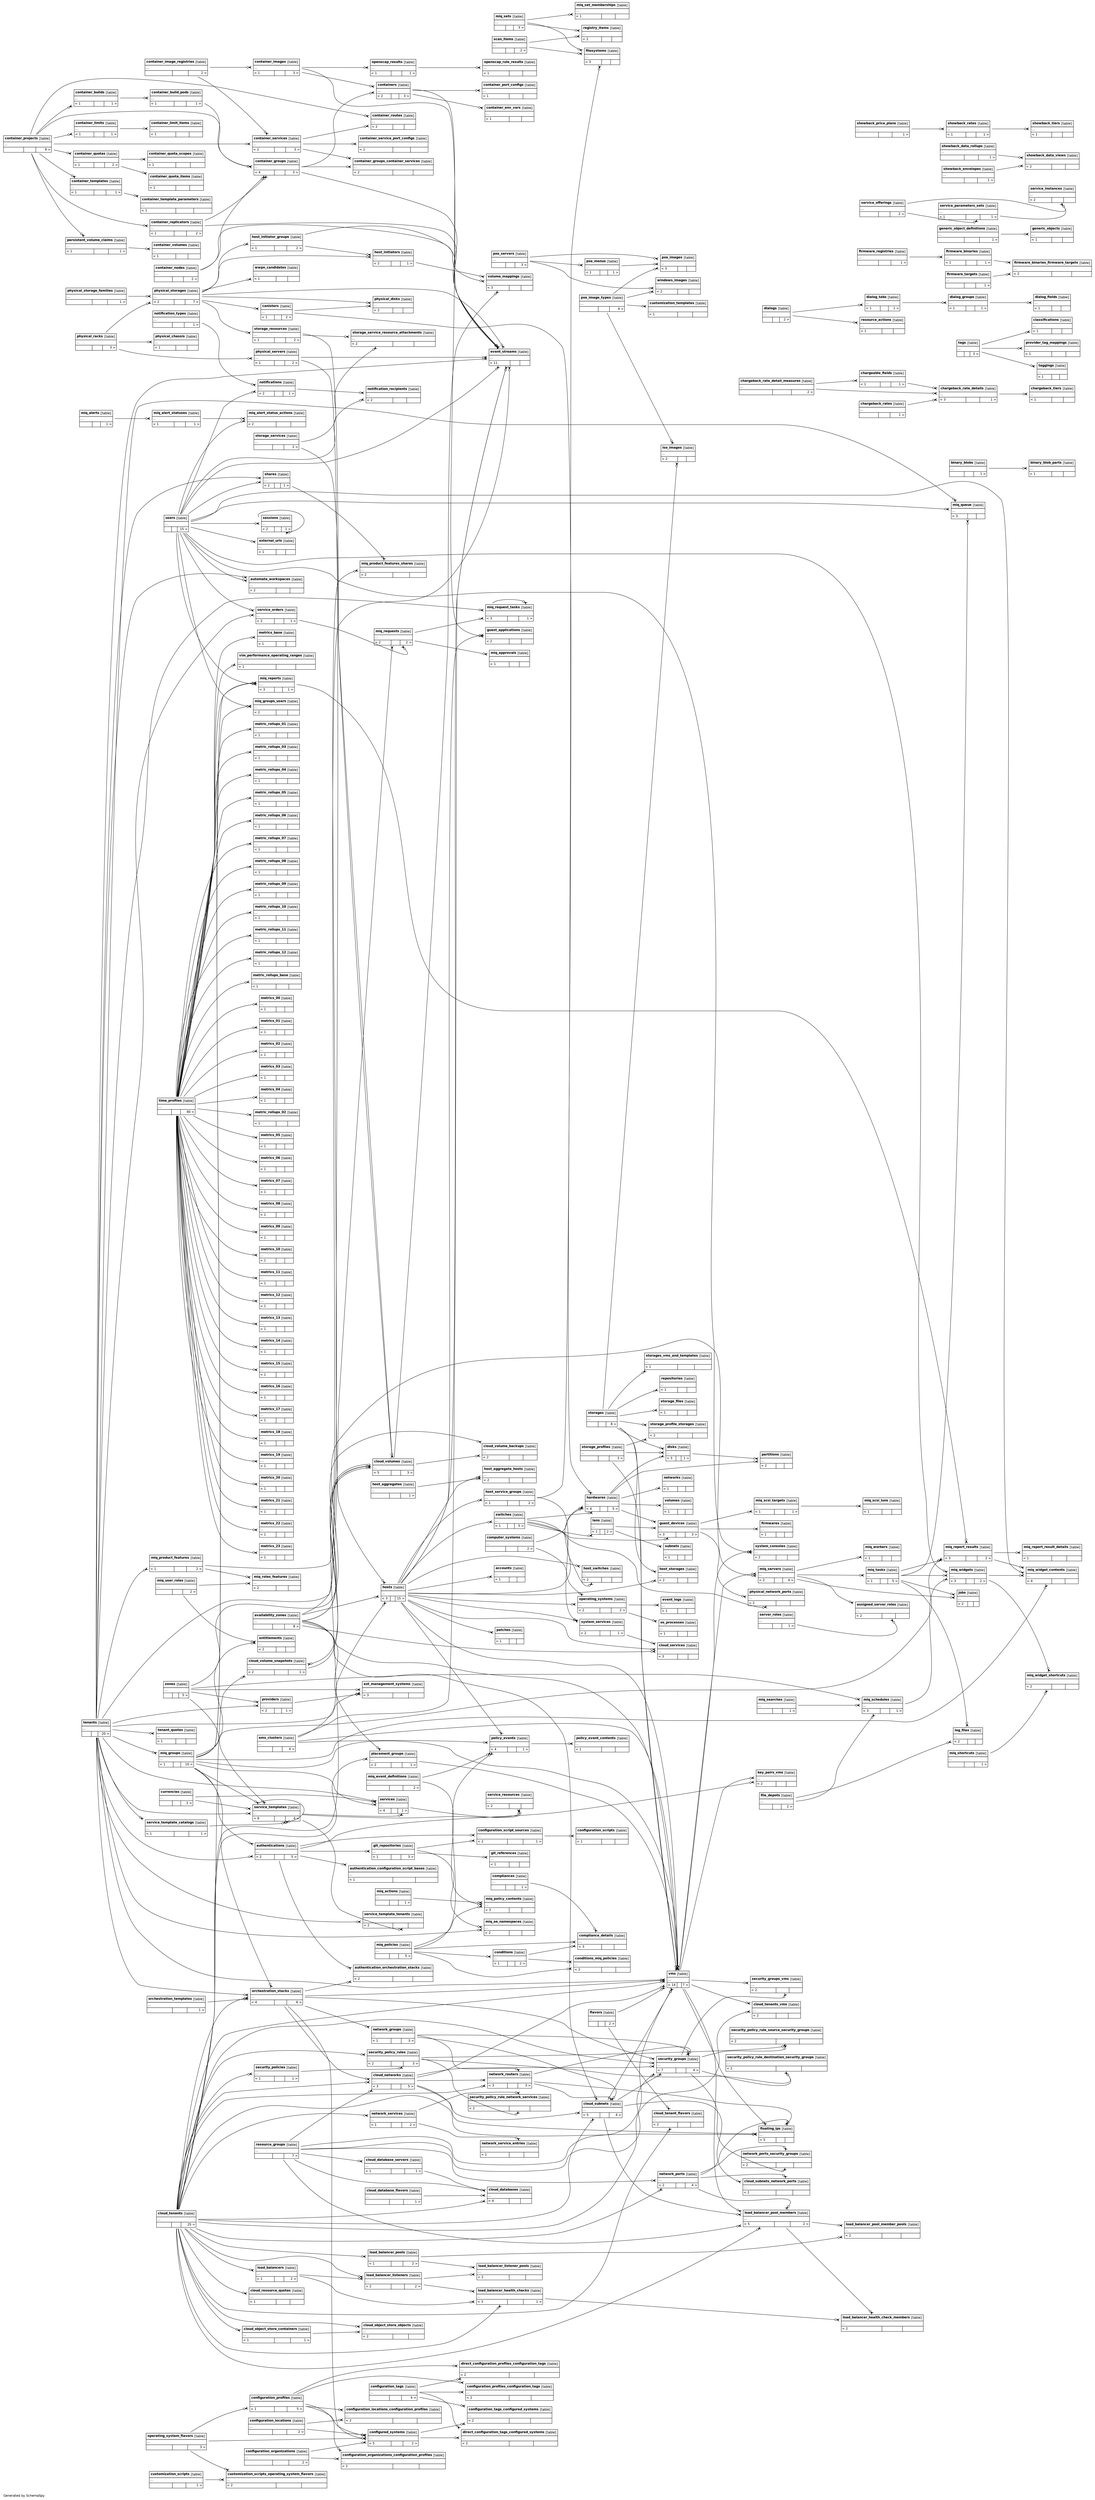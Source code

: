 digraph "compactRelationshipsDiagram" {
  graph [
    rankdir="RL"
    bgcolor="#ffffff"
    label="\nGenerated by SchemaSpy"
    labeljust="l"
    nodesep="0.18"
    ranksep="0.46"
    fontname="Helvetica"
    fontsize="11"
    ration="compress"
  ];
  node [
    fontname="Helvetica"
    fontsize="11"
    shape="plaintext"
  ];
  edge [
    arrowsize="0.8"
  ];
  "accounts" [
   label=<
    <TABLE BORDER="0" CELLBORDER="1" CELLSPACING="0" BGCOLOR="#ffffff">
      <TR><TD COLSPAN="3"  BGCOLOR="#f5f5f5"><TABLE BORDER="0" CELLSPACING="0"><TR><TD ALIGN="LEFT"><B>accounts</B></TD><TD ALIGN="RIGHT">[table]</TD></TR></TABLE></TD></TR>
      <TR><TD PORT="elipses" COLSPAN="3" ALIGN="LEFT">...</TD></TR>
      <TR><TD ALIGN="LEFT" BGCOLOR="#ffffff">&lt; 1</TD><TD ALIGN="RIGHT" BGCOLOR="#ffffff">  </TD><TD ALIGN="RIGHT" BGCOLOR="#ffffff">  </TD></TR>
    </TABLE>>
    URL="tables/accounts.html"
    target="_top"
    tooltip="accounts"
  ];
  "assigned_server_roles" [
   label=<
    <TABLE BORDER="0" CELLBORDER="1" CELLSPACING="0" BGCOLOR="#ffffff">
      <TR><TD COLSPAN="3"  BGCOLOR="#f5f5f5"><TABLE BORDER="0" CELLSPACING="0"><TR><TD ALIGN="LEFT"><B>assigned_server_roles</B></TD><TD ALIGN="RIGHT">[table]</TD></TR></TABLE></TD></TR>
      <TR><TD PORT="elipses" COLSPAN="3" ALIGN="LEFT">...</TD></TR>
      <TR><TD ALIGN="LEFT" BGCOLOR="#ffffff">&lt; 2</TD><TD ALIGN="RIGHT" BGCOLOR="#ffffff">  </TD><TD ALIGN="RIGHT" BGCOLOR="#ffffff">  </TD></TR>
    </TABLE>>
    URL="tables/assigned_server_roles.html"
    target="_top"
    tooltip="assigned_server_roles"
  ];
  "authentication_configuration_script_bases" [
   label=<
    <TABLE BORDER="0" CELLBORDER="1" CELLSPACING="0" BGCOLOR="#ffffff">
      <TR><TD COLSPAN="3"  BGCOLOR="#f5f5f5"><TABLE BORDER="0" CELLSPACING="0"><TR><TD ALIGN="LEFT"><B>authentication_configuration_script_bases</B></TD><TD ALIGN="RIGHT">[table]</TD></TR></TABLE></TD></TR>
      <TR><TD PORT="elipses" COLSPAN="3" ALIGN="LEFT">...</TD></TR>
      <TR><TD ALIGN="LEFT" BGCOLOR="#ffffff">&lt; 1</TD><TD ALIGN="RIGHT" BGCOLOR="#ffffff">  </TD><TD ALIGN="RIGHT" BGCOLOR="#ffffff">  </TD></TR>
    </TABLE>>
    URL="tables/authentication_configuration_script_bases.html"
    target="_top"
    tooltip="authentication_configuration_script_bases"
  ];
  "authentication_orchestration_stacks" [
   label=<
    <TABLE BORDER="0" CELLBORDER="1" CELLSPACING="0" BGCOLOR="#ffffff">
      <TR><TD COLSPAN="3"  BGCOLOR="#f5f5f5"><TABLE BORDER="0" CELLSPACING="0"><TR><TD ALIGN="LEFT"><B>authentication_orchestration_stacks</B></TD><TD ALIGN="RIGHT">[table]</TD></TR></TABLE></TD></TR>
      <TR><TD PORT="elipses" COLSPAN="3" ALIGN="LEFT">...</TD></TR>
      <TR><TD ALIGN="LEFT" BGCOLOR="#ffffff">&lt; 2</TD><TD ALIGN="RIGHT" BGCOLOR="#ffffff">  </TD><TD ALIGN="RIGHT" BGCOLOR="#ffffff">  </TD></TR>
    </TABLE>>
    URL="tables/authentication_orchestration_stacks.html"
    target="_top"
    tooltip="authentication_orchestration_stacks"
  ];
  "authentications" [
   label=<
    <TABLE BORDER="0" CELLBORDER="1" CELLSPACING="0" BGCOLOR="#ffffff">
      <TR><TD COLSPAN="3"  BGCOLOR="#f5f5f5"><TABLE BORDER="0" CELLSPACING="0"><TR><TD ALIGN="LEFT"><B>authentications</B></TD><TD ALIGN="RIGHT">[table]</TD></TR></TABLE></TD></TR>
      <TR><TD PORT="elipses" COLSPAN="3" ALIGN="LEFT">...</TD></TR>
      <TR><TD ALIGN="LEFT" BGCOLOR="#ffffff">&lt; 2</TD><TD ALIGN="RIGHT" BGCOLOR="#ffffff">  </TD><TD ALIGN="RIGHT" BGCOLOR="#ffffff">5 &gt;</TD></TR>
    </TABLE>>
    URL="tables/authentications.html"
    target="_top"
    tooltip="authentications"
  ];
  "automate_workspaces" [
   label=<
    <TABLE BORDER="0" CELLBORDER="1" CELLSPACING="0" BGCOLOR="#ffffff">
      <TR><TD COLSPAN="3"  BGCOLOR="#f5f5f5"><TABLE BORDER="0" CELLSPACING="0"><TR><TD ALIGN="LEFT"><B>automate_workspaces</B></TD><TD ALIGN="RIGHT">[table]</TD></TR></TABLE></TD></TR>
      <TR><TD PORT="elipses" COLSPAN="3" ALIGN="LEFT">...</TD></TR>
      <TR><TD ALIGN="LEFT" BGCOLOR="#ffffff">&lt; 2</TD><TD ALIGN="RIGHT" BGCOLOR="#ffffff">  </TD><TD ALIGN="RIGHT" BGCOLOR="#ffffff">  </TD></TR>
    </TABLE>>
    URL="tables/automate_workspaces.html"
    target="_top"
    tooltip="automate_workspaces"
  ];
  "availability_zones" [
   label=<
    <TABLE BORDER="0" CELLBORDER="1" CELLSPACING="0" BGCOLOR="#ffffff">
      <TR><TD COLSPAN="3"  BGCOLOR="#f5f5f5"><TABLE BORDER="0" CELLSPACING="0"><TR><TD ALIGN="LEFT"><B>availability_zones</B></TD><TD ALIGN="RIGHT">[table]</TD></TR></TABLE></TD></TR>
      <TR><TD PORT="elipses" COLSPAN="3" ALIGN="LEFT">...</TD></TR>
      <TR><TD ALIGN="LEFT" BGCOLOR="#ffffff">  </TD><TD ALIGN="RIGHT" BGCOLOR="#ffffff">  </TD><TD ALIGN="RIGHT" BGCOLOR="#ffffff">8 &gt;</TD></TR>
    </TABLE>>
    URL="tables/availability_zones.html"
    target="_top"
    tooltip="availability_zones"
  ];
  "binary_blob_parts" [
   label=<
    <TABLE BORDER="0" CELLBORDER="1" CELLSPACING="0" BGCOLOR="#ffffff">
      <TR><TD COLSPAN="3"  BGCOLOR="#f5f5f5"><TABLE BORDER="0" CELLSPACING="0"><TR><TD ALIGN="LEFT"><B>binary_blob_parts</B></TD><TD ALIGN="RIGHT">[table]</TD></TR></TABLE></TD></TR>
      <TR><TD PORT="elipses" COLSPAN="3" ALIGN="LEFT">...</TD></TR>
      <TR><TD ALIGN="LEFT" BGCOLOR="#ffffff">&lt; 1</TD><TD ALIGN="RIGHT" BGCOLOR="#ffffff">  </TD><TD ALIGN="RIGHT" BGCOLOR="#ffffff">  </TD></TR>
    </TABLE>>
    URL="tables/binary_blob_parts.html"
    target="_top"
    tooltip="binary_blob_parts"
  ];
  "binary_blobs" [
   label=<
    <TABLE BORDER="0" CELLBORDER="1" CELLSPACING="0" BGCOLOR="#ffffff">
      <TR><TD COLSPAN="3"  BGCOLOR="#f5f5f5"><TABLE BORDER="0" CELLSPACING="0"><TR><TD ALIGN="LEFT"><B>binary_blobs</B></TD><TD ALIGN="RIGHT">[table]</TD></TR></TABLE></TD></TR>
      <TR><TD PORT="elipses" COLSPAN="3" ALIGN="LEFT">...</TD></TR>
      <TR><TD ALIGN="LEFT" BGCOLOR="#ffffff">  </TD><TD ALIGN="RIGHT" BGCOLOR="#ffffff">  </TD><TD ALIGN="RIGHT" BGCOLOR="#ffffff">1 &gt;</TD></TR>
    </TABLE>>
    URL="tables/binary_blobs.html"
    target="_top"
    tooltip="binary_blobs"
  ];
  "canisters" [
   label=<
    <TABLE BORDER="0" CELLBORDER="1" CELLSPACING="0" BGCOLOR="#ffffff">
      <TR><TD COLSPAN="3"  BGCOLOR="#f5f5f5"><TABLE BORDER="0" CELLSPACING="0"><TR><TD ALIGN="LEFT"><B>canisters</B></TD><TD ALIGN="RIGHT">[table]</TD></TR></TABLE></TD></TR>
      <TR><TD PORT="elipses" COLSPAN="3" ALIGN="LEFT">...</TD></TR>
      <TR><TD ALIGN="LEFT" BGCOLOR="#ffffff">&lt; 1</TD><TD ALIGN="RIGHT" BGCOLOR="#ffffff">  </TD><TD ALIGN="RIGHT" BGCOLOR="#ffffff">2 &gt;</TD></TR>
    </TABLE>>
    URL="tables/canisters.html"
    target="_top"
    tooltip="canisters"
  ];
  "chargeable_fields" [
   label=<
    <TABLE BORDER="0" CELLBORDER="1" CELLSPACING="0" BGCOLOR="#ffffff">
      <TR><TD COLSPAN="3"  BGCOLOR="#f5f5f5"><TABLE BORDER="0" CELLSPACING="0"><TR><TD ALIGN="LEFT"><B>chargeable_fields</B></TD><TD ALIGN="RIGHT">[table]</TD></TR></TABLE></TD></TR>
      <TR><TD PORT="elipses" COLSPAN="3" ALIGN="LEFT">...</TD></TR>
      <TR><TD ALIGN="LEFT" BGCOLOR="#ffffff">&lt; 1</TD><TD ALIGN="RIGHT" BGCOLOR="#ffffff">  </TD><TD ALIGN="RIGHT" BGCOLOR="#ffffff">1 &gt;</TD></TR>
    </TABLE>>
    URL="tables/chargeable_fields.html"
    target="_top"
    tooltip="chargeable_fields"
  ];
  "chargeback_rate_detail_measures" [
   label=<
    <TABLE BORDER="0" CELLBORDER="1" CELLSPACING="0" BGCOLOR="#ffffff">
      <TR><TD COLSPAN="3"  BGCOLOR="#f5f5f5"><TABLE BORDER="0" CELLSPACING="0"><TR><TD ALIGN="LEFT"><B>chargeback_rate_detail_measures</B></TD><TD ALIGN="RIGHT">[table]</TD></TR></TABLE></TD></TR>
      <TR><TD PORT="elipses" COLSPAN="3" ALIGN="LEFT">...</TD></TR>
      <TR><TD ALIGN="LEFT" BGCOLOR="#ffffff">  </TD><TD ALIGN="RIGHT" BGCOLOR="#ffffff">  </TD><TD ALIGN="RIGHT" BGCOLOR="#ffffff">2 &gt;</TD></TR>
    </TABLE>>
    URL="tables/chargeback_rate_detail_measures.html"
    target="_top"
    tooltip="chargeback_rate_detail_measures"
  ];
  "chargeback_rate_details" [
   label=<
    <TABLE BORDER="0" CELLBORDER="1" CELLSPACING="0" BGCOLOR="#ffffff">
      <TR><TD COLSPAN="3"  BGCOLOR="#f5f5f5"><TABLE BORDER="0" CELLSPACING="0"><TR><TD ALIGN="LEFT"><B>chargeback_rate_details</B></TD><TD ALIGN="RIGHT">[table]</TD></TR></TABLE></TD></TR>
      <TR><TD PORT="elipses" COLSPAN="3" ALIGN="LEFT">...</TD></TR>
      <TR><TD ALIGN="LEFT" BGCOLOR="#ffffff">&lt; 3</TD><TD ALIGN="RIGHT" BGCOLOR="#ffffff">  </TD><TD ALIGN="RIGHT" BGCOLOR="#ffffff">1 &gt;</TD></TR>
    </TABLE>>
    URL="tables/chargeback_rate_details.html"
    target="_top"
    tooltip="chargeback_rate_details"
  ];
  "chargeback_rates" [
   label=<
    <TABLE BORDER="0" CELLBORDER="1" CELLSPACING="0" BGCOLOR="#ffffff">
      <TR><TD COLSPAN="3"  BGCOLOR="#f5f5f5"><TABLE BORDER="0" CELLSPACING="0"><TR><TD ALIGN="LEFT"><B>chargeback_rates</B></TD><TD ALIGN="RIGHT">[table]</TD></TR></TABLE></TD></TR>
      <TR><TD PORT="elipses" COLSPAN="3" ALIGN="LEFT">...</TD></TR>
      <TR><TD ALIGN="LEFT" BGCOLOR="#ffffff">  </TD><TD ALIGN="RIGHT" BGCOLOR="#ffffff">  </TD><TD ALIGN="RIGHT" BGCOLOR="#ffffff">1 &gt;</TD></TR>
    </TABLE>>
    URL="tables/chargeback_rates.html"
    target="_top"
    tooltip="chargeback_rates"
  ];
  "chargeback_tiers" [
   label=<
    <TABLE BORDER="0" CELLBORDER="1" CELLSPACING="0" BGCOLOR="#ffffff">
      <TR><TD COLSPAN="3"  BGCOLOR="#f5f5f5"><TABLE BORDER="0" CELLSPACING="0"><TR><TD ALIGN="LEFT"><B>chargeback_tiers</B></TD><TD ALIGN="RIGHT">[table]</TD></TR></TABLE></TD></TR>
      <TR><TD PORT="elipses" COLSPAN="3" ALIGN="LEFT">...</TD></TR>
      <TR><TD ALIGN="LEFT" BGCOLOR="#ffffff">&lt; 1</TD><TD ALIGN="RIGHT" BGCOLOR="#ffffff">  </TD><TD ALIGN="RIGHT" BGCOLOR="#ffffff">  </TD></TR>
    </TABLE>>
    URL="tables/chargeback_tiers.html"
    target="_top"
    tooltip="chargeback_tiers"
  ];
  "classifications" [
   label=<
    <TABLE BORDER="0" CELLBORDER="1" CELLSPACING="0" BGCOLOR="#ffffff">
      <TR><TD COLSPAN="3"  BGCOLOR="#f5f5f5"><TABLE BORDER="0" CELLSPACING="0"><TR><TD ALIGN="LEFT"><B>classifications</B></TD><TD ALIGN="RIGHT">[table]</TD></TR></TABLE></TD></TR>
      <TR><TD PORT="elipses" COLSPAN="3" ALIGN="LEFT">...</TD></TR>
      <TR><TD ALIGN="LEFT" BGCOLOR="#ffffff">&lt; 1</TD><TD ALIGN="RIGHT" BGCOLOR="#ffffff">  </TD><TD ALIGN="RIGHT" BGCOLOR="#ffffff">  </TD></TR>
    </TABLE>>
    URL="tables/classifications.html"
    target="_top"
    tooltip="classifications"
  ];
  "cloud_database_flavors" [
   label=<
    <TABLE BORDER="0" CELLBORDER="1" CELLSPACING="0" BGCOLOR="#ffffff">
      <TR><TD COLSPAN="3"  BGCOLOR="#f5f5f5"><TABLE BORDER="0" CELLSPACING="0"><TR><TD ALIGN="LEFT"><B>cloud_database_flavors</B></TD><TD ALIGN="RIGHT">[table]</TD></TR></TABLE></TD></TR>
      <TR><TD PORT="elipses" COLSPAN="3" ALIGN="LEFT">...</TD></TR>
      <TR><TD ALIGN="LEFT" BGCOLOR="#ffffff">  </TD><TD ALIGN="RIGHT" BGCOLOR="#ffffff">  </TD><TD ALIGN="RIGHT" BGCOLOR="#ffffff">1 &gt;</TD></TR>
    </TABLE>>
    URL="tables/cloud_database_flavors.html"
    target="_top"
    tooltip="cloud_database_flavors"
  ];
  "cloud_database_servers" [
   label=<
    <TABLE BORDER="0" CELLBORDER="1" CELLSPACING="0" BGCOLOR="#ffffff">
      <TR><TD COLSPAN="3"  BGCOLOR="#f5f5f5"><TABLE BORDER="0" CELLSPACING="0"><TR><TD ALIGN="LEFT"><B>cloud_database_servers</B></TD><TD ALIGN="RIGHT">[table]</TD></TR></TABLE></TD></TR>
      <TR><TD PORT="elipses" COLSPAN="3" ALIGN="LEFT">...</TD></TR>
      <TR><TD ALIGN="LEFT" BGCOLOR="#ffffff">&lt; 1</TD><TD ALIGN="RIGHT" BGCOLOR="#ffffff">  </TD><TD ALIGN="RIGHT" BGCOLOR="#ffffff">1 &gt;</TD></TR>
    </TABLE>>
    URL="tables/cloud_database_servers.html"
    target="_top"
    tooltip="cloud_database_servers"
  ];
  "cloud_databases" [
   label=<
    <TABLE BORDER="0" CELLBORDER="1" CELLSPACING="0" BGCOLOR="#ffffff">
      <TR><TD COLSPAN="3"  BGCOLOR="#f5f5f5"><TABLE BORDER="0" CELLSPACING="0"><TR><TD ALIGN="LEFT"><B>cloud_databases</B></TD><TD ALIGN="RIGHT">[table]</TD></TR></TABLE></TD></TR>
      <TR><TD PORT="elipses" COLSPAN="3" ALIGN="LEFT">...</TD></TR>
      <TR><TD ALIGN="LEFT" BGCOLOR="#ffffff">&lt; 4</TD><TD ALIGN="RIGHT" BGCOLOR="#ffffff">  </TD><TD ALIGN="RIGHT" BGCOLOR="#ffffff">  </TD></TR>
    </TABLE>>
    URL="tables/cloud_databases.html"
    target="_top"
    tooltip="cloud_databases"
  ];
  "cloud_networks" [
   label=<
    <TABLE BORDER="0" CELLBORDER="1" CELLSPACING="0" BGCOLOR="#ffffff">
      <TR><TD COLSPAN="3"  BGCOLOR="#f5f5f5"><TABLE BORDER="0" CELLSPACING="0"><TR><TD ALIGN="LEFT"><B>cloud_networks</B></TD><TD ALIGN="RIGHT">[table]</TD></TR></TABLE></TD></TR>
      <TR><TD PORT="elipses" COLSPAN="3" ALIGN="LEFT">...</TD></TR>
      <TR><TD ALIGN="LEFT" BGCOLOR="#ffffff">&lt; 3</TD><TD ALIGN="RIGHT" BGCOLOR="#ffffff">  </TD><TD ALIGN="RIGHT" BGCOLOR="#ffffff">5 &gt;</TD></TR>
    </TABLE>>
    URL="tables/cloud_networks.html"
    target="_top"
    tooltip="cloud_networks"
  ];
  "cloud_object_store_containers" [
   label=<
    <TABLE BORDER="0" CELLBORDER="1" CELLSPACING="0" BGCOLOR="#ffffff">
      <TR><TD COLSPAN="3"  BGCOLOR="#f5f5f5"><TABLE BORDER="0" CELLSPACING="0"><TR><TD ALIGN="LEFT"><B>cloud_object_store_containers</B></TD><TD ALIGN="RIGHT">[table]</TD></TR></TABLE></TD></TR>
      <TR><TD PORT="elipses" COLSPAN="3" ALIGN="LEFT">...</TD></TR>
      <TR><TD ALIGN="LEFT" BGCOLOR="#ffffff">&lt; 1</TD><TD ALIGN="RIGHT" BGCOLOR="#ffffff">  </TD><TD ALIGN="RIGHT" BGCOLOR="#ffffff">1 &gt;</TD></TR>
    </TABLE>>
    URL="tables/cloud_object_store_containers.html"
    target="_top"
    tooltip="cloud_object_store_containers"
  ];
  "cloud_object_store_objects" [
   label=<
    <TABLE BORDER="0" CELLBORDER="1" CELLSPACING="0" BGCOLOR="#ffffff">
      <TR><TD COLSPAN="3"  BGCOLOR="#f5f5f5"><TABLE BORDER="0" CELLSPACING="0"><TR><TD ALIGN="LEFT"><B>cloud_object_store_objects</B></TD><TD ALIGN="RIGHT">[table]</TD></TR></TABLE></TD></TR>
      <TR><TD PORT="elipses" COLSPAN="3" ALIGN="LEFT">...</TD></TR>
      <TR><TD ALIGN="LEFT" BGCOLOR="#ffffff">&lt; 2</TD><TD ALIGN="RIGHT" BGCOLOR="#ffffff">  </TD><TD ALIGN="RIGHT" BGCOLOR="#ffffff">  </TD></TR>
    </TABLE>>
    URL="tables/cloud_object_store_objects.html"
    target="_top"
    tooltip="cloud_object_store_objects"
  ];
  "cloud_resource_quotas" [
   label=<
    <TABLE BORDER="0" CELLBORDER="1" CELLSPACING="0" BGCOLOR="#ffffff">
      <TR><TD COLSPAN="3"  BGCOLOR="#f5f5f5"><TABLE BORDER="0" CELLSPACING="0"><TR><TD ALIGN="LEFT"><B>cloud_resource_quotas</B></TD><TD ALIGN="RIGHT">[table]</TD></TR></TABLE></TD></TR>
      <TR><TD PORT="elipses" COLSPAN="3" ALIGN="LEFT">...</TD></TR>
      <TR><TD ALIGN="LEFT" BGCOLOR="#ffffff">&lt; 1</TD><TD ALIGN="RIGHT" BGCOLOR="#ffffff">  </TD><TD ALIGN="RIGHT" BGCOLOR="#ffffff">  </TD></TR>
    </TABLE>>
    URL="tables/cloud_resource_quotas.html"
    target="_top"
    tooltip="cloud_resource_quotas"
  ];
  "cloud_services" [
   label=<
    <TABLE BORDER="0" CELLBORDER="1" CELLSPACING="0" BGCOLOR="#ffffff">
      <TR><TD COLSPAN="3"  BGCOLOR="#f5f5f5"><TABLE BORDER="0" CELLSPACING="0"><TR><TD ALIGN="LEFT"><B>cloud_services</B></TD><TD ALIGN="RIGHT">[table]</TD></TR></TABLE></TD></TR>
      <TR><TD PORT="elipses" COLSPAN="3" ALIGN="LEFT">...</TD></TR>
      <TR><TD ALIGN="LEFT" BGCOLOR="#ffffff">&lt; 3</TD><TD ALIGN="RIGHT" BGCOLOR="#ffffff">  </TD><TD ALIGN="RIGHT" BGCOLOR="#ffffff">  </TD></TR>
    </TABLE>>
    URL="tables/cloud_services.html"
    target="_top"
    tooltip="cloud_services"
  ];
  "cloud_subnets" [
   label=<
    <TABLE BORDER="0" CELLBORDER="1" CELLSPACING="0" BGCOLOR="#ffffff">
      <TR><TD COLSPAN="3"  BGCOLOR="#f5f5f5"><TABLE BORDER="0" CELLSPACING="0"><TR><TD ALIGN="LEFT"><B>cloud_subnets</B></TD><TD ALIGN="RIGHT">[table]</TD></TR></TABLE></TD></TR>
      <TR><TD PORT="elipses" COLSPAN="3" ALIGN="LEFT">...</TD></TR>
      <TR><TD ALIGN="LEFT" BGCOLOR="#ffffff">&lt; 5</TD><TD ALIGN="RIGHT" BGCOLOR="#ffffff">  </TD><TD ALIGN="RIGHT" BGCOLOR="#ffffff">4 &gt;</TD></TR>
    </TABLE>>
    URL="tables/cloud_subnets.html"
    target="_top"
    tooltip="cloud_subnets"
  ];
  "cloud_subnets_network_ports" [
   label=<
    <TABLE BORDER="0" CELLBORDER="1" CELLSPACING="0" BGCOLOR="#ffffff">
      <TR><TD COLSPAN="3"  BGCOLOR="#f5f5f5"><TABLE BORDER="0" CELLSPACING="0"><TR><TD ALIGN="LEFT"><B>cloud_subnets_network_ports</B></TD><TD ALIGN="RIGHT">[table]</TD></TR></TABLE></TD></TR>
      <TR><TD PORT="elipses" COLSPAN="3" ALIGN="LEFT">...</TD></TR>
      <TR><TD ALIGN="LEFT" BGCOLOR="#ffffff">&lt; 2</TD><TD ALIGN="RIGHT" BGCOLOR="#ffffff">  </TD><TD ALIGN="RIGHT" BGCOLOR="#ffffff">  </TD></TR>
    </TABLE>>
    URL="tables/cloud_subnets_network_ports.html"
    target="_top"
    tooltip="cloud_subnets_network_ports"
  ];
  "cloud_tenant_flavors" [
   label=<
    <TABLE BORDER="0" CELLBORDER="1" CELLSPACING="0" BGCOLOR="#ffffff">
      <TR><TD COLSPAN="3"  BGCOLOR="#f5f5f5"><TABLE BORDER="0" CELLSPACING="0"><TR><TD ALIGN="LEFT"><B>cloud_tenant_flavors</B></TD><TD ALIGN="RIGHT">[table]</TD></TR></TABLE></TD></TR>
      <TR><TD PORT="elipses" COLSPAN="3" ALIGN="LEFT">...</TD></TR>
      <TR><TD ALIGN="LEFT" BGCOLOR="#ffffff">&lt; 2</TD><TD ALIGN="RIGHT" BGCOLOR="#ffffff">  </TD><TD ALIGN="RIGHT" BGCOLOR="#ffffff">  </TD></TR>
    </TABLE>>
    URL="tables/cloud_tenant_flavors.html"
    target="_top"
    tooltip="cloud_tenant_flavors"
  ];
  "cloud_tenants" [
   label=<
    <TABLE BORDER="0" CELLBORDER="1" CELLSPACING="0" BGCOLOR="#ffffff">
      <TR><TD COLSPAN="3"  BGCOLOR="#f5f5f5"><TABLE BORDER="0" CELLSPACING="0"><TR><TD ALIGN="LEFT"><B>cloud_tenants</B></TD><TD ALIGN="RIGHT">[table]</TD></TR></TABLE></TD></TR>
      <TR><TD PORT="elipses" COLSPAN="3" ALIGN="LEFT">...</TD></TR>
      <TR><TD ALIGN="LEFT" BGCOLOR="#ffffff">  </TD><TD ALIGN="RIGHT" BGCOLOR="#ffffff">  </TD><TD ALIGN="RIGHT" BGCOLOR="#ffffff">25 &gt;</TD></TR>
    </TABLE>>
    URL="tables/cloud_tenants.html"
    target="_top"
    tooltip="cloud_tenants"
  ];
  "cloud_tenants_vms" [
   label=<
    <TABLE BORDER="0" CELLBORDER="1" CELLSPACING="0" BGCOLOR="#ffffff">
      <TR><TD COLSPAN="3"  BGCOLOR="#f5f5f5"><TABLE BORDER="0" CELLSPACING="0"><TR><TD ALIGN="LEFT"><B>cloud_tenants_vms</B></TD><TD ALIGN="RIGHT">[table]</TD></TR></TABLE></TD></TR>
      <TR><TD PORT="elipses" COLSPAN="3" ALIGN="LEFT">...</TD></TR>
      <TR><TD ALIGN="LEFT" BGCOLOR="#ffffff">&lt; 2</TD><TD ALIGN="RIGHT" BGCOLOR="#ffffff">  </TD><TD ALIGN="RIGHT" BGCOLOR="#ffffff">  </TD></TR>
    </TABLE>>
    URL="tables/cloud_tenants_vms.html"
    target="_top"
    tooltip="cloud_tenants_vms"
  ];
  "cloud_volume_backups" [
   label=<
    <TABLE BORDER="0" CELLBORDER="1" CELLSPACING="0" BGCOLOR="#ffffff">
      <TR><TD COLSPAN="3"  BGCOLOR="#f5f5f5"><TABLE BORDER="0" CELLSPACING="0"><TR><TD ALIGN="LEFT"><B>cloud_volume_backups</B></TD><TD ALIGN="RIGHT">[table]</TD></TR></TABLE></TD></TR>
      <TR><TD PORT="elipses" COLSPAN="3" ALIGN="LEFT">...</TD></TR>
      <TR><TD ALIGN="LEFT" BGCOLOR="#ffffff">&lt; 2</TD><TD ALIGN="RIGHT" BGCOLOR="#ffffff">  </TD><TD ALIGN="RIGHT" BGCOLOR="#ffffff">  </TD></TR>
    </TABLE>>
    URL="tables/cloud_volume_backups.html"
    target="_top"
    tooltip="cloud_volume_backups"
  ];
  "cloud_volume_snapshots" [
   label=<
    <TABLE BORDER="0" CELLBORDER="1" CELLSPACING="0" BGCOLOR="#ffffff">
      <TR><TD COLSPAN="3"  BGCOLOR="#f5f5f5"><TABLE BORDER="0" CELLSPACING="0"><TR><TD ALIGN="LEFT"><B>cloud_volume_snapshots</B></TD><TD ALIGN="RIGHT">[table]</TD></TR></TABLE></TD></TR>
      <TR><TD PORT="elipses" COLSPAN="3" ALIGN="LEFT">...</TD></TR>
      <TR><TD ALIGN="LEFT" BGCOLOR="#ffffff">&lt; 2</TD><TD ALIGN="RIGHT" BGCOLOR="#ffffff">  </TD><TD ALIGN="RIGHT" BGCOLOR="#ffffff">1 &gt;</TD></TR>
    </TABLE>>
    URL="tables/cloud_volume_snapshots.html"
    target="_top"
    tooltip="cloud_volume_snapshots"
  ];
  "cloud_volumes" [
   label=<
    <TABLE BORDER="0" CELLBORDER="1" CELLSPACING="0" BGCOLOR="#ffffff">
      <TR><TD COLSPAN="3"  BGCOLOR="#f5f5f5"><TABLE BORDER="0" CELLSPACING="0"><TR><TD ALIGN="LEFT"><B>cloud_volumes</B></TD><TD ALIGN="RIGHT">[table]</TD></TR></TABLE></TD></TR>
      <TR><TD PORT="elipses" COLSPAN="3" ALIGN="LEFT">...</TD></TR>
      <TR><TD ALIGN="LEFT" BGCOLOR="#ffffff">&lt; 5</TD><TD ALIGN="RIGHT" BGCOLOR="#ffffff">  </TD><TD ALIGN="RIGHT" BGCOLOR="#ffffff">3 &gt;</TD></TR>
    </TABLE>>
    URL="tables/cloud_volumes.html"
    target="_top"
    tooltip="cloud_volumes"
  ];
  "compliance_details" [
   label=<
    <TABLE BORDER="0" CELLBORDER="1" CELLSPACING="0" BGCOLOR="#ffffff">
      <TR><TD COLSPAN="3"  BGCOLOR="#f5f5f5"><TABLE BORDER="0" CELLSPACING="0"><TR><TD ALIGN="LEFT"><B>compliance_details</B></TD><TD ALIGN="RIGHT">[table]</TD></TR></TABLE></TD></TR>
      <TR><TD PORT="elipses" COLSPAN="3" ALIGN="LEFT">...</TD></TR>
      <TR><TD ALIGN="LEFT" BGCOLOR="#ffffff">&lt; 3</TD><TD ALIGN="RIGHT" BGCOLOR="#ffffff">  </TD><TD ALIGN="RIGHT" BGCOLOR="#ffffff">  </TD></TR>
    </TABLE>>
    URL="tables/compliance_details.html"
    target="_top"
    tooltip="compliance_details"
  ];
  "compliances" [
   label=<
    <TABLE BORDER="0" CELLBORDER="1" CELLSPACING="0" BGCOLOR="#ffffff">
      <TR><TD COLSPAN="3"  BGCOLOR="#f5f5f5"><TABLE BORDER="0" CELLSPACING="0"><TR><TD ALIGN="LEFT"><B>compliances</B></TD><TD ALIGN="RIGHT">[table]</TD></TR></TABLE></TD></TR>
      <TR><TD PORT="elipses" COLSPAN="3" ALIGN="LEFT">...</TD></TR>
      <TR><TD ALIGN="LEFT" BGCOLOR="#ffffff">  </TD><TD ALIGN="RIGHT" BGCOLOR="#ffffff">  </TD><TD ALIGN="RIGHT" BGCOLOR="#ffffff">1 &gt;</TD></TR>
    </TABLE>>
    URL="tables/compliances.html"
    target="_top"
    tooltip="compliances"
  ];
  "computer_systems" [
   label=<
    <TABLE BORDER="0" CELLBORDER="1" CELLSPACING="0" BGCOLOR="#ffffff">
      <TR><TD COLSPAN="3"  BGCOLOR="#f5f5f5"><TABLE BORDER="0" CELLSPACING="0"><TR><TD ALIGN="LEFT"><B>computer_systems</B></TD><TD ALIGN="RIGHT">[table]</TD></TR></TABLE></TD></TR>
      <TR><TD PORT="elipses" COLSPAN="3" ALIGN="LEFT">...</TD></TR>
      <TR><TD ALIGN="LEFT" BGCOLOR="#ffffff">  </TD><TD ALIGN="RIGHT" BGCOLOR="#ffffff">  </TD><TD ALIGN="RIGHT" BGCOLOR="#ffffff">2 &gt;</TD></TR>
    </TABLE>>
    URL="tables/computer_systems.html"
    target="_top"
    tooltip="computer_systems"
  ];
  "conditions" [
   label=<
    <TABLE BORDER="0" CELLBORDER="1" CELLSPACING="0" BGCOLOR="#ffffff">
      <TR><TD COLSPAN="3"  BGCOLOR="#f5f5f5"><TABLE BORDER="0" CELLSPACING="0"><TR><TD ALIGN="LEFT"><B>conditions</B></TD><TD ALIGN="RIGHT">[table]</TD></TR></TABLE></TD></TR>
      <TR><TD PORT="elipses" COLSPAN="3" ALIGN="LEFT">...</TD></TR>
      <TR><TD ALIGN="LEFT" BGCOLOR="#ffffff">&lt; 1</TD><TD ALIGN="RIGHT" BGCOLOR="#ffffff">  </TD><TD ALIGN="RIGHT" BGCOLOR="#ffffff">2 &gt;</TD></TR>
    </TABLE>>
    URL="tables/conditions.html"
    target="_top"
    tooltip="conditions"
  ];
  "conditions_miq_policies" [
   label=<
    <TABLE BORDER="0" CELLBORDER="1" CELLSPACING="0" BGCOLOR="#ffffff">
      <TR><TD COLSPAN="3"  BGCOLOR="#f5f5f5"><TABLE BORDER="0" CELLSPACING="0"><TR><TD ALIGN="LEFT"><B>conditions_miq_policies</B></TD><TD ALIGN="RIGHT">[table]</TD></TR></TABLE></TD></TR>
      <TR><TD PORT="elipses" COLSPAN="3" ALIGN="LEFT">...</TD></TR>
      <TR><TD ALIGN="LEFT" BGCOLOR="#ffffff">&lt; 2</TD><TD ALIGN="RIGHT" BGCOLOR="#ffffff">  </TD><TD ALIGN="RIGHT" BGCOLOR="#ffffff">  </TD></TR>
    </TABLE>>
    URL="tables/conditions_miq_policies.html"
    target="_top"
    tooltip="conditions_miq_policies"
  ];
  "configuration_locations" [
   label=<
    <TABLE BORDER="0" CELLBORDER="1" CELLSPACING="0" BGCOLOR="#ffffff">
      <TR><TD COLSPAN="3"  BGCOLOR="#f5f5f5"><TABLE BORDER="0" CELLSPACING="0"><TR><TD ALIGN="LEFT"><B>configuration_locations</B></TD><TD ALIGN="RIGHT">[table]</TD></TR></TABLE></TD></TR>
      <TR><TD PORT="elipses" COLSPAN="3" ALIGN="LEFT">...</TD></TR>
      <TR><TD ALIGN="LEFT" BGCOLOR="#ffffff">  </TD><TD ALIGN="RIGHT" BGCOLOR="#ffffff">  </TD><TD ALIGN="RIGHT" BGCOLOR="#ffffff">2 &gt;</TD></TR>
    </TABLE>>
    URL="tables/configuration_locations.html"
    target="_top"
    tooltip="configuration_locations"
  ];
  "configuration_locations_configuration_profiles" [
   label=<
    <TABLE BORDER="0" CELLBORDER="1" CELLSPACING="0" BGCOLOR="#ffffff">
      <TR><TD COLSPAN="3"  BGCOLOR="#f5f5f5"><TABLE BORDER="0" CELLSPACING="0"><TR><TD ALIGN="LEFT"><B>configuration_locations_configuration_profiles</B></TD><TD ALIGN="RIGHT">[table]</TD></TR></TABLE></TD></TR>
      <TR><TD PORT="elipses" COLSPAN="3" ALIGN="LEFT">...</TD></TR>
      <TR><TD ALIGN="LEFT" BGCOLOR="#ffffff">&lt; 2</TD><TD ALIGN="RIGHT" BGCOLOR="#ffffff">  </TD><TD ALIGN="RIGHT" BGCOLOR="#ffffff">  </TD></TR>
    </TABLE>>
    URL="tables/configuration_locations_configuration_profiles.html"
    target="_top"
    tooltip="configuration_locations_configuration_profiles"
  ];
  "configuration_organizations" [
   label=<
    <TABLE BORDER="0" CELLBORDER="1" CELLSPACING="0" BGCOLOR="#ffffff">
      <TR><TD COLSPAN="3"  BGCOLOR="#f5f5f5"><TABLE BORDER="0" CELLSPACING="0"><TR><TD ALIGN="LEFT"><B>configuration_organizations</B></TD><TD ALIGN="RIGHT">[table]</TD></TR></TABLE></TD></TR>
      <TR><TD PORT="elipses" COLSPAN="3" ALIGN="LEFT">...</TD></TR>
      <TR><TD ALIGN="LEFT" BGCOLOR="#ffffff">  </TD><TD ALIGN="RIGHT" BGCOLOR="#ffffff">  </TD><TD ALIGN="RIGHT" BGCOLOR="#ffffff">2 &gt;</TD></TR>
    </TABLE>>
    URL="tables/configuration_organizations.html"
    target="_top"
    tooltip="configuration_organizations"
  ];
  "configuration_organizations_configuration_profiles" [
   label=<
    <TABLE BORDER="0" CELLBORDER="1" CELLSPACING="0" BGCOLOR="#ffffff">
      <TR><TD COLSPAN="3"  BGCOLOR="#f5f5f5"><TABLE BORDER="0" CELLSPACING="0"><TR><TD ALIGN="LEFT"><B>configuration_organizations_configuration_profiles</B></TD><TD ALIGN="RIGHT">[table]</TD></TR></TABLE></TD></TR>
      <TR><TD PORT="elipses" COLSPAN="3" ALIGN="LEFT">...</TD></TR>
      <TR><TD ALIGN="LEFT" BGCOLOR="#ffffff">&lt; 2</TD><TD ALIGN="RIGHT" BGCOLOR="#ffffff">  </TD><TD ALIGN="RIGHT" BGCOLOR="#ffffff">  </TD></TR>
    </TABLE>>
    URL="tables/configuration_organizations_configuration_profiles.html"
    target="_top"
    tooltip="configuration_organizations_configuration_profiles"
  ];
  "configuration_profiles" [
   label=<
    <TABLE BORDER="0" CELLBORDER="1" CELLSPACING="0" BGCOLOR="#ffffff">
      <TR><TD COLSPAN="3"  BGCOLOR="#f5f5f5"><TABLE BORDER="0" CELLSPACING="0"><TR><TD ALIGN="LEFT"><B>configuration_profiles</B></TD><TD ALIGN="RIGHT">[table]</TD></TR></TABLE></TD></TR>
      <TR><TD PORT="elipses" COLSPAN="3" ALIGN="LEFT">...</TD></TR>
      <TR><TD ALIGN="LEFT" BGCOLOR="#ffffff">&lt; 1</TD><TD ALIGN="RIGHT" BGCOLOR="#ffffff">  </TD><TD ALIGN="RIGHT" BGCOLOR="#ffffff">5 &gt;</TD></TR>
    </TABLE>>
    URL="tables/configuration_profiles.html"
    target="_top"
    tooltip="configuration_profiles"
  ];
  "configuration_profiles_configuration_tags" [
   label=<
    <TABLE BORDER="0" CELLBORDER="1" CELLSPACING="0" BGCOLOR="#ffffff">
      <TR><TD COLSPAN="3"  BGCOLOR="#f5f5f5"><TABLE BORDER="0" CELLSPACING="0"><TR><TD ALIGN="LEFT"><B>configuration_profiles_configuration_tags</B></TD><TD ALIGN="RIGHT">[table]</TD></TR></TABLE></TD></TR>
      <TR><TD PORT="elipses" COLSPAN="3" ALIGN="LEFT">...</TD></TR>
      <TR><TD ALIGN="LEFT" BGCOLOR="#ffffff">&lt; 2</TD><TD ALIGN="RIGHT" BGCOLOR="#ffffff">  </TD><TD ALIGN="RIGHT" BGCOLOR="#ffffff">  </TD></TR>
    </TABLE>>
    URL="tables/configuration_profiles_configuration_tags.html"
    target="_top"
    tooltip="configuration_profiles_configuration_tags"
  ];
  "configuration_script_sources" [
   label=<
    <TABLE BORDER="0" CELLBORDER="1" CELLSPACING="0" BGCOLOR="#ffffff">
      <TR><TD COLSPAN="3"  BGCOLOR="#f5f5f5"><TABLE BORDER="0" CELLSPACING="0"><TR><TD ALIGN="LEFT"><B>configuration_script_sources</B></TD><TD ALIGN="RIGHT">[table]</TD></TR></TABLE></TD></TR>
      <TR><TD PORT="elipses" COLSPAN="3" ALIGN="LEFT">...</TD></TR>
      <TR><TD ALIGN="LEFT" BGCOLOR="#ffffff">&lt; 2</TD><TD ALIGN="RIGHT" BGCOLOR="#ffffff">  </TD><TD ALIGN="RIGHT" BGCOLOR="#ffffff">1 &gt;</TD></TR>
    </TABLE>>
    URL="tables/configuration_script_sources.html"
    target="_top"
    tooltip="configuration_script_sources"
  ];
  "configuration_scripts" [
   label=<
    <TABLE BORDER="0" CELLBORDER="1" CELLSPACING="0" BGCOLOR="#ffffff">
      <TR><TD COLSPAN="3"  BGCOLOR="#f5f5f5"><TABLE BORDER="0" CELLSPACING="0"><TR><TD ALIGN="LEFT"><B>configuration_scripts</B></TD><TD ALIGN="RIGHT">[table]</TD></TR></TABLE></TD></TR>
      <TR><TD PORT="elipses" COLSPAN="3" ALIGN="LEFT">...</TD></TR>
      <TR><TD ALIGN="LEFT" BGCOLOR="#ffffff">&lt; 1</TD><TD ALIGN="RIGHT" BGCOLOR="#ffffff">  </TD><TD ALIGN="RIGHT" BGCOLOR="#ffffff">  </TD></TR>
    </TABLE>>
    URL="tables/configuration_scripts.html"
    target="_top"
    tooltip="configuration_scripts"
  ];
  "configuration_tags" [
   label=<
    <TABLE BORDER="0" CELLBORDER="1" CELLSPACING="0" BGCOLOR="#ffffff">
      <TR><TD COLSPAN="3"  BGCOLOR="#f5f5f5"><TABLE BORDER="0" CELLSPACING="0"><TR><TD ALIGN="LEFT"><B>configuration_tags</B></TD><TD ALIGN="RIGHT">[table]</TD></TR></TABLE></TD></TR>
      <TR><TD PORT="elipses" COLSPAN="3" ALIGN="LEFT">...</TD></TR>
      <TR><TD ALIGN="LEFT" BGCOLOR="#ffffff">  </TD><TD ALIGN="RIGHT" BGCOLOR="#ffffff">  </TD><TD ALIGN="RIGHT" BGCOLOR="#ffffff">4 &gt;</TD></TR>
    </TABLE>>
    URL="tables/configuration_tags.html"
    target="_top"
    tooltip="configuration_tags"
  ];
  "configuration_tags_configured_systems" [
   label=<
    <TABLE BORDER="0" CELLBORDER="1" CELLSPACING="0" BGCOLOR="#ffffff">
      <TR><TD COLSPAN="3"  BGCOLOR="#f5f5f5"><TABLE BORDER="0" CELLSPACING="0"><TR><TD ALIGN="LEFT"><B>configuration_tags_configured_systems</B></TD><TD ALIGN="RIGHT">[table]</TD></TR></TABLE></TD></TR>
      <TR><TD PORT="elipses" COLSPAN="3" ALIGN="LEFT">...</TD></TR>
      <TR><TD ALIGN="LEFT" BGCOLOR="#ffffff">&lt; 2</TD><TD ALIGN="RIGHT" BGCOLOR="#ffffff">  </TD><TD ALIGN="RIGHT" BGCOLOR="#ffffff">  </TD></TR>
    </TABLE>>
    URL="tables/configuration_tags_configured_systems.html"
    target="_top"
    tooltip="configuration_tags_configured_systems"
  ];
  "configured_systems" [
   label=<
    <TABLE BORDER="0" CELLBORDER="1" CELLSPACING="0" BGCOLOR="#ffffff">
      <TR><TD COLSPAN="3"  BGCOLOR="#f5f5f5"><TABLE BORDER="0" CELLSPACING="0"><TR><TD ALIGN="LEFT"><B>configured_systems</B></TD><TD ALIGN="RIGHT">[table]</TD></TR></TABLE></TD></TR>
      <TR><TD PORT="elipses" COLSPAN="3" ALIGN="LEFT">...</TD></TR>
      <TR><TD ALIGN="LEFT" BGCOLOR="#ffffff">&lt; 5</TD><TD ALIGN="RIGHT" BGCOLOR="#ffffff">  </TD><TD ALIGN="RIGHT" BGCOLOR="#ffffff">2 &gt;</TD></TR>
    </TABLE>>
    URL="tables/configured_systems.html"
    target="_top"
    tooltip="configured_systems"
  ];
  "container_build_pods" [
   label=<
    <TABLE BORDER="0" CELLBORDER="1" CELLSPACING="0" BGCOLOR="#ffffff">
      <TR><TD COLSPAN="3"  BGCOLOR="#f5f5f5"><TABLE BORDER="0" CELLSPACING="0"><TR><TD ALIGN="LEFT"><B>container_build_pods</B></TD><TD ALIGN="RIGHT">[table]</TD></TR></TABLE></TD></TR>
      <TR><TD PORT="elipses" COLSPAN="3" ALIGN="LEFT">...</TD></TR>
      <TR><TD ALIGN="LEFT" BGCOLOR="#ffffff">&lt; 1</TD><TD ALIGN="RIGHT" BGCOLOR="#ffffff">  </TD><TD ALIGN="RIGHT" BGCOLOR="#ffffff">1 &gt;</TD></TR>
    </TABLE>>
    URL="tables/container_build_pods.html"
    target="_top"
    tooltip="container_build_pods"
  ];
  "container_builds" [
   label=<
    <TABLE BORDER="0" CELLBORDER="1" CELLSPACING="0" BGCOLOR="#ffffff">
      <TR><TD COLSPAN="3"  BGCOLOR="#f5f5f5"><TABLE BORDER="0" CELLSPACING="0"><TR><TD ALIGN="LEFT"><B>container_builds</B></TD><TD ALIGN="RIGHT">[table]</TD></TR></TABLE></TD></TR>
      <TR><TD PORT="elipses" COLSPAN="3" ALIGN="LEFT">...</TD></TR>
      <TR><TD ALIGN="LEFT" BGCOLOR="#ffffff">&lt; 1</TD><TD ALIGN="RIGHT" BGCOLOR="#ffffff">  </TD><TD ALIGN="RIGHT" BGCOLOR="#ffffff">1 &gt;</TD></TR>
    </TABLE>>
    URL="tables/container_builds.html"
    target="_top"
    tooltip="container_builds"
  ];
  "container_env_vars" [
   label=<
    <TABLE BORDER="0" CELLBORDER="1" CELLSPACING="0" BGCOLOR="#ffffff">
      <TR><TD COLSPAN="3"  BGCOLOR="#f5f5f5"><TABLE BORDER="0" CELLSPACING="0"><TR><TD ALIGN="LEFT"><B>container_env_vars</B></TD><TD ALIGN="RIGHT">[table]</TD></TR></TABLE></TD></TR>
      <TR><TD PORT="elipses" COLSPAN="3" ALIGN="LEFT">...</TD></TR>
      <TR><TD ALIGN="LEFT" BGCOLOR="#ffffff">&lt; 1</TD><TD ALIGN="RIGHT" BGCOLOR="#ffffff">  </TD><TD ALIGN="RIGHT" BGCOLOR="#ffffff">  </TD></TR>
    </TABLE>>
    URL="tables/container_env_vars.html"
    target="_top"
    tooltip="container_env_vars"
  ];
  "container_groups" [
   label=<
    <TABLE BORDER="0" CELLBORDER="1" CELLSPACING="0" BGCOLOR="#ffffff">
      <TR><TD COLSPAN="3"  BGCOLOR="#f5f5f5"><TABLE BORDER="0" CELLSPACING="0"><TR><TD ALIGN="LEFT"><B>container_groups</B></TD><TD ALIGN="RIGHT">[table]</TD></TR></TABLE></TD></TR>
      <TR><TD PORT="elipses" COLSPAN="3" ALIGN="LEFT">...</TD></TR>
      <TR><TD ALIGN="LEFT" BGCOLOR="#ffffff">&lt; 4</TD><TD ALIGN="RIGHT" BGCOLOR="#ffffff">  </TD><TD ALIGN="RIGHT" BGCOLOR="#ffffff">3 &gt;</TD></TR>
    </TABLE>>
    URL="tables/container_groups.html"
    target="_top"
    tooltip="container_groups"
  ];
  "container_groups_container_services" [
   label=<
    <TABLE BORDER="0" CELLBORDER="1" CELLSPACING="0" BGCOLOR="#ffffff">
      <TR><TD COLSPAN="3"  BGCOLOR="#f5f5f5"><TABLE BORDER="0" CELLSPACING="0"><TR><TD ALIGN="LEFT"><B>container_groups_container_services</B></TD><TD ALIGN="RIGHT">[table]</TD></TR></TABLE></TD></TR>
      <TR><TD PORT="elipses" COLSPAN="3" ALIGN="LEFT">...</TD></TR>
      <TR><TD ALIGN="LEFT" BGCOLOR="#ffffff">&lt; 2</TD><TD ALIGN="RIGHT" BGCOLOR="#ffffff">  </TD><TD ALIGN="RIGHT" BGCOLOR="#ffffff">  </TD></TR>
    </TABLE>>
    URL="tables/container_groups_container_services.html"
    target="_top"
    tooltip="container_groups_container_services"
  ];
  "container_image_registries" [
   label=<
    <TABLE BORDER="0" CELLBORDER="1" CELLSPACING="0" BGCOLOR="#ffffff">
      <TR><TD COLSPAN="3"  BGCOLOR="#f5f5f5"><TABLE BORDER="0" CELLSPACING="0"><TR><TD ALIGN="LEFT"><B>container_image_registries</B></TD><TD ALIGN="RIGHT">[table]</TD></TR></TABLE></TD></TR>
      <TR><TD PORT="elipses" COLSPAN="3" ALIGN="LEFT">...</TD></TR>
      <TR><TD ALIGN="LEFT" BGCOLOR="#ffffff">  </TD><TD ALIGN="RIGHT" BGCOLOR="#ffffff">  </TD><TD ALIGN="RIGHT" BGCOLOR="#ffffff">2 &gt;</TD></TR>
    </TABLE>>
    URL="tables/container_image_registries.html"
    target="_top"
    tooltip="container_image_registries"
  ];
  "container_images" [
   label=<
    <TABLE BORDER="0" CELLBORDER="1" CELLSPACING="0" BGCOLOR="#ffffff">
      <TR><TD COLSPAN="3"  BGCOLOR="#f5f5f5"><TABLE BORDER="0" CELLSPACING="0"><TR><TD ALIGN="LEFT"><B>container_images</B></TD><TD ALIGN="RIGHT">[table]</TD></TR></TABLE></TD></TR>
      <TR><TD PORT="elipses" COLSPAN="3" ALIGN="LEFT">...</TD></TR>
      <TR><TD ALIGN="LEFT" BGCOLOR="#ffffff">&lt; 1</TD><TD ALIGN="RIGHT" BGCOLOR="#ffffff">  </TD><TD ALIGN="RIGHT" BGCOLOR="#ffffff">3 &gt;</TD></TR>
    </TABLE>>
    URL="tables/container_images.html"
    target="_top"
    tooltip="container_images"
  ];
  "container_limit_items" [
   label=<
    <TABLE BORDER="0" CELLBORDER="1" CELLSPACING="0" BGCOLOR="#ffffff">
      <TR><TD COLSPAN="3"  BGCOLOR="#f5f5f5"><TABLE BORDER="0" CELLSPACING="0"><TR><TD ALIGN="LEFT"><B>container_limit_items</B></TD><TD ALIGN="RIGHT">[table]</TD></TR></TABLE></TD></TR>
      <TR><TD PORT="elipses" COLSPAN="3" ALIGN="LEFT">...</TD></TR>
      <TR><TD ALIGN="LEFT" BGCOLOR="#ffffff">&lt; 1</TD><TD ALIGN="RIGHT" BGCOLOR="#ffffff">  </TD><TD ALIGN="RIGHT" BGCOLOR="#ffffff">  </TD></TR>
    </TABLE>>
    URL="tables/container_limit_items.html"
    target="_top"
    tooltip="container_limit_items"
  ];
  "container_limits" [
   label=<
    <TABLE BORDER="0" CELLBORDER="1" CELLSPACING="0" BGCOLOR="#ffffff">
      <TR><TD COLSPAN="3"  BGCOLOR="#f5f5f5"><TABLE BORDER="0" CELLSPACING="0"><TR><TD ALIGN="LEFT"><B>container_limits</B></TD><TD ALIGN="RIGHT">[table]</TD></TR></TABLE></TD></TR>
      <TR><TD PORT="elipses" COLSPAN="3" ALIGN="LEFT">...</TD></TR>
      <TR><TD ALIGN="LEFT" BGCOLOR="#ffffff">&lt; 1</TD><TD ALIGN="RIGHT" BGCOLOR="#ffffff">  </TD><TD ALIGN="RIGHT" BGCOLOR="#ffffff">1 &gt;</TD></TR>
    </TABLE>>
    URL="tables/container_limits.html"
    target="_top"
    tooltip="container_limits"
  ];
  "container_nodes" [
   label=<
    <TABLE BORDER="0" CELLBORDER="1" CELLSPACING="0" BGCOLOR="#ffffff">
      <TR><TD COLSPAN="3"  BGCOLOR="#f5f5f5"><TABLE BORDER="0" CELLSPACING="0"><TR><TD ALIGN="LEFT"><B>container_nodes</B></TD><TD ALIGN="RIGHT">[table]</TD></TR></TABLE></TD></TR>
      <TR><TD PORT="elipses" COLSPAN="3" ALIGN="LEFT">...</TD></TR>
      <TR><TD ALIGN="LEFT" BGCOLOR="#ffffff">  </TD><TD ALIGN="RIGHT" BGCOLOR="#ffffff">  </TD><TD ALIGN="RIGHT" BGCOLOR="#ffffff">2 &gt;</TD></TR>
    </TABLE>>
    URL="tables/container_nodes.html"
    target="_top"
    tooltip="container_nodes"
  ];
  "container_port_configs" [
   label=<
    <TABLE BORDER="0" CELLBORDER="1" CELLSPACING="0" BGCOLOR="#ffffff">
      <TR><TD COLSPAN="3"  BGCOLOR="#f5f5f5"><TABLE BORDER="0" CELLSPACING="0"><TR><TD ALIGN="LEFT"><B>container_port_configs</B></TD><TD ALIGN="RIGHT">[table]</TD></TR></TABLE></TD></TR>
      <TR><TD PORT="elipses" COLSPAN="3" ALIGN="LEFT">...</TD></TR>
      <TR><TD ALIGN="LEFT" BGCOLOR="#ffffff">&lt; 1</TD><TD ALIGN="RIGHT" BGCOLOR="#ffffff">  </TD><TD ALIGN="RIGHT" BGCOLOR="#ffffff">  </TD></TR>
    </TABLE>>
    URL="tables/container_port_configs.html"
    target="_top"
    tooltip="container_port_configs"
  ];
  "container_projects" [
   label=<
    <TABLE BORDER="0" CELLBORDER="1" CELLSPACING="0" BGCOLOR="#ffffff">
      <TR><TD COLSPAN="3"  BGCOLOR="#f5f5f5"><TABLE BORDER="0" CELLSPACING="0"><TR><TD ALIGN="LEFT"><B>container_projects</B></TD><TD ALIGN="RIGHT">[table]</TD></TR></TABLE></TD></TR>
      <TR><TD PORT="elipses" COLSPAN="3" ALIGN="LEFT">...</TD></TR>
      <TR><TD ALIGN="LEFT" BGCOLOR="#ffffff">  </TD><TD ALIGN="RIGHT" BGCOLOR="#ffffff">  </TD><TD ALIGN="RIGHT" BGCOLOR="#ffffff">9 &gt;</TD></TR>
    </TABLE>>
    URL="tables/container_projects.html"
    target="_top"
    tooltip="container_projects"
  ];
  "container_quota_items" [
   label=<
    <TABLE BORDER="0" CELLBORDER="1" CELLSPACING="0" BGCOLOR="#ffffff">
      <TR><TD COLSPAN="3"  BGCOLOR="#f5f5f5"><TABLE BORDER="0" CELLSPACING="0"><TR><TD ALIGN="LEFT"><B>container_quota_items</B></TD><TD ALIGN="RIGHT">[table]</TD></TR></TABLE></TD></TR>
      <TR><TD PORT="elipses" COLSPAN="3" ALIGN="LEFT">...</TD></TR>
      <TR><TD ALIGN="LEFT" BGCOLOR="#ffffff">&lt; 1</TD><TD ALIGN="RIGHT" BGCOLOR="#ffffff">  </TD><TD ALIGN="RIGHT" BGCOLOR="#ffffff">  </TD></TR>
    </TABLE>>
    URL="tables/container_quota_items.html"
    target="_top"
    tooltip="container_quota_items"
  ];
  "container_quota_scopes" [
   label=<
    <TABLE BORDER="0" CELLBORDER="1" CELLSPACING="0" BGCOLOR="#ffffff">
      <TR><TD COLSPAN="3"  BGCOLOR="#f5f5f5"><TABLE BORDER="0" CELLSPACING="0"><TR><TD ALIGN="LEFT"><B>container_quota_scopes</B></TD><TD ALIGN="RIGHT">[table]</TD></TR></TABLE></TD></TR>
      <TR><TD PORT="elipses" COLSPAN="3" ALIGN="LEFT">...</TD></TR>
      <TR><TD ALIGN="LEFT" BGCOLOR="#ffffff">&lt; 1</TD><TD ALIGN="RIGHT" BGCOLOR="#ffffff">  </TD><TD ALIGN="RIGHT" BGCOLOR="#ffffff">  </TD></TR>
    </TABLE>>
    URL="tables/container_quota_scopes.html"
    target="_top"
    tooltip="container_quota_scopes"
  ];
  "container_quotas" [
   label=<
    <TABLE BORDER="0" CELLBORDER="1" CELLSPACING="0" BGCOLOR="#ffffff">
      <TR><TD COLSPAN="3"  BGCOLOR="#f5f5f5"><TABLE BORDER="0" CELLSPACING="0"><TR><TD ALIGN="LEFT"><B>container_quotas</B></TD><TD ALIGN="RIGHT">[table]</TD></TR></TABLE></TD></TR>
      <TR><TD PORT="elipses" COLSPAN="3" ALIGN="LEFT">...</TD></TR>
      <TR><TD ALIGN="LEFT" BGCOLOR="#ffffff">&lt; 1</TD><TD ALIGN="RIGHT" BGCOLOR="#ffffff">  </TD><TD ALIGN="RIGHT" BGCOLOR="#ffffff">2 &gt;</TD></TR>
    </TABLE>>
    URL="tables/container_quotas.html"
    target="_top"
    tooltip="container_quotas"
  ];
  "container_replicators" [
   label=<
    <TABLE BORDER="0" CELLBORDER="1" CELLSPACING="0" BGCOLOR="#ffffff">
      <TR><TD COLSPAN="3"  BGCOLOR="#f5f5f5"><TABLE BORDER="0" CELLSPACING="0"><TR><TD ALIGN="LEFT"><B>container_replicators</B></TD><TD ALIGN="RIGHT">[table]</TD></TR></TABLE></TD></TR>
      <TR><TD PORT="elipses" COLSPAN="3" ALIGN="LEFT">...</TD></TR>
      <TR><TD ALIGN="LEFT" BGCOLOR="#ffffff">&lt; 1</TD><TD ALIGN="RIGHT" BGCOLOR="#ffffff">  </TD><TD ALIGN="RIGHT" BGCOLOR="#ffffff">2 &gt;</TD></TR>
    </TABLE>>
    URL="tables/container_replicators.html"
    target="_top"
    tooltip="container_replicators"
  ];
  "container_routes" [
   label=<
    <TABLE BORDER="0" CELLBORDER="1" CELLSPACING="0" BGCOLOR="#ffffff">
      <TR><TD COLSPAN="3"  BGCOLOR="#f5f5f5"><TABLE BORDER="0" CELLSPACING="0"><TR><TD ALIGN="LEFT"><B>container_routes</B></TD><TD ALIGN="RIGHT">[table]</TD></TR></TABLE></TD></TR>
      <TR><TD PORT="elipses" COLSPAN="3" ALIGN="LEFT">...</TD></TR>
      <TR><TD ALIGN="LEFT" BGCOLOR="#ffffff">&lt; 2</TD><TD ALIGN="RIGHT" BGCOLOR="#ffffff">  </TD><TD ALIGN="RIGHT" BGCOLOR="#ffffff">  </TD></TR>
    </TABLE>>
    URL="tables/container_routes.html"
    target="_top"
    tooltip="container_routes"
  ];
  "container_service_port_configs" [
   label=<
    <TABLE BORDER="0" CELLBORDER="1" CELLSPACING="0" BGCOLOR="#ffffff">
      <TR><TD COLSPAN="3"  BGCOLOR="#f5f5f5"><TABLE BORDER="0" CELLSPACING="0"><TR><TD ALIGN="LEFT"><B>container_service_port_configs</B></TD><TD ALIGN="RIGHT">[table]</TD></TR></TABLE></TD></TR>
      <TR><TD PORT="elipses" COLSPAN="3" ALIGN="LEFT">...</TD></TR>
      <TR><TD ALIGN="LEFT" BGCOLOR="#ffffff">&lt; 1</TD><TD ALIGN="RIGHT" BGCOLOR="#ffffff">  </TD><TD ALIGN="RIGHT" BGCOLOR="#ffffff">  </TD></TR>
    </TABLE>>
    URL="tables/container_service_port_configs.html"
    target="_top"
    tooltip="container_service_port_configs"
  ];
  "container_services" [
   label=<
    <TABLE BORDER="0" CELLBORDER="1" CELLSPACING="0" BGCOLOR="#ffffff">
      <TR><TD COLSPAN="3"  BGCOLOR="#f5f5f5"><TABLE BORDER="0" CELLSPACING="0"><TR><TD ALIGN="LEFT"><B>container_services</B></TD><TD ALIGN="RIGHT">[table]</TD></TR></TABLE></TD></TR>
      <TR><TD PORT="elipses" COLSPAN="3" ALIGN="LEFT">...</TD></TR>
      <TR><TD ALIGN="LEFT" BGCOLOR="#ffffff">&lt; 2</TD><TD ALIGN="RIGHT" BGCOLOR="#ffffff">  </TD><TD ALIGN="RIGHT" BGCOLOR="#ffffff">3 &gt;</TD></TR>
    </TABLE>>
    URL="tables/container_services.html"
    target="_top"
    tooltip="container_services"
  ];
  "container_template_parameters" [
   label=<
    <TABLE BORDER="0" CELLBORDER="1" CELLSPACING="0" BGCOLOR="#ffffff">
      <TR><TD COLSPAN="3"  BGCOLOR="#f5f5f5"><TABLE BORDER="0" CELLSPACING="0"><TR><TD ALIGN="LEFT"><B>container_template_parameters</B></TD><TD ALIGN="RIGHT">[table]</TD></TR></TABLE></TD></TR>
      <TR><TD PORT="elipses" COLSPAN="3" ALIGN="LEFT">...</TD></TR>
      <TR><TD ALIGN="LEFT" BGCOLOR="#ffffff">&lt; 1</TD><TD ALIGN="RIGHT" BGCOLOR="#ffffff">  </TD><TD ALIGN="RIGHT" BGCOLOR="#ffffff">  </TD></TR>
    </TABLE>>
    URL="tables/container_template_parameters.html"
    target="_top"
    tooltip="container_template_parameters"
  ];
  "container_templates" [
   label=<
    <TABLE BORDER="0" CELLBORDER="1" CELLSPACING="0" BGCOLOR="#ffffff">
      <TR><TD COLSPAN="3"  BGCOLOR="#f5f5f5"><TABLE BORDER="0" CELLSPACING="0"><TR><TD ALIGN="LEFT"><B>container_templates</B></TD><TD ALIGN="RIGHT">[table]</TD></TR></TABLE></TD></TR>
      <TR><TD PORT="elipses" COLSPAN="3" ALIGN="LEFT">...</TD></TR>
      <TR><TD ALIGN="LEFT" BGCOLOR="#ffffff">&lt; 1</TD><TD ALIGN="RIGHT" BGCOLOR="#ffffff">  </TD><TD ALIGN="RIGHT" BGCOLOR="#ffffff">1 &gt;</TD></TR>
    </TABLE>>
    URL="tables/container_templates.html"
    target="_top"
    tooltip="container_templates"
  ];
  "container_volumes" [
   label=<
    <TABLE BORDER="0" CELLBORDER="1" CELLSPACING="0" BGCOLOR="#ffffff">
      <TR><TD COLSPAN="3"  BGCOLOR="#f5f5f5"><TABLE BORDER="0" CELLSPACING="0"><TR><TD ALIGN="LEFT"><B>container_volumes</B></TD><TD ALIGN="RIGHT">[table]</TD></TR></TABLE></TD></TR>
      <TR><TD PORT="elipses" COLSPAN="3" ALIGN="LEFT">...</TD></TR>
      <TR><TD ALIGN="LEFT" BGCOLOR="#ffffff">&lt; 1</TD><TD ALIGN="RIGHT" BGCOLOR="#ffffff">  </TD><TD ALIGN="RIGHT" BGCOLOR="#ffffff">  </TD></TR>
    </TABLE>>
    URL="tables/container_volumes.html"
    target="_top"
    tooltip="container_volumes"
  ];
  "containers" [
   label=<
    <TABLE BORDER="0" CELLBORDER="1" CELLSPACING="0" BGCOLOR="#ffffff">
      <TR><TD COLSPAN="3"  BGCOLOR="#f5f5f5"><TABLE BORDER="0" CELLSPACING="0"><TR><TD ALIGN="LEFT"><B>containers</B></TD><TD ALIGN="RIGHT">[table]</TD></TR></TABLE></TD></TR>
      <TR><TD PORT="elipses" COLSPAN="3" ALIGN="LEFT">...</TD></TR>
      <TR><TD ALIGN="LEFT" BGCOLOR="#ffffff">&lt; 2</TD><TD ALIGN="RIGHT" BGCOLOR="#ffffff">  </TD><TD ALIGN="RIGHT" BGCOLOR="#ffffff">3 &gt;</TD></TR>
    </TABLE>>
    URL="tables/containers.html"
    target="_top"
    tooltip="containers"
  ];
  "currencies" [
   label=<
    <TABLE BORDER="0" CELLBORDER="1" CELLSPACING="0" BGCOLOR="#ffffff">
      <TR><TD COLSPAN="3"  BGCOLOR="#f5f5f5"><TABLE BORDER="0" CELLSPACING="0"><TR><TD ALIGN="LEFT"><B>currencies</B></TD><TD ALIGN="RIGHT">[table]</TD></TR></TABLE></TD></TR>
      <TR><TD PORT="elipses" COLSPAN="3" ALIGN="LEFT">...</TD></TR>
      <TR><TD ALIGN="LEFT" BGCOLOR="#ffffff">  </TD><TD ALIGN="RIGHT" BGCOLOR="#ffffff">  </TD><TD ALIGN="RIGHT" BGCOLOR="#ffffff">2 &gt;</TD></TR>
    </TABLE>>
    URL="tables/currencies.html"
    target="_top"
    tooltip="currencies"
  ];
  "customization_scripts" [
   label=<
    <TABLE BORDER="0" CELLBORDER="1" CELLSPACING="0" BGCOLOR="#ffffff">
      <TR><TD COLSPAN="3"  BGCOLOR="#f5f5f5"><TABLE BORDER="0" CELLSPACING="0"><TR><TD ALIGN="LEFT"><B>customization_scripts</B></TD><TD ALIGN="RIGHT">[table]</TD></TR></TABLE></TD></TR>
      <TR><TD PORT="elipses" COLSPAN="3" ALIGN="LEFT">...</TD></TR>
      <TR><TD ALIGN="LEFT" BGCOLOR="#ffffff">  </TD><TD ALIGN="RIGHT" BGCOLOR="#ffffff">  </TD><TD ALIGN="RIGHT" BGCOLOR="#ffffff">1 &gt;</TD></TR>
    </TABLE>>
    URL="tables/customization_scripts.html"
    target="_top"
    tooltip="customization_scripts"
  ];
  "customization_scripts_operating_system_flavors" [
   label=<
    <TABLE BORDER="0" CELLBORDER="1" CELLSPACING="0" BGCOLOR="#ffffff">
      <TR><TD COLSPAN="3"  BGCOLOR="#f5f5f5"><TABLE BORDER="0" CELLSPACING="0"><TR><TD ALIGN="LEFT"><B>customization_scripts_operating_system_flavors</B></TD><TD ALIGN="RIGHT">[table]</TD></TR></TABLE></TD></TR>
      <TR><TD PORT="elipses" COLSPAN="3" ALIGN="LEFT">...</TD></TR>
      <TR><TD ALIGN="LEFT" BGCOLOR="#ffffff">&lt; 2</TD><TD ALIGN="RIGHT" BGCOLOR="#ffffff">  </TD><TD ALIGN="RIGHT" BGCOLOR="#ffffff">  </TD></TR>
    </TABLE>>
    URL="tables/customization_scripts_operating_system_flavors.html"
    target="_top"
    tooltip="customization_scripts_operating_system_flavors"
  ];
  "customization_templates" [
   label=<
    <TABLE BORDER="0" CELLBORDER="1" CELLSPACING="0" BGCOLOR="#ffffff">
      <TR><TD COLSPAN="3"  BGCOLOR="#f5f5f5"><TABLE BORDER="0" CELLSPACING="0"><TR><TD ALIGN="LEFT"><B>customization_templates</B></TD><TD ALIGN="RIGHT">[table]</TD></TR></TABLE></TD></TR>
      <TR><TD PORT="elipses" COLSPAN="3" ALIGN="LEFT">...</TD></TR>
      <TR><TD ALIGN="LEFT" BGCOLOR="#ffffff">&lt; 1</TD><TD ALIGN="RIGHT" BGCOLOR="#ffffff">  </TD><TD ALIGN="RIGHT" BGCOLOR="#ffffff">  </TD></TR>
    </TABLE>>
    URL="tables/customization_templates.html"
    target="_top"
    tooltip="customization_templates"
  ];
  "dialog_fields" [
   label=<
    <TABLE BORDER="0" CELLBORDER="1" CELLSPACING="0" BGCOLOR="#ffffff">
      <TR><TD COLSPAN="3"  BGCOLOR="#f5f5f5"><TABLE BORDER="0" CELLSPACING="0"><TR><TD ALIGN="LEFT"><B>dialog_fields</B></TD><TD ALIGN="RIGHT">[table]</TD></TR></TABLE></TD></TR>
      <TR><TD PORT="elipses" COLSPAN="3" ALIGN="LEFT">...</TD></TR>
      <TR><TD ALIGN="LEFT" BGCOLOR="#ffffff">&lt; 1</TD><TD ALIGN="RIGHT" BGCOLOR="#ffffff">  </TD><TD ALIGN="RIGHT" BGCOLOR="#ffffff">  </TD></TR>
    </TABLE>>
    URL="tables/dialog_fields.html"
    target="_top"
    tooltip="dialog_fields"
  ];
  "dialog_groups" [
   label=<
    <TABLE BORDER="0" CELLBORDER="1" CELLSPACING="0" BGCOLOR="#ffffff">
      <TR><TD COLSPAN="3"  BGCOLOR="#f5f5f5"><TABLE BORDER="0" CELLSPACING="0"><TR><TD ALIGN="LEFT"><B>dialog_groups</B></TD><TD ALIGN="RIGHT">[table]</TD></TR></TABLE></TD></TR>
      <TR><TD PORT="elipses" COLSPAN="3" ALIGN="LEFT">...</TD></TR>
      <TR><TD ALIGN="LEFT" BGCOLOR="#ffffff">&lt; 1</TD><TD ALIGN="RIGHT" BGCOLOR="#ffffff">  </TD><TD ALIGN="RIGHT" BGCOLOR="#ffffff">1 &gt;</TD></TR>
    </TABLE>>
    URL="tables/dialog_groups.html"
    target="_top"
    tooltip="dialog_groups"
  ];
  "dialog_tabs" [
   label=<
    <TABLE BORDER="0" CELLBORDER="1" CELLSPACING="0" BGCOLOR="#ffffff">
      <TR><TD COLSPAN="3"  BGCOLOR="#f5f5f5"><TABLE BORDER="0" CELLSPACING="0"><TR><TD ALIGN="LEFT"><B>dialog_tabs</B></TD><TD ALIGN="RIGHT">[table]</TD></TR></TABLE></TD></TR>
      <TR><TD PORT="elipses" COLSPAN="3" ALIGN="LEFT">...</TD></TR>
      <TR><TD ALIGN="LEFT" BGCOLOR="#ffffff">&lt; 1</TD><TD ALIGN="RIGHT" BGCOLOR="#ffffff">  </TD><TD ALIGN="RIGHT" BGCOLOR="#ffffff">1 &gt;</TD></TR>
    </TABLE>>
    URL="tables/dialog_tabs.html"
    target="_top"
    tooltip="dialog_tabs"
  ];
  "dialogs" [
   label=<
    <TABLE BORDER="0" CELLBORDER="1" CELLSPACING="0" BGCOLOR="#ffffff">
      <TR><TD COLSPAN="3"  BGCOLOR="#f5f5f5"><TABLE BORDER="0" CELLSPACING="0"><TR><TD ALIGN="LEFT"><B>dialogs</B></TD><TD ALIGN="RIGHT">[table]</TD></TR></TABLE></TD></TR>
      <TR><TD PORT="elipses" COLSPAN="3" ALIGN="LEFT">...</TD></TR>
      <TR><TD ALIGN="LEFT" BGCOLOR="#ffffff">  </TD><TD ALIGN="RIGHT" BGCOLOR="#ffffff">  </TD><TD ALIGN="RIGHT" BGCOLOR="#ffffff">2 &gt;</TD></TR>
    </TABLE>>
    URL="tables/dialogs.html"
    target="_top"
    tooltip="dialogs"
  ];
  "direct_configuration_profiles_configuration_tags" [
   label=<
    <TABLE BORDER="0" CELLBORDER="1" CELLSPACING="0" BGCOLOR="#ffffff">
      <TR><TD COLSPAN="3"  BGCOLOR="#f5f5f5"><TABLE BORDER="0" CELLSPACING="0"><TR><TD ALIGN="LEFT"><B>direct_configuration_profiles_configuration_tags</B></TD><TD ALIGN="RIGHT">[table]</TD></TR></TABLE></TD></TR>
      <TR><TD PORT="elipses" COLSPAN="3" ALIGN="LEFT">...</TD></TR>
      <TR><TD ALIGN="LEFT" BGCOLOR="#ffffff">&lt; 2</TD><TD ALIGN="RIGHT" BGCOLOR="#ffffff">  </TD><TD ALIGN="RIGHT" BGCOLOR="#ffffff">  </TD></TR>
    </TABLE>>
    URL="tables/direct_configuration_profiles_configuration_tags.html"
    target="_top"
    tooltip="direct_configuration_profiles_configuration_tags"
  ];
  "direct_configuration_tags_configured_systems" [
   label=<
    <TABLE BORDER="0" CELLBORDER="1" CELLSPACING="0" BGCOLOR="#ffffff">
      <TR><TD COLSPAN="3"  BGCOLOR="#f5f5f5"><TABLE BORDER="0" CELLSPACING="0"><TR><TD ALIGN="LEFT"><B>direct_configuration_tags_configured_systems</B></TD><TD ALIGN="RIGHT">[table]</TD></TR></TABLE></TD></TR>
      <TR><TD PORT="elipses" COLSPAN="3" ALIGN="LEFT">...</TD></TR>
      <TR><TD ALIGN="LEFT" BGCOLOR="#ffffff">&lt; 2</TD><TD ALIGN="RIGHT" BGCOLOR="#ffffff">  </TD><TD ALIGN="RIGHT" BGCOLOR="#ffffff">  </TD></TR>
    </TABLE>>
    URL="tables/direct_configuration_tags_configured_systems.html"
    target="_top"
    tooltip="direct_configuration_tags_configured_systems"
  ];
  "disks" [
   label=<
    <TABLE BORDER="0" CELLBORDER="1" CELLSPACING="0" BGCOLOR="#ffffff">
      <TR><TD COLSPAN="3"  BGCOLOR="#f5f5f5"><TABLE BORDER="0" CELLSPACING="0"><TR><TD ALIGN="LEFT"><B>disks</B></TD><TD ALIGN="RIGHT">[table]</TD></TR></TABLE></TD></TR>
      <TR><TD PORT="elipses" COLSPAN="3" ALIGN="LEFT">...</TD></TR>
      <TR><TD ALIGN="LEFT" BGCOLOR="#ffffff">&lt; 3</TD><TD ALIGN="RIGHT" BGCOLOR="#ffffff">  </TD><TD ALIGN="RIGHT" BGCOLOR="#ffffff">1 &gt;</TD></TR>
    </TABLE>>
    URL="tables/disks.html"
    target="_top"
    tooltip="disks"
  ];
  "ems_clusters" [
   label=<
    <TABLE BORDER="0" CELLBORDER="1" CELLSPACING="0" BGCOLOR="#ffffff">
      <TR><TD COLSPAN="3"  BGCOLOR="#f5f5f5"><TABLE BORDER="0" CELLSPACING="0"><TR><TD ALIGN="LEFT"><B>ems_clusters</B></TD><TD ALIGN="RIGHT">[table]</TD></TR></TABLE></TD></TR>
      <TR><TD PORT="elipses" COLSPAN="3" ALIGN="LEFT">...</TD></TR>
      <TR><TD ALIGN="LEFT" BGCOLOR="#ffffff">  </TD><TD ALIGN="RIGHT" BGCOLOR="#ffffff">  </TD><TD ALIGN="RIGHT" BGCOLOR="#ffffff">4 &gt;</TD></TR>
    </TABLE>>
    URL="tables/ems_clusters.html"
    target="_top"
    tooltip="ems_clusters"
  ];
  "entitlements" [
   label=<
    <TABLE BORDER="0" CELLBORDER="1" CELLSPACING="0" BGCOLOR="#ffffff">
      <TR><TD COLSPAN="3"  BGCOLOR="#f5f5f5"><TABLE BORDER="0" CELLSPACING="0"><TR><TD ALIGN="LEFT"><B>entitlements</B></TD><TD ALIGN="RIGHT">[table]</TD></TR></TABLE></TD></TR>
      <TR><TD PORT="elipses" COLSPAN="3" ALIGN="LEFT">...</TD></TR>
      <TR><TD ALIGN="LEFT" BGCOLOR="#ffffff">&lt; 2</TD><TD ALIGN="RIGHT" BGCOLOR="#ffffff">  </TD><TD ALIGN="RIGHT" BGCOLOR="#ffffff">  </TD></TR>
    </TABLE>>
    URL="tables/entitlements.html"
    target="_top"
    tooltip="entitlements"
  ];
  "event_logs" [
   label=<
    <TABLE BORDER="0" CELLBORDER="1" CELLSPACING="0" BGCOLOR="#ffffff">
      <TR><TD COLSPAN="3"  BGCOLOR="#f5f5f5"><TABLE BORDER="0" CELLSPACING="0"><TR><TD ALIGN="LEFT"><B>event_logs</B></TD><TD ALIGN="RIGHT">[table]</TD></TR></TABLE></TD></TR>
      <TR><TD PORT="elipses" COLSPAN="3" ALIGN="LEFT">...</TD></TR>
      <TR><TD ALIGN="LEFT" BGCOLOR="#ffffff">&lt; 1</TD><TD ALIGN="RIGHT" BGCOLOR="#ffffff">  </TD><TD ALIGN="RIGHT" BGCOLOR="#ffffff">  </TD></TR>
    </TABLE>>
    URL="tables/event_logs.html"
    target="_top"
    tooltip="event_logs"
  ];
  "event_streams" [
   label=<
    <TABLE BORDER="0" CELLBORDER="1" CELLSPACING="0" BGCOLOR="#ffffff">
      <TR><TD COLSPAN="3"  BGCOLOR="#f5f5f5"><TABLE BORDER="0" CELLSPACING="0"><TR><TD ALIGN="LEFT"><B>event_streams</B></TD><TD ALIGN="RIGHT">[table]</TD></TR></TABLE></TD></TR>
      <TR><TD PORT="elipses" COLSPAN="3" ALIGN="LEFT">...</TD></TR>
      <TR><TD ALIGN="LEFT" BGCOLOR="#ffffff">&lt; 11</TD><TD ALIGN="RIGHT" BGCOLOR="#ffffff">  </TD><TD ALIGN="RIGHT" BGCOLOR="#ffffff">  </TD></TR>
    </TABLE>>
    URL="tables/event_streams.html"
    target="_top"
    tooltip="event_streams"
  ];
  "ext_management_systems" [
   label=<
    <TABLE BORDER="0" CELLBORDER="1" CELLSPACING="0" BGCOLOR="#ffffff">
      <TR><TD COLSPAN="3"  BGCOLOR="#f5f5f5"><TABLE BORDER="0" CELLSPACING="0"><TR><TD ALIGN="LEFT"><B>ext_management_systems</B></TD><TD ALIGN="RIGHT">[table]</TD></TR></TABLE></TD></TR>
      <TR><TD PORT="elipses" COLSPAN="3" ALIGN="LEFT">...</TD></TR>
      <TR><TD ALIGN="LEFT" BGCOLOR="#ffffff">&lt; 3</TD><TD ALIGN="RIGHT" BGCOLOR="#ffffff">  </TD><TD ALIGN="RIGHT" BGCOLOR="#ffffff">  </TD></TR>
    </TABLE>>
    URL="tables/ext_management_systems.html"
    target="_top"
    tooltip="ext_management_systems"
  ];
  "external_urls" [
   label=<
    <TABLE BORDER="0" CELLBORDER="1" CELLSPACING="0" BGCOLOR="#ffffff">
      <TR><TD COLSPAN="3"  BGCOLOR="#f5f5f5"><TABLE BORDER="0" CELLSPACING="0"><TR><TD ALIGN="LEFT"><B>external_urls</B></TD><TD ALIGN="RIGHT">[table]</TD></TR></TABLE></TD></TR>
      <TR><TD PORT="elipses" COLSPAN="3" ALIGN="LEFT">...</TD></TR>
      <TR><TD ALIGN="LEFT" BGCOLOR="#ffffff">&lt; 1</TD><TD ALIGN="RIGHT" BGCOLOR="#ffffff">  </TD><TD ALIGN="RIGHT" BGCOLOR="#ffffff">  </TD></TR>
    </TABLE>>
    URL="tables/external_urls.html"
    target="_top"
    tooltip="external_urls"
  ];
  "file_depots" [
   label=<
    <TABLE BORDER="0" CELLBORDER="1" CELLSPACING="0" BGCOLOR="#ffffff">
      <TR><TD COLSPAN="3"  BGCOLOR="#f5f5f5"><TABLE BORDER="0" CELLSPACING="0"><TR><TD ALIGN="LEFT"><B>file_depots</B></TD><TD ALIGN="RIGHT">[table]</TD></TR></TABLE></TD></TR>
      <TR><TD PORT="elipses" COLSPAN="3" ALIGN="LEFT">...</TD></TR>
      <TR><TD ALIGN="LEFT" BGCOLOR="#ffffff">  </TD><TD ALIGN="RIGHT" BGCOLOR="#ffffff">  </TD><TD ALIGN="RIGHT" BGCOLOR="#ffffff">2 &gt;</TD></TR>
    </TABLE>>
    URL="tables/file_depots.html"
    target="_top"
    tooltip="file_depots"
  ];
  "filesystems" [
   label=<
    <TABLE BORDER="0" CELLBORDER="1" CELLSPACING="0" BGCOLOR="#ffffff">
      <TR><TD COLSPAN="3"  BGCOLOR="#f5f5f5"><TABLE BORDER="0" CELLSPACING="0"><TR><TD ALIGN="LEFT"><B>filesystems</B></TD><TD ALIGN="RIGHT">[table]</TD></TR></TABLE></TD></TR>
      <TR><TD PORT="elipses" COLSPAN="3" ALIGN="LEFT">...</TD></TR>
      <TR><TD ALIGN="LEFT" BGCOLOR="#ffffff">&lt; 3</TD><TD ALIGN="RIGHT" BGCOLOR="#ffffff">  </TD><TD ALIGN="RIGHT" BGCOLOR="#ffffff">  </TD></TR>
    </TABLE>>
    URL="tables/filesystems.html"
    target="_top"
    tooltip="filesystems"
  ];
  "firmware_binaries" [
   label=<
    <TABLE BORDER="0" CELLBORDER="1" CELLSPACING="0" BGCOLOR="#ffffff">
      <TR><TD COLSPAN="3"  BGCOLOR="#f5f5f5"><TABLE BORDER="0" CELLSPACING="0"><TR><TD ALIGN="LEFT"><B>firmware_binaries</B></TD><TD ALIGN="RIGHT">[table]</TD></TR></TABLE></TD></TR>
      <TR><TD PORT="elipses" COLSPAN="3" ALIGN="LEFT">...</TD></TR>
      <TR><TD ALIGN="LEFT" BGCOLOR="#ffffff">&lt; 1</TD><TD ALIGN="RIGHT" BGCOLOR="#ffffff">  </TD><TD ALIGN="RIGHT" BGCOLOR="#ffffff">1 &gt;</TD></TR>
    </TABLE>>
    URL="tables/firmware_binaries.html"
    target="_top"
    tooltip="firmware_binaries"
  ];
  "firmware_binaries_firmware_targets" [
   label=<
    <TABLE BORDER="0" CELLBORDER="1" CELLSPACING="0" BGCOLOR="#ffffff">
      <TR><TD COLSPAN="3"  BGCOLOR="#f5f5f5"><TABLE BORDER="0" CELLSPACING="0"><TR><TD ALIGN="LEFT"><B>firmware_binaries_firmware_targets</B></TD><TD ALIGN="RIGHT">[table]</TD></TR></TABLE></TD></TR>
      <TR><TD PORT="elipses" COLSPAN="3" ALIGN="LEFT">...</TD></TR>
      <TR><TD ALIGN="LEFT" BGCOLOR="#ffffff">&lt; 2</TD><TD ALIGN="RIGHT" BGCOLOR="#ffffff">  </TD><TD ALIGN="RIGHT" BGCOLOR="#ffffff">  </TD></TR>
    </TABLE>>
    URL="tables/firmware_binaries_firmware_targets.html"
    target="_top"
    tooltip="firmware_binaries_firmware_targets"
  ];
  "firmware_registries" [
   label=<
    <TABLE BORDER="0" CELLBORDER="1" CELLSPACING="0" BGCOLOR="#ffffff">
      <TR><TD COLSPAN="3"  BGCOLOR="#f5f5f5"><TABLE BORDER="0" CELLSPACING="0"><TR><TD ALIGN="LEFT"><B>firmware_registries</B></TD><TD ALIGN="RIGHT">[table]</TD></TR></TABLE></TD></TR>
      <TR><TD PORT="elipses" COLSPAN="3" ALIGN="LEFT">...</TD></TR>
      <TR><TD ALIGN="LEFT" BGCOLOR="#ffffff">  </TD><TD ALIGN="RIGHT" BGCOLOR="#ffffff">  </TD><TD ALIGN="RIGHT" BGCOLOR="#ffffff">1 &gt;</TD></TR>
    </TABLE>>
    URL="tables/firmware_registries.html"
    target="_top"
    tooltip="firmware_registries"
  ];
  "firmware_targets" [
   label=<
    <TABLE BORDER="0" CELLBORDER="1" CELLSPACING="0" BGCOLOR="#ffffff">
      <TR><TD COLSPAN="3"  BGCOLOR="#f5f5f5"><TABLE BORDER="0" CELLSPACING="0"><TR><TD ALIGN="LEFT"><B>firmware_targets</B></TD><TD ALIGN="RIGHT">[table]</TD></TR></TABLE></TD></TR>
      <TR><TD PORT="elipses" COLSPAN="3" ALIGN="LEFT">...</TD></TR>
      <TR><TD ALIGN="LEFT" BGCOLOR="#ffffff">  </TD><TD ALIGN="RIGHT" BGCOLOR="#ffffff">  </TD><TD ALIGN="RIGHT" BGCOLOR="#ffffff">1 &gt;</TD></TR>
    </TABLE>>
    URL="tables/firmware_targets.html"
    target="_top"
    tooltip="firmware_targets"
  ];
  "firmwares" [
   label=<
    <TABLE BORDER="0" CELLBORDER="1" CELLSPACING="0" BGCOLOR="#ffffff">
      <TR><TD COLSPAN="3"  BGCOLOR="#f5f5f5"><TABLE BORDER="0" CELLSPACING="0"><TR><TD ALIGN="LEFT"><B>firmwares</B></TD><TD ALIGN="RIGHT">[table]</TD></TR></TABLE></TD></TR>
      <TR><TD PORT="elipses" COLSPAN="3" ALIGN="LEFT">...</TD></TR>
      <TR><TD ALIGN="LEFT" BGCOLOR="#ffffff">&lt; 1</TD><TD ALIGN="RIGHT" BGCOLOR="#ffffff">  </TD><TD ALIGN="RIGHT" BGCOLOR="#ffffff">  </TD></TR>
    </TABLE>>
    URL="tables/firmwares.html"
    target="_top"
    tooltip="firmwares"
  ];
  "flavors" [
   label=<
    <TABLE BORDER="0" CELLBORDER="1" CELLSPACING="0" BGCOLOR="#ffffff">
      <TR><TD COLSPAN="3"  BGCOLOR="#f5f5f5"><TABLE BORDER="0" CELLSPACING="0"><TR><TD ALIGN="LEFT"><B>flavors</B></TD><TD ALIGN="RIGHT">[table]</TD></TR></TABLE></TD></TR>
      <TR><TD PORT="elipses" COLSPAN="3" ALIGN="LEFT">...</TD></TR>
      <TR><TD ALIGN="LEFT" BGCOLOR="#ffffff">  </TD><TD ALIGN="RIGHT" BGCOLOR="#ffffff">  </TD><TD ALIGN="RIGHT" BGCOLOR="#ffffff">2 &gt;</TD></TR>
    </TABLE>>
    URL="tables/flavors.html"
    target="_top"
    tooltip="flavors"
  ];
  "floating_ips" [
   label=<
    <TABLE BORDER="0" CELLBORDER="1" CELLSPACING="0" BGCOLOR="#ffffff">
      <TR><TD COLSPAN="3"  BGCOLOR="#f5f5f5"><TABLE BORDER="0" CELLSPACING="0"><TR><TD ALIGN="LEFT"><B>floating_ips</B></TD><TD ALIGN="RIGHT">[table]</TD></TR></TABLE></TD></TR>
      <TR><TD PORT="elipses" COLSPAN="3" ALIGN="LEFT">...</TD></TR>
      <TR><TD ALIGN="LEFT" BGCOLOR="#ffffff">&lt; 5</TD><TD ALIGN="RIGHT" BGCOLOR="#ffffff">  </TD><TD ALIGN="RIGHT" BGCOLOR="#ffffff">  </TD></TR>
    </TABLE>>
    URL="tables/floating_ips.html"
    target="_top"
    tooltip="floating_ips"
  ];
  "generic_object_definitions" [
   label=<
    <TABLE BORDER="0" CELLBORDER="1" CELLSPACING="0" BGCOLOR="#ffffff">
      <TR><TD COLSPAN="3"  BGCOLOR="#f5f5f5"><TABLE BORDER="0" CELLSPACING="0"><TR><TD ALIGN="LEFT"><B>generic_object_definitions</B></TD><TD ALIGN="RIGHT">[table]</TD></TR></TABLE></TD></TR>
      <TR><TD PORT="elipses" COLSPAN="3" ALIGN="LEFT">...</TD></TR>
      <TR><TD ALIGN="LEFT" BGCOLOR="#ffffff">  </TD><TD ALIGN="RIGHT" BGCOLOR="#ffffff">  </TD><TD ALIGN="RIGHT" BGCOLOR="#ffffff">1 &gt;</TD></TR>
    </TABLE>>
    URL="tables/generic_object_definitions.html"
    target="_top"
    tooltip="generic_object_definitions"
  ];
  "generic_objects" [
   label=<
    <TABLE BORDER="0" CELLBORDER="1" CELLSPACING="0" BGCOLOR="#ffffff">
      <TR><TD COLSPAN="3"  BGCOLOR="#f5f5f5"><TABLE BORDER="0" CELLSPACING="0"><TR><TD ALIGN="LEFT"><B>generic_objects</B></TD><TD ALIGN="RIGHT">[table]</TD></TR></TABLE></TD></TR>
      <TR><TD PORT="elipses" COLSPAN="3" ALIGN="LEFT">...</TD></TR>
      <TR><TD ALIGN="LEFT" BGCOLOR="#ffffff">&lt; 1</TD><TD ALIGN="RIGHT" BGCOLOR="#ffffff">  </TD><TD ALIGN="RIGHT" BGCOLOR="#ffffff">  </TD></TR>
    </TABLE>>
    URL="tables/generic_objects.html"
    target="_top"
    tooltip="generic_objects"
  ];
  "git_references" [
   label=<
    <TABLE BORDER="0" CELLBORDER="1" CELLSPACING="0" BGCOLOR="#ffffff">
      <TR><TD COLSPAN="3"  BGCOLOR="#f5f5f5"><TABLE BORDER="0" CELLSPACING="0"><TR><TD ALIGN="LEFT"><B>git_references</B></TD><TD ALIGN="RIGHT">[table]</TD></TR></TABLE></TD></TR>
      <TR><TD PORT="elipses" COLSPAN="3" ALIGN="LEFT">...</TD></TR>
      <TR><TD ALIGN="LEFT" BGCOLOR="#ffffff">&lt; 1</TD><TD ALIGN="RIGHT" BGCOLOR="#ffffff">  </TD><TD ALIGN="RIGHT" BGCOLOR="#ffffff">  </TD></TR>
    </TABLE>>
    URL="tables/git_references.html"
    target="_top"
    tooltip="git_references"
  ];
  "git_repositories" [
   label=<
    <TABLE BORDER="0" CELLBORDER="1" CELLSPACING="0" BGCOLOR="#ffffff">
      <TR><TD COLSPAN="3"  BGCOLOR="#f5f5f5"><TABLE BORDER="0" CELLSPACING="0"><TR><TD ALIGN="LEFT"><B>git_repositories</B></TD><TD ALIGN="RIGHT">[table]</TD></TR></TABLE></TD></TR>
      <TR><TD PORT="elipses" COLSPAN="3" ALIGN="LEFT">...</TD></TR>
      <TR><TD ALIGN="LEFT" BGCOLOR="#ffffff">&lt; 1</TD><TD ALIGN="RIGHT" BGCOLOR="#ffffff">  </TD><TD ALIGN="RIGHT" BGCOLOR="#ffffff">3 &gt;</TD></TR>
    </TABLE>>
    URL="tables/git_repositories.html"
    target="_top"
    tooltip="git_repositories"
  ];
  "guest_applications" [
   label=<
    <TABLE BORDER="0" CELLBORDER="1" CELLSPACING="0" BGCOLOR="#ffffff">
      <TR><TD COLSPAN="3"  BGCOLOR="#f5f5f5"><TABLE BORDER="0" CELLSPACING="0"><TR><TD ALIGN="LEFT"><B>guest_applications</B></TD><TD ALIGN="RIGHT">[table]</TD></TR></TABLE></TD></TR>
      <TR><TD PORT="elipses" COLSPAN="3" ALIGN="LEFT">...</TD></TR>
      <TR><TD ALIGN="LEFT" BGCOLOR="#ffffff">&lt; 2</TD><TD ALIGN="RIGHT" BGCOLOR="#ffffff">  </TD><TD ALIGN="RIGHT" BGCOLOR="#ffffff">  </TD></TR>
    </TABLE>>
    URL="tables/guest_applications.html"
    target="_top"
    tooltip="guest_applications"
  ];
  "guest_devices" [
   label=<
    <TABLE BORDER="0" CELLBORDER="1" CELLSPACING="0" BGCOLOR="#ffffff">
      <TR><TD COLSPAN="3"  BGCOLOR="#f5f5f5"><TABLE BORDER="0" CELLSPACING="0"><TR><TD ALIGN="LEFT"><B>guest_devices</B></TD><TD ALIGN="RIGHT">[table]</TD></TR></TABLE></TD></TR>
      <TR><TD PORT="elipses" COLSPAN="3" ALIGN="LEFT">...</TD></TR>
      <TR><TD ALIGN="LEFT" BGCOLOR="#ffffff">&lt; 3</TD><TD ALIGN="RIGHT" BGCOLOR="#ffffff">  </TD><TD ALIGN="RIGHT" BGCOLOR="#ffffff">3 &gt;</TD></TR>
    </TABLE>>
    URL="tables/guest_devices.html"
    target="_top"
    tooltip="guest_devices"
  ];
  "hardwares" [
   label=<
    <TABLE BORDER="0" CELLBORDER="1" CELLSPACING="0" BGCOLOR="#ffffff">
      <TR><TD COLSPAN="3"  BGCOLOR="#f5f5f5"><TABLE BORDER="0" CELLSPACING="0"><TR><TD ALIGN="LEFT"><B>hardwares</B></TD><TD ALIGN="RIGHT">[table]</TD></TR></TABLE></TD></TR>
      <TR><TD PORT="elipses" COLSPAN="3" ALIGN="LEFT">...</TD></TR>
      <TR><TD ALIGN="LEFT" BGCOLOR="#ffffff">&lt; 4</TD><TD ALIGN="RIGHT" BGCOLOR="#ffffff">  </TD><TD ALIGN="RIGHT" BGCOLOR="#ffffff">5 &gt;</TD></TR>
    </TABLE>>
    URL="tables/hardwares.html"
    target="_top"
    tooltip="hardwares"
  ];
  "host_aggregate_hosts" [
   label=<
    <TABLE BORDER="0" CELLBORDER="1" CELLSPACING="0" BGCOLOR="#ffffff">
      <TR><TD COLSPAN="3"  BGCOLOR="#f5f5f5"><TABLE BORDER="0" CELLSPACING="0"><TR><TD ALIGN="LEFT"><B>host_aggregate_hosts</B></TD><TD ALIGN="RIGHT">[table]</TD></TR></TABLE></TD></TR>
      <TR><TD PORT="elipses" COLSPAN="3" ALIGN="LEFT">...</TD></TR>
      <TR><TD ALIGN="LEFT" BGCOLOR="#ffffff">&lt; 2</TD><TD ALIGN="RIGHT" BGCOLOR="#ffffff">  </TD><TD ALIGN="RIGHT" BGCOLOR="#ffffff">  </TD></TR>
    </TABLE>>
    URL="tables/host_aggregate_hosts.html"
    target="_top"
    tooltip="host_aggregate_hosts"
  ];
  "host_aggregates" [
   label=<
    <TABLE BORDER="0" CELLBORDER="1" CELLSPACING="0" BGCOLOR="#ffffff">
      <TR><TD COLSPAN="3"  BGCOLOR="#f5f5f5"><TABLE BORDER="0" CELLSPACING="0"><TR><TD ALIGN="LEFT"><B>host_aggregates</B></TD><TD ALIGN="RIGHT">[table]</TD></TR></TABLE></TD></TR>
      <TR><TD PORT="elipses" COLSPAN="3" ALIGN="LEFT">...</TD></TR>
      <TR><TD ALIGN="LEFT" BGCOLOR="#ffffff">  </TD><TD ALIGN="RIGHT" BGCOLOR="#ffffff">  </TD><TD ALIGN="RIGHT" BGCOLOR="#ffffff">1 &gt;</TD></TR>
    </TABLE>>
    URL="tables/host_aggregates.html"
    target="_top"
    tooltip="host_aggregates"
  ];
  "host_initiator_groups" [
   label=<
    <TABLE BORDER="0" CELLBORDER="1" CELLSPACING="0" BGCOLOR="#ffffff">
      <TR><TD COLSPAN="3"  BGCOLOR="#f5f5f5"><TABLE BORDER="0" CELLSPACING="0"><TR><TD ALIGN="LEFT"><B>host_initiator_groups</B></TD><TD ALIGN="RIGHT">[table]</TD></TR></TABLE></TD></TR>
      <TR><TD PORT="elipses" COLSPAN="3" ALIGN="LEFT">...</TD></TR>
      <TR><TD ALIGN="LEFT" BGCOLOR="#ffffff">&lt; 1</TD><TD ALIGN="RIGHT" BGCOLOR="#ffffff">  </TD><TD ALIGN="RIGHT" BGCOLOR="#ffffff">2 &gt;</TD></TR>
    </TABLE>>
    URL="tables/host_initiator_groups.html"
    target="_top"
    tooltip="host_initiator_groups"
  ];
  "host_initiators" [
   label=<
    <TABLE BORDER="0" CELLBORDER="1" CELLSPACING="0" BGCOLOR="#ffffff">
      <TR><TD COLSPAN="3"  BGCOLOR="#f5f5f5"><TABLE BORDER="0" CELLSPACING="0"><TR><TD ALIGN="LEFT"><B>host_initiators</B></TD><TD ALIGN="RIGHT">[table]</TD></TR></TABLE></TD></TR>
      <TR><TD PORT="elipses" COLSPAN="3" ALIGN="LEFT">...</TD></TR>
      <TR><TD ALIGN="LEFT" BGCOLOR="#ffffff">&lt; 2</TD><TD ALIGN="RIGHT" BGCOLOR="#ffffff">  </TD><TD ALIGN="RIGHT" BGCOLOR="#ffffff">1 &gt;</TD></TR>
    </TABLE>>
    URL="tables/host_initiators.html"
    target="_top"
    tooltip="host_initiators"
  ];
  "host_service_groups" [
   label=<
    <TABLE BORDER="0" CELLBORDER="1" CELLSPACING="0" BGCOLOR="#ffffff">
      <TR><TD COLSPAN="3"  BGCOLOR="#f5f5f5"><TABLE BORDER="0" CELLSPACING="0"><TR><TD ALIGN="LEFT"><B>host_service_groups</B></TD><TD ALIGN="RIGHT">[table]</TD></TR></TABLE></TD></TR>
      <TR><TD PORT="elipses" COLSPAN="3" ALIGN="LEFT">...</TD></TR>
      <TR><TD ALIGN="LEFT" BGCOLOR="#ffffff">&lt; 1</TD><TD ALIGN="RIGHT" BGCOLOR="#ffffff">  </TD><TD ALIGN="RIGHT" BGCOLOR="#ffffff">2 &gt;</TD></TR>
    </TABLE>>
    URL="tables/host_service_groups.html"
    target="_top"
    tooltip="host_service_groups"
  ];
  "host_storages" [
   label=<
    <TABLE BORDER="0" CELLBORDER="1" CELLSPACING="0" BGCOLOR="#ffffff">
      <TR><TD COLSPAN="3"  BGCOLOR="#f5f5f5"><TABLE BORDER="0" CELLSPACING="0"><TR><TD ALIGN="LEFT"><B>host_storages</B></TD><TD ALIGN="RIGHT">[table]</TD></TR></TABLE></TD></TR>
      <TR><TD PORT="elipses" COLSPAN="3" ALIGN="LEFT">...</TD></TR>
      <TR><TD ALIGN="LEFT" BGCOLOR="#ffffff">&lt; 2</TD><TD ALIGN="RIGHT" BGCOLOR="#ffffff">  </TD><TD ALIGN="RIGHT" BGCOLOR="#ffffff">  </TD></TR>
    </TABLE>>
    URL="tables/host_storages.html"
    target="_top"
    tooltip="host_storages"
  ];
  "host_switches" [
   label=<
    <TABLE BORDER="0" CELLBORDER="1" CELLSPACING="0" BGCOLOR="#ffffff">
      <TR><TD COLSPAN="3"  BGCOLOR="#f5f5f5"><TABLE BORDER="0" CELLSPACING="0"><TR><TD ALIGN="LEFT"><B>host_switches</B></TD><TD ALIGN="RIGHT">[table]</TD></TR></TABLE></TD></TR>
      <TR><TD PORT="elipses" COLSPAN="3" ALIGN="LEFT">...</TD></TR>
      <TR><TD ALIGN="LEFT" BGCOLOR="#ffffff">&lt; 2</TD><TD ALIGN="RIGHT" BGCOLOR="#ffffff">  </TD><TD ALIGN="RIGHT" BGCOLOR="#ffffff">  </TD></TR>
    </TABLE>>
    URL="tables/host_switches.html"
    target="_top"
    tooltip="host_switches"
  ];
  "hosts" [
   label=<
    <TABLE BORDER="0" CELLBORDER="1" CELLSPACING="0" BGCOLOR="#ffffff">
      <TR><TD COLSPAN="3"  BGCOLOR="#f5f5f5"><TABLE BORDER="0" CELLSPACING="0"><TR><TD ALIGN="LEFT"><B>hosts</B></TD><TD ALIGN="RIGHT">[table]</TD></TR></TABLE></TD></TR>
      <TR><TD PORT="elipses" COLSPAN="3" ALIGN="LEFT">...</TD></TR>
      <TR><TD ALIGN="LEFT" BGCOLOR="#ffffff">&lt; 3</TD><TD ALIGN="RIGHT" BGCOLOR="#ffffff">  </TD><TD ALIGN="RIGHT" BGCOLOR="#ffffff">15 &gt;</TD></TR>
    </TABLE>>
    URL="tables/hosts.html"
    target="_top"
    tooltip="hosts"
  ];
  "iso_images" [
   label=<
    <TABLE BORDER="0" CELLBORDER="1" CELLSPACING="0" BGCOLOR="#ffffff">
      <TR><TD COLSPAN="3"  BGCOLOR="#f5f5f5"><TABLE BORDER="0" CELLSPACING="0"><TR><TD ALIGN="LEFT"><B>iso_images</B></TD><TD ALIGN="RIGHT">[table]</TD></TR></TABLE></TD></TR>
      <TR><TD PORT="elipses" COLSPAN="3" ALIGN="LEFT">...</TD></TR>
      <TR><TD ALIGN="LEFT" BGCOLOR="#ffffff">&lt; 2</TD><TD ALIGN="RIGHT" BGCOLOR="#ffffff">  </TD><TD ALIGN="RIGHT" BGCOLOR="#ffffff">  </TD></TR>
    </TABLE>>
    URL="tables/iso_images.html"
    target="_top"
    tooltip="iso_images"
  ];
  "jobs" [
   label=<
    <TABLE BORDER="0" CELLBORDER="1" CELLSPACING="0" BGCOLOR="#ffffff">
      <TR><TD COLSPAN="3"  BGCOLOR="#f5f5f5"><TABLE BORDER="0" CELLSPACING="0"><TR><TD ALIGN="LEFT"><B>jobs</B></TD><TD ALIGN="RIGHT">[table]</TD></TR></TABLE></TD></TR>
      <TR><TD PORT="elipses" COLSPAN="3" ALIGN="LEFT">...</TD></TR>
      <TR><TD ALIGN="LEFT" BGCOLOR="#ffffff">&lt; 2</TD><TD ALIGN="RIGHT" BGCOLOR="#ffffff">  </TD><TD ALIGN="RIGHT" BGCOLOR="#ffffff">  </TD></TR>
    </TABLE>>
    URL="tables/jobs.html"
    target="_top"
    tooltip="jobs"
  ];
  "key_pairs_vms" [
   label=<
    <TABLE BORDER="0" CELLBORDER="1" CELLSPACING="0" BGCOLOR="#ffffff">
      <TR><TD COLSPAN="3"  BGCOLOR="#f5f5f5"><TABLE BORDER="0" CELLSPACING="0"><TR><TD ALIGN="LEFT"><B>key_pairs_vms</B></TD><TD ALIGN="RIGHT">[table]</TD></TR></TABLE></TD></TR>
      <TR><TD PORT="elipses" COLSPAN="3" ALIGN="LEFT">...</TD></TR>
      <TR><TD ALIGN="LEFT" BGCOLOR="#ffffff">&lt; 2</TD><TD ALIGN="RIGHT" BGCOLOR="#ffffff">  </TD><TD ALIGN="RIGHT" BGCOLOR="#ffffff">  </TD></TR>
    </TABLE>>
    URL="tables/key_pairs_vms.html"
    target="_top"
    tooltip="key_pairs_vms"
  ];
  "lans" [
   label=<
    <TABLE BORDER="0" CELLBORDER="1" CELLSPACING="0" BGCOLOR="#ffffff">
      <TR><TD COLSPAN="3"  BGCOLOR="#f5f5f5"><TABLE BORDER="0" CELLSPACING="0"><TR><TD ALIGN="LEFT"><B>lans</B></TD><TD ALIGN="RIGHT">[table]</TD></TR></TABLE></TD></TR>
      <TR><TD PORT="elipses" COLSPAN="3" ALIGN="LEFT">...</TD></TR>
      <TR><TD ALIGN="LEFT" BGCOLOR="#ffffff">&lt; 1</TD><TD ALIGN="RIGHT" BGCOLOR="#ffffff">  </TD><TD ALIGN="RIGHT" BGCOLOR="#ffffff">2 &gt;</TD></TR>
    </TABLE>>
    URL="tables/lans.html"
    target="_top"
    tooltip="lans"
  ];
  "load_balancer_health_check_members" [
   label=<
    <TABLE BORDER="0" CELLBORDER="1" CELLSPACING="0" BGCOLOR="#ffffff">
      <TR><TD COLSPAN="3"  BGCOLOR="#f5f5f5"><TABLE BORDER="0" CELLSPACING="0"><TR><TD ALIGN="LEFT"><B>load_balancer_health_check_members</B></TD><TD ALIGN="RIGHT">[table]</TD></TR></TABLE></TD></TR>
      <TR><TD PORT="elipses" COLSPAN="3" ALIGN="LEFT">...</TD></TR>
      <TR><TD ALIGN="LEFT" BGCOLOR="#ffffff">&lt; 2</TD><TD ALIGN="RIGHT" BGCOLOR="#ffffff">  </TD><TD ALIGN="RIGHT" BGCOLOR="#ffffff">  </TD></TR>
    </TABLE>>
    URL="tables/load_balancer_health_check_members.html"
    target="_top"
    tooltip="load_balancer_health_check_members"
  ];
  "load_balancer_health_checks" [
   label=<
    <TABLE BORDER="0" CELLBORDER="1" CELLSPACING="0" BGCOLOR="#ffffff">
      <TR><TD COLSPAN="3"  BGCOLOR="#f5f5f5"><TABLE BORDER="0" CELLSPACING="0"><TR><TD ALIGN="LEFT"><B>load_balancer_health_checks</B></TD><TD ALIGN="RIGHT">[table]</TD></TR></TABLE></TD></TR>
      <TR><TD PORT="elipses" COLSPAN="3" ALIGN="LEFT">...</TD></TR>
      <TR><TD ALIGN="LEFT" BGCOLOR="#ffffff">&lt; 3</TD><TD ALIGN="RIGHT" BGCOLOR="#ffffff">  </TD><TD ALIGN="RIGHT" BGCOLOR="#ffffff">1 &gt;</TD></TR>
    </TABLE>>
    URL="tables/load_balancer_health_checks.html"
    target="_top"
    tooltip="load_balancer_health_checks"
  ];
  "load_balancer_listener_pools" [
   label=<
    <TABLE BORDER="0" CELLBORDER="1" CELLSPACING="0" BGCOLOR="#ffffff">
      <TR><TD COLSPAN="3"  BGCOLOR="#f5f5f5"><TABLE BORDER="0" CELLSPACING="0"><TR><TD ALIGN="LEFT"><B>load_balancer_listener_pools</B></TD><TD ALIGN="RIGHT">[table]</TD></TR></TABLE></TD></TR>
      <TR><TD PORT="elipses" COLSPAN="3" ALIGN="LEFT">...</TD></TR>
      <TR><TD ALIGN="LEFT" BGCOLOR="#ffffff">&lt; 2</TD><TD ALIGN="RIGHT" BGCOLOR="#ffffff">  </TD><TD ALIGN="RIGHT" BGCOLOR="#ffffff">  </TD></TR>
    </TABLE>>
    URL="tables/load_balancer_listener_pools.html"
    target="_top"
    tooltip="load_balancer_listener_pools"
  ];
  "load_balancer_listeners" [
   label=<
    <TABLE BORDER="0" CELLBORDER="1" CELLSPACING="0" BGCOLOR="#ffffff">
      <TR><TD COLSPAN="3"  BGCOLOR="#f5f5f5"><TABLE BORDER="0" CELLSPACING="0"><TR><TD ALIGN="LEFT"><B>load_balancer_listeners</B></TD><TD ALIGN="RIGHT">[table]</TD></TR></TABLE></TD></TR>
      <TR><TD PORT="elipses" COLSPAN="3" ALIGN="LEFT">...</TD></TR>
      <TR><TD ALIGN="LEFT" BGCOLOR="#ffffff">&lt; 2</TD><TD ALIGN="RIGHT" BGCOLOR="#ffffff">  </TD><TD ALIGN="RIGHT" BGCOLOR="#ffffff">2 &gt;</TD></TR>
    </TABLE>>
    URL="tables/load_balancer_listeners.html"
    target="_top"
    tooltip="load_balancer_listeners"
  ];
  "load_balancer_pool_member_pools" [
   label=<
    <TABLE BORDER="0" CELLBORDER="1" CELLSPACING="0" BGCOLOR="#ffffff">
      <TR><TD COLSPAN="3"  BGCOLOR="#f5f5f5"><TABLE BORDER="0" CELLSPACING="0"><TR><TD ALIGN="LEFT"><B>load_balancer_pool_member_pools</B></TD><TD ALIGN="RIGHT">[table]</TD></TR></TABLE></TD></TR>
      <TR><TD PORT="elipses" COLSPAN="3" ALIGN="LEFT">...</TD></TR>
      <TR><TD ALIGN="LEFT" BGCOLOR="#ffffff">&lt; 2</TD><TD ALIGN="RIGHT" BGCOLOR="#ffffff">  </TD><TD ALIGN="RIGHT" BGCOLOR="#ffffff">  </TD></TR>
    </TABLE>>
    URL="tables/load_balancer_pool_member_pools.html"
    target="_top"
    tooltip="load_balancer_pool_member_pools"
  ];
  "load_balancer_pool_members" [
   label=<
    <TABLE BORDER="0" CELLBORDER="1" CELLSPACING="0" BGCOLOR="#ffffff">
      <TR><TD COLSPAN="3"  BGCOLOR="#f5f5f5"><TABLE BORDER="0" CELLSPACING="0"><TR><TD ALIGN="LEFT"><B>load_balancer_pool_members</B></TD><TD ALIGN="RIGHT">[table]</TD></TR></TABLE></TD></TR>
      <TR><TD PORT="elipses" COLSPAN="3" ALIGN="LEFT">...</TD></TR>
      <TR><TD ALIGN="LEFT" BGCOLOR="#ffffff">&lt; 5</TD><TD ALIGN="RIGHT" BGCOLOR="#ffffff">  </TD><TD ALIGN="RIGHT" BGCOLOR="#ffffff">2 &gt;</TD></TR>
    </TABLE>>
    URL="tables/load_balancer_pool_members.html"
    target="_top"
    tooltip="load_balancer_pool_members"
  ];
  "load_balancer_pools" [
   label=<
    <TABLE BORDER="0" CELLBORDER="1" CELLSPACING="0" BGCOLOR="#ffffff">
      <TR><TD COLSPAN="3"  BGCOLOR="#f5f5f5"><TABLE BORDER="0" CELLSPACING="0"><TR><TD ALIGN="LEFT"><B>load_balancer_pools</B></TD><TD ALIGN="RIGHT">[table]</TD></TR></TABLE></TD></TR>
      <TR><TD PORT="elipses" COLSPAN="3" ALIGN="LEFT">...</TD></TR>
      <TR><TD ALIGN="LEFT" BGCOLOR="#ffffff">&lt; 1</TD><TD ALIGN="RIGHT" BGCOLOR="#ffffff">  </TD><TD ALIGN="RIGHT" BGCOLOR="#ffffff">2 &gt;</TD></TR>
    </TABLE>>
    URL="tables/load_balancer_pools.html"
    target="_top"
    tooltip="load_balancer_pools"
  ];
  "load_balancers" [
   label=<
    <TABLE BORDER="0" CELLBORDER="1" CELLSPACING="0" BGCOLOR="#ffffff">
      <TR><TD COLSPAN="3"  BGCOLOR="#f5f5f5"><TABLE BORDER="0" CELLSPACING="0"><TR><TD ALIGN="LEFT"><B>load_balancers</B></TD><TD ALIGN="RIGHT">[table]</TD></TR></TABLE></TD></TR>
      <TR><TD PORT="elipses" COLSPAN="3" ALIGN="LEFT">...</TD></TR>
      <TR><TD ALIGN="LEFT" BGCOLOR="#ffffff">&lt; 1</TD><TD ALIGN="RIGHT" BGCOLOR="#ffffff">  </TD><TD ALIGN="RIGHT" BGCOLOR="#ffffff">2 &gt;</TD></TR>
    </TABLE>>
    URL="tables/load_balancers.html"
    target="_top"
    tooltip="load_balancers"
  ];
  "log_files" [
   label=<
    <TABLE BORDER="0" CELLBORDER="1" CELLSPACING="0" BGCOLOR="#ffffff">
      <TR><TD COLSPAN="3"  BGCOLOR="#f5f5f5"><TABLE BORDER="0" CELLSPACING="0"><TR><TD ALIGN="LEFT"><B>log_files</B></TD><TD ALIGN="RIGHT">[table]</TD></TR></TABLE></TD></TR>
      <TR><TD PORT="elipses" COLSPAN="3" ALIGN="LEFT">...</TD></TR>
      <TR><TD ALIGN="LEFT" BGCOLOR="#ffffff">&lt; 2</TD><TD ALIGN="RIGHT" BGCOLOR="#ffffff">  </TD><TD ALIGN="RIGHT" BGCOLOR="#ffffff">  </TD></TR>
    </TABLE>>
    URL="tables/log_files.html"
    target="_top"
    tooltip="log_files"
  ];
  "metric_rollups_01" [
   label=<
    <TABLE BORDER="0" CELLBORDER="1" CELLSPACING="0" BGCOLOR="#ffffff">
      <TR><TD COLSPAN="3"  BGCOLOR="#f5f5f5"><TABLE BORDER="0" CELLSPACING="0"><TR><TD ALIGN="LEFT"><B>metric_rollups_01</B></TD><TD ALIGN="RIGHT">[table]</TD></TR></TABLE></TD></TR>
      <TR><TD PORT="elipses" COLSPAN="3" ALIGN="LEFT">...</TD></TR>
      <TR><TD ALIGN="LEFT" BGCOLOR="#ffffff">&lt; 1</TD><TD ALIGN="RIGHT" BGCOLOR="#ffffff">  </TD><TD ALIGN="RIGHT" BGCOLOR="#ffffff">  </TD></TR>
    </TABLE>>
    URL="tables/metric_rollups_01.html"
    target="_top"
    tooltip="metric_rollups_01"
  ];
  "metric_rollups_02" [
   label=<
    <TABLE BORDER="0" CELLBORDER="1" CELLSPACING="0" BGCOLOR="#ffffff">
      <TR><TD COLSPAN="3"  BGCOLOR="#f5f5f5"><TABLE BORDER="0" CELLSPACING="0"><TR><TD ALIGN="LEFT"><B>metric_rollups_02</B></TD><TD ALIGN="RIGHT">[table]</TD></TR></TABLE></TD></TR>
      <TR><TD PORT="elipses" COLSPAN="3" ALIGN="LEFT">...</TD></TR>
      <TR><TD ALIGN="LEFT" BGCOLOR="#ffffff">&lt; 1</TD><TD ALIGN="RIGHT" BGCOLOR="#ffffff">  </TD><TD ALIGN="RIGHT" BGCOLOR="#ffffff">  </TD></TR>
    </TABLE>>
    URL="tables/metric_rollups_02.html"
    target="_top"
    tooltip="metric_rollups_02"
  ];
  "metric_rollups_03" [
   label=<
    <TABLE BORDER="0" CELLBORDER="1" CELLSPACING="0" BGCOLOR="#ffffff">
      <TR><TD COLSPAN="3"  BGCOLOR="#f5f5f5"><TABLE BORDER="0" CELLSPACING="0"><TR><TD ALIGN="LEFT"><B>metric_rollups_03</B></TD><TD ALIGN="RIGHT">[table]</TD></TR></TABLE></TD></TR>
      <TR><TD PORT="elipses" COLSPAN="3" ALIGN="LEFT">...</TD></TR>
      <TR><TD ALIGN="LEFT" BGCOLOR="#ffffff">&lt; 1</TD><TD ALIGN="RIGHT" BGCOLOR="#ffffff">  </TD><TD ALIGN="RIGHT" BGCOLOR="#ffffff">  </TD></TR>
    </TABLE>>
    URL="tables/metric_rollups_03.html"
    target="_top"
    tooltip="metric_rollups_03"
  ];
  "metric_rollups_04" [
   label=<
    <TABLE BORDER="0" CELLBORDER="1" CELLSPACING="0" BGCOLOR="#ffffff">
      <TR><TD COLSPAN="3"  BGCOLOR="#f5f5f5"><TABLE BORDER="0" CELLSPACING="0"><TR><TD ALIGN="LEFT"><B>metric_rollups_04</B></TD><TD ALIGN="RIGHT">[table]</TD></TR></TABLE></TD></TR>
      <TR><TD PORT="elipses" COLSPAN="3" ALIGN="LEFT">...</TD></TR>
      <TR><TD ALIGN="LEFT" BGCOLOR="#ffffff">&lt; 1</TD><TD ALIGN="RIGHT" BGCOLOR="#ffffff">  </TD><TD ALIGN="RIGHT" BGCOLOR="#ffffff">  </TD></TR>
    </TABLE>>
    URL="tables/metric_rollups_04.html"
    target="_top"
    tooltip="metric_rollups_04"
  ];
  "metric_rollups_05" [
   label=<
    <TABLE BORDER="0" CELLBORDER="1" CELLSPACING="0" BGCOLOR="#ffffff">
      <TR><TD COLSPAN="3"  BGCOLOR="#f5f5f5"><TABLE BORDER="0" CELLSPACING="0"><TR><TD ALIGN="LEFT"><B>metric_rollups_05</B></TD><TD ALIGN="RIGHT">[table]</TD></TR></TABLE></TD></TR>
      <TR><TD PORT="elipses" COLSPAN="3" ALIGN="LEFT">...</TD></TR>
      <TR><TD ALIGN="LEFT" BGCOLOR="#ffffff">&lt; 1</TD><TD ALIGN="RIGHT" BGCOLOR="#ffffff">  </TD><TD ALIGN="RIGHT" BGCOLOR="#ffffff">  </TD></TR>
    </TABLE>>
    URL="tables/metric_rollups_05.html"
    target="_top"
    tooltip="metric_rollups_05"
  ];
  "metric_rollups_06" [
   label=<
    <TABLE BORDER="0" CELLBORDER="1" CELLSPACING="0" BGCOLOR="#ffffff">
      <TR><TD COLSPAN="3"  BGCOLOR="#f5f5f5"><TABLE BORDER="0" CELLSPACING="0"><TR><TD ALIGN="LEFT"><B>metric_rollups_06</B></TD><TD ALIGN="RIGHT">[table]</TD></TR></TABLE></TD></TR>
      <TR><TD PORT="elipses" COLSPAN="3" ALIGN="LEFT">...</TD></TR>
      <TR><TD ALIGN="LEFT" BGCOLOR="#ffffff">&lt; 1</TD><TD ALIGN="RIGHT" BGCOLOR="#ffffff">  </TD><TD ALIGN="RIGHT" BGCOLOR="#ffffff">  </TD></TR>
    </TABLE>>
    URL="tables/metric_rollups_06.html"
    target="_top"
    tooltip="metric_rollups_06"
  ];
  "metric_rollups_07" [
   label=<
    <TABLE BORDER="0" CELLBORDER="1" CELLSPACING="0" BGCOLOR="#ffffff">
      <TR><TD COLSPAN="3"  BGCOLOR="#f5f5f5"><TABLE BORDER="0" CELLSPACING="0"><TR><TD ALIGN="LEFT"><B>metric_rollups_07</B></TD><TD ALIGN="RIGHT">[table]</TD></TR></TABLE></TD></TR>
      <TR><TD PORT="elipses" COLSPAN="3" ALIGN="LEFT">...</TD></TR>
      <TR><TD ALIGN="LEFT" BGCOLOR="#ffffff">&lt; 1</TD><TD ALIGN="RIGHT" BGCOLOR="#ffffff">  </TD><TD ALIGN="RIGHT" BGCOLOR="#ffffff">  </TD></TR>
    </TABLE>>
    URL="tables/metric_rollups_07.html"
    target="_top"
    tooltip="metric_rollups_07"
  ];
  "metric_rollups_08" [
   label=<
    <TABLE BORDER="0" CELLBORDER="1" CELLSPACING="0" BGCOLOR="#ffffff">
      <TR><TD COLSPAN="3"  BGCOLOR="#f5f5f5"><TABLE BORDER="0" CELLSPACING="0"><TR><TD ALIGN="LEFT"><B>metric_rollups_08</B></TD><TD ALIGN="RIGHT">[table]</TD></TR></TABLE></TD></TR>
      <TR><TD PORT="elipses" COLSPAN="3" ALIGN="LEFT">...</TD></TR>
      <TR><TD ALIGN="LEFT" BGCOLOR="#ffffff">&lt; 1</TD><TD ALIGN="RIGHT" BGCOLOR="#ffffff">  </TD><TD ALIGN="RIGHT" BGCOLOR="#ffffff">  </TD></TR>
    </TABLE>>
    URL="tables/metric_rollups_08.html"
    target="_top"
    tooltip="metric_rollups_08"
  ];
  "metric_rollups_09" [
   label=<
    <TABLE BORDER="0" CELLBORDER="1" CELLSPACING="0" BGCOLOR="#ffffff">
      <TR><TD COLSPAN="3"  BGCOLOR="#f5f5f5"><TABLE BORDER="0" CELLSPACING="0"><TR><TD ALIGN="LEFT"><B>metric_rollups_09</B></TD><TD ALIGN="RIGHT">[table]</TD></TR></TABLE></TD></TR>
      <TR><TD PORT="elipses" COLSPAN="3" ALIGN="LEFT">...</TD></TR>
      <TR><TD ALIGN="LEFT" BGCOLOR="#ffffff">&lt; 1</TD><TD ALIGN="RIGHT" BGCOLOR="#ffffff">  </TD><TD ALIGN="RIGHT" BGCOLOR="#ffffff">  </TD></TR>
    </TABLE>>
    URL="tables/metric_rollups_09.html"
    target="_top"
    tooltip="metric_rollups_09"
  ];
  "metric_rollups_10" [
   label=<
    <TABLE BORDER="0" CELLBORDER="1" CELLSPACING="0" BGCOLOR="#ffffff">
      <TR><TD COLSPAN="3"  BGCOLOR="#f5f5f5"><TABLE BORDER="0" CELLSPACING="0"><TR><TD ALIGN="LEFT"><B>metric_rollups_10</B></TD><TD ALIGN="RIGHT">[table]</TD></TR></TABLE></TD></TR>
      <TR><TD PORT="elipses" COLSPAN="3" ALIGN="LEFT">...</TD></TR>
      <TR><TD ALIGN="LEFT" BGCOLOR="#ffffff">&lt; 1</TD><TD ALIGN="RIGHT" BGCOLOR="#ffffff">  </TD><TD ALIGN="RIGHT" BGCOLOR="#ffffff">  </TD></TR>
    </TABLE>>
    URL="tables/metric_rollups_10.html"
    target="_top"
    tooltip="metric_rollups_10"
  ];
  "metric_rollups_11" [
   label=<
    <TABLE BORDER="0" CELLBORDER="1" CELLSPACING="0" BGCOLOR="#ffffff">
      <TR><TD COLSPAN="3"  BGCOLOR="#f5f5f5"><TABLE BORDER="0" CELLSPACING="0"><TR><TD ALIGN="LEFT"><B>metric_rollups_11</B></TD><TD ALIGN="RIGHT">[table]</TD></TR></TABLE></TD></TR>
      <TR><TD PORT="elipses" COLSPAN="3" ALIGN="LEFT">...</TD></TR>
      <TR><TD ALIGN="LEFT" BGCOLOR="#ffffff">&lt; 1</TD><TD ALIGN="RIGHT" BGCOLOR="#ffffff">  </TD><TD ALIGN="RIGHT" BGCOLOR="#ffffff">  </TD></TR>
    </TABLE>>
    URL="tables/metric_rollups_11.html"
    target="_top"
    tooltip="metric_rollups_11"
  ];
  "metric_rollups_12" [
   label=<
    <TABLE BORDER="0" CELLBORDER="1" CELLSPACING="0" BGCOLOR="#ffffff">
      <TR><TD COLSPAN="3"  BGCOLOR="#f5f5f5"><TABLE BORDER="0" CELLSPACING="0"><TR><TD ALIGN="LEFT"><B>metric_rollups_12</B></TD><TD ALIGN="RIGHT">[table]</TD></TR></TABLE></TD></TR>
      <TR><TD PORT="elipses" COLSPAN="3" ALIGN="LEFT">...</TD></TR>
      <TR><TD ALIGN="LEFT" BGCOLOR="#ffffff">&lt; 1</TD><TD ALIGN="RIGHT" BGCOLOR="#ffffff">  </TD><TD ALIGN="RIGHT" BGCOLOR="#ffffff">  </TD></TR>
    </TABLE>>
    URL="tables/metric_rollups_12.html"
    target="_top"
    tooltip="metric_rollups_12"
  ];
  "metric_rollups_base" [
   label=<
    <TABLE BORDER="0" CELLBORDER="1" CELLSPACING="0" BGCOLOR="#ffffff">
      <TR><TD COLSPAN="3"  BGCOLOR="#f5f5f5"><TABLE BORDER="0" CELLSPACING="0"><TR><TD ALIGN="LEFT"><B>metric_rollups_base</B></TD><TD ALIGN="RIGHT">[table]</TD></TR></TABLE></TD></TR>
      <TR><TD PORT="elipses" COLSPAN="3" ALIGN="LEFT">...</TD></TR>
      <TR><TD ALIGN="LEFT" BGCOLOR="#ffffff">&lt; 1</TD><TD ALIGN="RIGHT" BGCOLOR="#ffffff">  </TD><TD ALIGN="RIGHT" BGCOLOR="#ffffff">  </TD></TR>
    </TABLE>>
    URL="tables/metric_rollups_base.html"
    target="_top"
    tooltip="metric_rollups_base"
  ];
  "metrics_00" [
   label=<
    <TABLE BORDER="0" CELLBORDER="1" CELLSPACING="0" BGCOLOR="#ffffff">
      <TR><TD COLSPAN="3"  BGCOLOR="#f5f5f5"><TABLE BORDER="0" CELLSPACING="0"><TR><TD ALIGN="LEFT"><B>metrics_00</B></TD><TD ALIGN="RIGHT">[table]</TD></TR></TABLE></TD></TR>
      <TR><TD PORT="elipses" COLSPAN="3" ALIGN="LEFT">...</TD></TR>
      <TR><TD ALIGN="LEFT" BGCOLOR="#ffffff">&lt; 1</TD><TD ALIGN="RIGHT" BGCOLOR="#ffffff">  </TD><TD ALIGN="RIGHT" BGCOLOR="#ffffff">  </TD></TR>
    </TABLE>>
    URL="tables/metrics_00.html"
    target="_top"
    tooltip="metrics_00"
  ];
  "metrics_01" [
   label=<
    <TABLE BORDER="0" CELLBORDER="1" CELLSPACING="0" BGCOLOR="#ffffff">
      <TR><TD COLSPAN="3"  BGCOLOR="#f5f5f5"><TABLE BORDER="0" CELLSPACING="0"><TR><TD ALIGN="LEFT"><B>metrics_01</B></TD><TD ALIGN="RIGHT">[table]</TD></TR></TABLE></TD></TR>
      <TR><TD PORT="elipses" COLSPAN="3" ALIGN="LEFT">...</TD></TR>
      <TR><TD ALIGN="LEFT" BGCOLOR="#ffffff">&lt; 1</TD><TD ALIGN="RIGHT" BGCOLOR="#ffffff">  </TD><TD ALIGN="RIGHT" BGCOLOR="#ffffff">  </TD></TR>
    </TABLE>>
    URL="tables/metrics_01.html"
    target="_top"
    tooltip="metrics_01"
  ];
  "metrics_02" [
   label=<
    <TABLE BORDER="0" CELLBORDER="1" CELLSPACING="0" BGCOLOR="#ffffff">
      <TR><TD COLSPAN="3"  BGCOLOR="#f5f5f5"><TABLE BORDER="0" CELLSPACING="0"><TR><TD ALIGN="LEFT"><B>metrics_02</B></TD><TD ALIGN="RIGHT">[table]</TD></TR></TABLE></TD></TR>
      <TR><TD PORT="elipses" COLSPAN="3" ALIGN="LEFT">...</TD></TR>
      <TR><TD ALIGN="LEFT" BGCOLOR="#ffffff">&lt; 1</TD><TD ALIGN="RIGHT" BGCOLOR="#ffffff">  </TD><TD ALIGN="RIGHT" BGCOLOR="#ffffff">  </TD></TR>
    </TABLE>>
    URL="tables/metrics_02.html"
    target="_top"
    tooltip="metrics_02"
  ];
  "metrics_03" [
   label=<
    <TABLE BORDER="0" CELLBORDER="1" CELLSPACING="0" BGCOLOR="#ffffff">
      <TR><TD COLSPAN="3"  BGCOLOR="#f5f5f5"><TABLE BORDER="0" CELLSPACING="0"><TR><TD ALIGN="LEFT"><B>metrics_03</B></TD><TD ALIGN="RIGHT">[table]</TD></TR></TABLE></TD></TR>
      <TR><TD PORT="elipses" COLSPAN="3" ALIGN="LEFT">...</TD></TR>
      <TR><TD ALIGN="LEFT" BGCOLOR="#ffffff">&lt; 1</TD><TD ALIGN="RIGHT" BGCOLOR="#ffffff">  </TD><TD ALIGN="RIGHT" BGCOLOR="#ffffff">  </TD></TR>
    </TABLE>>
    URL="tables/metrics_03.html"
    target="_top"
    tooltip="metrics_03"
  ];
  "metrics_04" [
   label=<
    <TABLE BORDER="0" CELLBORDER="1" CELLSPACING="0" BGCOLOR="#ffffff">
      <TR><TD COLSPAN="3"  BGCOLOR="#f5f5f5"><TABLE BORDER="0" CELLSPACING="0"><TR><TD ALIGN="LEFT"><B>metrics_04</B></TD><TD ALIGN="RIGHT">[table]</TD></TR></TABLE></TD></TR>
      <TR><TD PORT="elipses" COLSPAN="3" ALIGN="LEFT">...</TD></TR>
      <TR><TD ALIGN="LEFT" BGCOLOR="#ffffff">&lt; 1</TD><TD ALIGN="RIGHT" BGCOLOR="#ffffff">  </TD><TD ALIGN="RIGHT" BGCOLOR="#ffffff">  </TD></TR>
    </TABLE>>
    URL="tables/metrics_04.html"
    target="_top"
    tooltip="metrics_04"
  ];
  "metrics_05" [
   label=<
    <TABLE BORDER="0" CELLBORDER="1" CELLSPACING="0" BGCOLOR="#ffffff">
      <TR><TD COLSPAN="3"  BGCOLOR="#f5f5f5"><TABLE BORDER="0" CELLSPACING="0"><TR><TD ALIGN="LEFT"><B>metrics_05</B></TD><TD ALIGN="RIGHT">[table]</TD></TR></TABLE></TD></TR>
      <TR><TD PORT="elipses" COLSPAN="3" ALIGN="LEFT">...</TD></TR>
      <TR><TD ALIGN="LEFT" BGCOLOR="#ffffff">&lt; 1</TD><TD ALIGN="RIGHT" BGCOLOR="#ffffff">  </TD><TD ALIGN="RIGHT" BGCOLOR="#ffffff">  </TD></TR>
    </TABLE>>
    URL="tables/metrics_05.html"
    target="_top"
    tooltip="metrics_05"
  ];
  "metrics_06" [
   label=<
    <TABLE BORDER="0" CELLBORDER="1" CELLSPACING="0" BGCOLOR="#ffffff">
      <TR><TD COLSPAN="3"  BGCOLOR="#f5f5f5"><TABLE BORDER="0" CELLSPACING="0"><TR><TD ALIGN="LEFT"><B>metrics_06</B></TD><TD ALIGN="RIGHT">[table]</TD></TR></TABLE></TD></TR>
      <TR><TD PORT="elipses" COLSPAN="3" ALIGN="LEFT">...</TD></TR>
      <TR><TD ALIGN="LEFT" BGCOLOR="#ffffff">&lt; 1</TD><TD ALIGN="RIGHT" BGCOLOR="#ffffff">  </TD><TD ALIGN="RIGHT" BGCOLOR="#ffffff">  </TD></TR>
    </TABLE>>
    URL="tables/metrics_06.html"
    target="_top"
    tooltip="metrics_06"
  ];
  "metrics_07" [
   label=<
    <TABLE BORDER="0" CELLBORDER="1" CELLSPACING="0" BGCOLOR="#ffffff">
      <TR><TD COLSPAN="3"  BGCOLOR="#f5f5f5"><TABLE BORDER="0" CELLSPACING="0"><TR><TD ALIGN="LEFT"><B>metrics_07</B></TD><TD ALIGN="RIGHT">[table]</TD></TR></TABLE></TD></TR>
      <TR><TD PORT="elipses" COLSPAN="3" ALIGN="LEFT">...</TD></TR>
      <TR><TD ALIGN="LEFT" BGCOLOR="#ffffff">&lt; 1</TD><TD ALIGN="RIGHT" BGCOLOR="#ffffff">  </TD><TD ALIGN="RIGHT" BGCOLOR="#ffffff">  </TD></TR>
    </TABLE>>
    URL="tables/metrics_07.html"
    target="_top"
    tooltip="metrics_07"
  ];
  "metrics_08" [
   label=<
    <TABLE BORDER="0" CELLBORDER="1" CELLSPACING="0" BGCOLOR="#ffffff">
      <TR><TD COLSPAN="3"  BGCOLOR="#f5f5f5"><TABLE BORDER="0" CELLSPACING="0"><TR><TD ALIGN="LEFT"><B>metrics_08</B></TD><TD ALIGN="RIGHT">[table]</TD></TR></TABLE></TD></TR>
      <TR><TD PORT="elipses" COLSPAN="3" ALIGN="LEFT">...</TD></TR>
      <TR><TD ALIGN="LEFT" BGCOLOR="#ffffff">&lt; 1</TD><TD ALIGN="RIGHT" BGCOLOR="#ffffff">  </TD><TD ALIGN="RIGHT" BGCOLOR="#ffffff">  </TD></TR>
    </TABLE>>
    URL="tables/metrics_08.html"
    target="_top"
    tooltip="metrics_08"
  ];
  "metrics_09" [
   label=<
    <TABLE BORDER="0" CELLBORDER="1" CELLSPACING="0" BGCOLOR="#ffffff">
      <TR><TD COLSPAN="3"  BGCOLOR="#f5f5f5"><TABLE BORDER="0" CELLSPACING="0"><TR><TD ALIGN="LEFT"><B>metrics_09</B></TD><TD ALIGN="RIGHT">[table]</TD></TR></TABLE></TD></TR>
      <TR><TD PORT="elipses" COLSPAN="3" ALIGN="LEFT">...</TD></TR>
      <TR><TD ALIGN="LEFT" BGCOLOR="#ffffff">&lt; 1</TD><TD ALIGN="RIGHT" BGCOLOR="#ffffff">  </TD><TD ALIGN="RIGHT" BGCOLOR="#ffffff">  </TD></TR>
    </TABLE>>
    URL="tables/metrics_09.html"
    target="_top"
    tooltip="metrics_09"
  ];
  "metrics_10" [
   label=<
    <TABLE BORDER="0" CELLBORDER="1" CELLSPACING="0" BGCOLOR="#ffffff">
      <TR><TD COLSPAN="3"  BGCOLOR="#f5f5f5"><TABLE BORDER="0" CELLSPACING="0"><TR><TD ALIGN="LEFT"><B>metrics_10</B></TD><TD ALIGN="RIGHT">[table]</TD></TR></TABLE></TD></TR>
      <TR><TD PORT="elipses" COLSPAN="3" ALIGN="LEFT">...</TD></TR>
      <TR><TD ALIGN="LEFT" BGCOLOR="#ffffff">&lt; 1</TD><TD ALIGN="RIGHT" BGCOLOR="#ffffff">  </TD><TD ALIGN="RIGHT" BGCOLOR="#ffffff">  </TD></TR>
    </TABLE>>
    URL="tables/metrics_10.html"
    target="_top"
    tooltip="metrics_10"
  ];
  "metrics_11" [
   label=<
    <TABLE BORDER="0" CELLBORDER="1" CELLSPACING="0" BGCOLOR="#ffffff">
      <TR><TD COLSPAN="3"  BGCOLOR="#f5f5f5"><TABLE BORDER="0" CELLSPACING="0"><TR><TD ALIGN="LEFT"><B>metrics_11</B></TD><TD ALIGN="RIGHT">[table]</TD></TR></TABLE></TD></TR>
      <TR><TD PORT="elipses" COLSPAN="3" ALIGN="LEFT">...</TD></TR>
      <TR><TD ALIGN="LEFT" BGCOLOR="#ffffff">&lt; 1</TD><TD ALIGN="RIGHT" BGCOLOR="#ffffff">  </TD><TD ALIGN="RIGHT" BGCOLOR="#ffffff">  </TD></TR>
    </TABLE>>
    URL="tables/metrics_11.html"
    target="_top"
    tooltip="metrics_11"
  ];
  "metrics_12" [
   label=<
    <TABLE BORDER="0" CELLBORDER="1" CELLSPACING="0" BGCOLOR="#ffffff">
      <TR><TD COLSPAN="3"  BGCOLOR="#f5f5f5"><TABLE BORDER="0" CELLSPACING="0"><TR><TD ALIGN="LEFT"><B>metrics_12</B></TD><TD ALIGN="RIGHT">[table]</TD></TR></TABLE></TD></TR>
      <TR><TD PORT="elipses" COLSPAN="3" ALIGN="LEFT">...</TD></TR>
      <TR><TD ALIGN="LEFT" BGCOLOR="#ffffff">&lt; 1</TD><TD ALIGN="RIGHT" BGCOLOR="#ffffff">  </TD><TD ALIGN="RIGHT" BGCOLOR="#ffffff">  </TD></TR>
    </TABLE>>
    URL="tables/metrics_12.html"
    target="_top"
    tooltip="metrics_12"
  ];
  "metrics_13" [
   label=<
    <TABLE BORDER="0" CELLBORDER="1" CELLSPACING="0" BGCOLOR="#ffffff">
      <TR><TD COLSPAN="3"  BGCOLOR="#f5f5f5"><TABLE BORDER="0" CELLSPACING="0"><TR><TD ALIGN="LEFT"><B>metrics_13</B></TD><TD ALIGN="RIGHT">[table]</TD></TR></TABLE></TD></TR>
      <TR><TD PORT="elipses" COLSPAN="3" ALIGN="LEFT">...</TD></TR>
      <TR><TD ALIGN="LEFT" BGCOLOR="#ffffff">&lt; 1</TD><TD ALIGN="RIGHT" BGCOLOR="#ffffff">  </TD><TD ALIGN="RIGHT" BGCOLOR="#ffffff">  </TD></TR>
    </TABLE>>
    URL="tables/metrics_13.html"
    target="_top"
    tooltip="metrics_13"
  ];
  "metrics_14" [
   label=<
    <TABLE BORDER="0" CELLBORDER="1" CELLSPACING="0" BGCOLOR="#ffffff">
      <TR><TD COLSPAN="3"  BGCOLOR="#f5f5f5"><TABLE BORDER="0" CELLSPACING="0"><TR><TD ALIGN="LEFT"><B>metrics_14</B></TD><TD ALIGN="RIGHT">[table]</TD></TR></TABLE></TD></TR>
      <TR><TD PORT="elipses" COLSPAN="3" ALIGN="LEFT">...</TD></TR>
      <TR><TD ALIGN="LEFT" BGCOLOR="#ffffff">&lt; 1</TD><TD ALIGN="RIGHT" BGCOLOR="#ffffff">  </TD><TD ALIGN="RIGHT" BGCOLOR="#ffffff">  </TD></TR>
    </TABLE>>
    URL="tables/metrics_14.html"
    target="_top"
    tooltip="metrics_14"
  ];
  "metrics_15" [
   label=<
    <TABLE BORDER="0" CELLBORDER="1" CELLSPACING="0" BGCOLOR="#ffffff">
      <TR><TD COLSPAN="3"  BGCOLOR="#f5f5f5"><TABLE BORDER="0" CELLSPACING="0"><TR><TD ALIGN="LEFT"><B>metrics_15</B></TD><TD ALIGN="RIGHT">[table]</TD></TR></TABLE></TD></TR>
      <TR><TD PORT="elipses" COLSPAN="3" ALIGN="LEFT">...</TD></TR>
      <TR><TD ALIGN="LEFT" BGCOLOR="#ffffff">&lt; 1</TD><TD ALIGN="RIGHT" BGCOLOR="#ffffff">  </TD><TD ALIGN="RIGHT" BGCOLOR="#ffffff">  </TD></TR>
    </TABLE>>
    URL="tables/metrics_15.html"
    target="_top"
    tooltip="metrics_15"
  ];
  "metrics_16" [
   label=<
    <TABLE BORDER="0" CELLBORDER="1" CELLSPACING="0" BGCOLOR="#ffffff">
      <TR><TD COLSPAN="3"  BGCOLOR="#f5f5f5"><TABLE BORDER="0" CELLSPACING="0"><TR><TD ALIGN="LEFT"><B>metrics_16</B></TD><TD ALIGN="RIGHT">[table]</TD></TR></TABLE></TD></TR>
      <TR><TD PORT="elipses" COLSPAN="3" ALIGN="LEFT">...</TD></TR>
      <TR><TD ALIGN="LEFT" BGCOLOR="#ffffff">&lt; 1</TD><TD ALIGN="RIGHT" BGCOLOR="#ffffff">  </TD><TD ALIGN="RIGHT" BGCOLOR="#ffffff">  </TD></TR>
    </TABLE>>
    URL="tables/metrics_16.html"
    target="_top"
    tooltip="metrics_16"
  ];
  "metrics_17" [
   label=<
    <TABLE BORDER="0" CELLBORDER="1" CELLSPACING="0" BGCOLOR="#ffffff">
      <TR><TD COLSPAN="3"  BGCOLOR="#f5f5f5"><TABLE BORDER="0" CELLSPACING="0"><TR><TD ALIGN="LEFT"><B>metrics_17</B></TD><TD ALIGN="RIGHT">[table]</TD></TR></TABLE></TD></TR>
      <TR><TD PORT="elipses" COLSPAN="3" ALIGN="LEFT">...</TD></TR>
      <TR><TD ALIGN="LEFT" BGCOLOR="#ffffff">&lt; 1</TD><TD ALIGN="RIGHT" BGCOLOR="#ffffff">  </TD><TD ALIGN="RIGHT" BGCOLOR="#ffffff">  </TD></TR>
    </TABLE>>
    URL="tables/metrics_17.html"
    target="_top"
    tooltip="metrics_17"
  ];
  "metrics_18" [
   label=<
    <TABLE BORDER="0" CELLBORDER="1" CELLSPACING="0" BGCOLOR="#ffffff">
      <TR><TD COLSPAN="3"  BGCOLOR="#f5f5f5"><TABLE BORDER="0" CELLSPACING="0"><TR><TD ALIGN="LEFT"><B>metrics_18</B></TD><TD ALIGN="RIGHT">[table]</TD></TR></TABLE></TD></TR>
      <TR><TD PORT="elipses" COLSPAN="3" ALIGN="LEFT">...</TD></TR>
      <TR><TD ALIGN="LEFT" BGCOLOR="#ffffff">&lt; 1</TD><TD ALIGN="RIGHT" BGCOLOR="#ffffff">  </TD><TD ALIGN="RIGHT" BGCOLOR="#ffffff">  </TD></TR>
    </TABLE>>
    URL="tables/metrics_18.html"
    target="_top"
    tooltip="metrics_18"
  ];
  "metrics_19" [
   label=<
    <TABLE BORDER="0" CELLBORDER="1" CELLSPACING="0" BGCOLOR="#ffffff">
      <TR><TD COLSPAN="3"  BGCOLOR="#f5f5f5"><TABLE BORDER="0" CELLSPACING="0"><TR><TD ALIGN="LEFT"><B>metrics_19</B></TD><TD ALIGN="RIGHT">[table]</TD></TR></TABLE></TD></TR>
      <TR><TD PORT="elipses" COLSPAN="3" ALIGN="LEFT">...</TD></TR>
      <TR><TD ALIGN="LEFT" BGCOLOR="#ffffff">&lt; 1</TD><TD ALIGN="RIGHT" BGCOLOR="#ffffff">  </TD><TD ALIGN="RIGHT" BGCOLOR="#ffffff">  </TD></TR>
    </TABLE>>
    URL="tables/metrics_19.html"
    target="_top"
    tooltip="metrics_19"
  ];
  "metrics_20" [
   label=<
    <TABLE BORDER="0" CELLBORDER="1" CELLSPACING="0" BGCOLOR="#ffffff">
      <TR><TD COLSPAN="3"  BGCOLOR="#f5f5f5"><TABLE BORDER="0" CELLSPACING="0"><TR><TD ALIGN="LEFT"><B>metrics_20</B></TD><TD ALIGN="RIGHT">[table]</TD></TR></TABLE></TD></TR>
      <TR><TD PORT="elipses" COLSPAN="3" ALIGN="LEFT">...</TD></TR>
      <TR><TD ALIGN="LEFT" BGCOLOR="#ffffff">&lt; 1</TD><TD ALIGN="RIGHT" BGCOLOR="#ffffff">  </TD><TD ALIGN="RIGHT" BGCOLOR="#ffffff">  </TD></TR>
    </TABLE>>
    URL="tables/metrics_20.html"
    target="_top"
    tooltip="metrics_20"
  ];
  "metrics_21" [
   label=<
    <TABLE BORDER="0" CELLBORDER="1" CELLSPACING="0" BGCOLOR="#ffffff">
      <TR><TD COLSPAN="3"  BGCOLOR="#f5f5f5"><TABLE BORDER="0" CELLSPACING="0"><TR><TD ALIGN="LEFT"><B>metrics_21</B></TD><TD ALIGN="RIGHT">[table]</TD></TR></TABLE></TD></TR>
      <TR><TD PORT="elipses" COLSPAN="3" ALIGN="LEFT">...</TD></TR>
      <TR><TD ALIGN="LEFT" BGCOLOR="#ffffff">&lt; 1</TD><TD ALIGN="RIGHT" BGCOLOR="#ffffff">  </TD><TD ALIGN="RIGHT" BGCOLOR="#ffffff">  </TD></TR>
    </TABLE>>
    URL="tables/metrics_21.html"
    target="_top"
    tooltip="metrics_21"
  ];
  "metrics_22" [
   label=<
    <TABLE BORDER="0" CELLBORDER="1" CELLSPACING="0" BGCOLOR="#ffffff">
      <TR><TD COLSPAN="3"  BGCOLOR="#f5f5f5"><TABLE BORDER="0" CELLSPACING="0"><TR><TD ALIGN="LEFT"><B>metrics_22</B></TD><TD ALIGN="RIGHT">[table]</TD></TR></TABLE></TD></TR>
      <TR><TD PORT="elipses" COLSPAN="3" ALIGN="LEFT">...</TD></TR>
      <TR><TD ALIGN="LEFT" BGCOLOR="#ffffff">&lt; 1</TD><TD ALIGN="RIGHT" BGCOLOR="#ffffff">  </TD><TD ALIGN="RIGHT" BGCOLOR="#ffffff">  </TD></TR>
    </TABLE>>
    URL="tables/metrics_22.html"
    target="_top"
    tooltip="metrics_22"
  ];
  "metrics_23" [
   label=<
    <TABLE BORDER="0" CELLBORDER="1" CELLSPACING="0" BGCOLOR="#ffffff">
      <TR><TD COLSPAN="3"  BGCOLOR="#f5f5f5"><TABLE BORDER="0" CELLSPACING="0"><TR><TD ALIGN="LEFT"><B>metrics_23</B></TD><TD ALIGN="RIGHT">[table]</TD></TR></TABLE></TD></TR>
      <TR><TD PORT="elipses" COLSPAN="3" ALIGN="LEFT">...</TD></TR>
      <TR><TD ALIGN="LEFT" BGCOLOR="#ffffff">&lt; 1</TD><TD ALIGN="RIGHT" BGCOLOR="#ffffff">  </TD><TD ALIGN="RIGHT" BGCOLOR="#ffffff">  </TD></TR>
    </TABLE>>
    URL="tables/metrics_23.html"
    target="_top"
    tooltip="metrics_23"
  ];
  "metrics_base" [
   label=<
    <TABLE BORDER="0" CELLBORDER="1" CELLSPACING="0" BGCOLOR="#ffffff">
      <TR><TD COLSPAN="3"  BGCOLOR="#f5f5f5"><TABLE BORDER="0" CELLSPACING="0"><TR><TD ALIGN="LEFT"><B>metrics_base</B></TD><TD ALIGN="RIGHT">[table]</TD></TR></TABLE></TD></TR>
      <TR><TD PORT="elipses" COLSPAN="3" ALIGN="LEFT">...</TD></TR>
      <TR><TD ALIGN="LEFT" BGCOLOR="#ffffff">&lt; 1</TD><TD ALIGN="RIGHT" BGCOLOR="#ffffff">  </TD><TD ALIGN="RIGHT" BGCOLOR="#ffffff">  </TD></TR>
    </TABLE>>
    URL="tables/metrics_base.html"
    target="_top"
    tooltip="metrics_base"
  ];
  "miq_actions" [
   label=<
    <TABLE BORDER="0" CELLBORDER="1" CELLSPACING="0" BGCOLOR="#ffffff">
      <TR><TD COLSPAN="3"  BGCOLOR="#f5f5f5"><TABLE BORDER="0" CELLSPACING="0"><TR><TD ALIGN="LEFT"><B>miq_actions</B></TD><TD ALIGN="RIGHT">[table]</TD></TR></TABLE></TD></TR>
      <TR><TD PORT="elipses" COLSPAN="3" ALIGN="LEFT">...</TD></TR>
      <TR><TD ALIGN="LEFT" BGCOLOR="#ffffff">  </TD><TD ALIGN="RIGHT" BGCOLOR="#ffffff">  </TD><TD ALIGN="RIGHT" BGCOLOR="#ffffff">1 &gt;</TD></TR>
    </TABLE>>
    URL="tables/miq_actions.html"
    target="_top"
    tooltip="miq_actions"
  ];
  "miq_ae_namespaces" [
   label=<
    <TABLE BORDER="0" CELLBORDER="1" CELLSPACING="0" BGCOLOR="#ffffff">
      <TR><TD COLSPAN="3"  BGCOLOR="#f5f5f5"><TABLE BORDER="0" CELLSPACING="0"><TR><TD ALIGN="LEFT"><B>miq_ae_namespaces</B></TD><TD ALIGN="RIGHT">[table]</TD></TR></TABLE></TD></TR>
      <TR><TD PORT="elipses" COLSPAN="3" ALIGN="LEFT">...</TD></TR>
      <TR><TD ALIGN="LEFT" BGCOLOR="#ffffff">&lt; 2</TD><TD ALIGN="RIGHT" BGCOLOR="#ffffff">  </TD><TD ALIGN="RIGHT" BGCOLOR="#ffffff">  </TD></TR>
    </TABLE>>
    URL="tables/miq_ae_namespaces.html"
    target="_top"
    tooltip="miq_ae_namespaces"
  ];
  "miq_alert_status_actions" [
   label=<
    <TABLE BORDER="0" CELLBORDER="1" CELLSPACING="0" BGCOLOR="#ffffff">
      <TR><TD COLSPAN="3"  BGCOLOR="#f5f5f5"><TABLE BORDER="0" CELLSPACING="0"><TR><TD ALIGN="LEFT"><B>miq_alert_status_actions</B></TD><TD ALIGN="RIGHT">[table]</TD></TR></TABLE></TD></TR>
      <TR><TD PORT="elipses" COLSPAN="3" ALIGN="LEFT">...</TD></TR>
      <TR><TD ALIGN="LEFT" BGCOLOR="#ffffff">&lt; 2</TD><TD ALIGN="RIGHT" BGCOLOR="#ffffff">  </TD><TD ALIGN="RIGHT" BGCOLOR="#ffffff">  </TD></TR>
    </TABLE>>
    URL="tables/miq_alert_status_actions.html"
    target="_top"
    tooltip="miq_alert_status_actions"
  ];
  "miq_alert_statuses" [
   label=<
    <TABLE BORDER="0" CELLBORDER="1" CELLSPACING="0" BGCOLOR="#ffffff">
      <TR><TD COLSPAN="3"  BGCOLOR="#f5f5f5"><TABLE BORDER="0" CELLSPACING="0"><TR><TD ALIGN="LEFT"><B>miq_alert_statuses</B></TD><TD ALIGN="RIGHT">[table]</TD></TR></TABLE></TD></TR>
      <TR><TD PORT="elipses" COLSPAN="3" ALIGN="LEFT">...</TD></TR>
      <TR><TD ALIGN="LEFT" BGCOLOR="#ffffff">&lt; 1</TD><TD ALIGN="RIGHT" BGCOLOR="#ffffff">  </TD><TD ALIGN="RIGHT" BGCOLOR="#ffffff">1 &gt;</TD></TR>
    </TABLE>>
    URL="tables/miq_alert_statuses.html"
    target="_top"
    tooltip="miq_alert_statuses"
  ];
  "miq_alerts" [
   label=<
    <TABLE BORDER="0" CELLBORDER="1" CELLSPACING="0" BGCOLOR="#ffffff">
      <TR><TD COLSPAN="3"  BGCOLOR="#f5f5f5"><TABLE BORDER="0" CELLSPACING="0"><TR><TD ALIGN="LEFT"><B>miq_alerts</B></TD><TD ALIGN="RIGHT">[table]</TD></TR></TABLE></TD></TR>
      <TR><TD PORT="elipses" COLSPAN="3" ALIGN="LEFT">...</TD></TR>
      <TR><TD ALIGN="LEFT" BGCOLOR="#ffffff">  </TD><TD ALIGN="RIGHT" BGCOLOR="#ffffff">  </TD><TD ALIGN="RIGHT" BGCOLOR="#ffffff">1 &gt;</TD></TR>
    </TABLE>>
    URL="tables/miq_alerts.html"
    target="_top"
    tooltip="miq_alerts"
  ];
  "miq_approvals" [
   label=<
    <TABLE BORDER="0" CELLBORDER="1" CELLSPACING="0" BGCOLOR="#ffffff">
      <TR><TD COLSPAN="3"  BGCOLOR="#f5f5f5"><TABLE BORDER="0" CELLSPACING="0"><TR><TD ALIGN="LEFT"><B>miq_approvals</B></TD><TD ALIGN="RIGHT">[table]</TD></TR></TABLE></TD></TR>
      <TR><TD PORT="elipses" COLSPAN="3" ALIGN="LEFT">...</TD></TR>
      <TR><TD ALIGN="LEFT" BGCOLOR="#ffffff">&lt; 1</TD><TD ALIGN="RIGHT" BGCOLOR="#ffffff">  </TD><TD ALIGN="RIGHT" BGCOLOR="#ffffff">  </TD></TR>
    </TABLE>>
    URL="tables/miq_approvals.html"
    target="_top"
    tooltip="miq_approvals"
  ];
  "miq_event_definitions" [
   label=<
    <TABLE BORDER="0" CELLBORDER="1" CELLSPACING="0" BGCOLOR="#ffffff">
      <TR><TD COLSPAN="3"  BGCOLOR="#f5f5f5"><TABLE BORDER="0" CELLSPACING="0"><TR><TD ALIGN="LEFT"><B>miq_event_definitions</B></TD><TD ALIGN="RIGHT">[table]</TD></TR></TABLE></TD></TR>
      <TR><TD PORT="elipses" COLSPAN="3" ALIGN="LEFT">...</TD></TR>
      <TR><TD ALIGN="LEFT" BGCOLOR="#ffffff">  </TD><TD ALIGN="RIGHT" BGCOLOR="#ffffff">  </TD><TD ALIGN="RIGHT" BGCOLOR="#ffffff">2 &gt;</TD></TR>
    </TABLE>>
    URL="tables/miq_event_definitions.html"
    target="_top"
    tooltip="miq_event_definitions"
  ];
  "miq_groups" [
   label=<
    <TABLE BORDER="0" CELLBORDER="1" CELLSPACING="0" BGCOLOR="#ffffff">
      <TR><TD COLSPAN="3"  BGCOLOR="#f5f5f5"><TABLE BORDER="0" CELLSPACING="0"><TR><TD ALIGN="LEFT"><B>miq_groups</B></TD><TD ALIGN="RIGHT">[table]</TD></TR></TABLE></TD></TR>
      <TR><TD PORT="elipses" COLSPAN="3" ALIGN="LEFT">...</TD></TR>
      <TR><TD ALIGN="LEFT" BGCOLOR="#ffffff">&lt; 1</TD><TD ALIGN="RIGHT" BGCOLOR="#ffffff">  </TD><TD ALIGN="RIGHT" BGCOLOR="#ffffff">10 &gt;</TD></TR>
    </TABLE>>
    URL="tables/miq_groups.html"
    target="_top"
    tooltip="miq_groups"
  ];
  "miq_groups_users" [
   label=<
    <TABLE BORDER="0" CELLBORDER="1" CELLSPACING="0" BGCOLOR="#ffffff">
      <TR><TD COLSPAN="3"  BGCOLOR="#f5f5f5"><TABLE BORDER="0" CELLSPACING="0"><TR><TD ALIGN="LEFT"><B>miq_groups_users</B></TD><TD ALIGN="RIGHT">[table]</TD></TR></TABLE></TD></TR>
      <TR><TD PORT="elipses" COLSPAN="3" ALIGN="LEFT">...</TD></TR>
      <TR><TD ALIGN="LEFT" BGCOLOR="#ffffff">&lt; 2</TD><TD ALIGN="RIGHT" BGCOLOR="#ffffff">  </TD><TD ALIGN="RIGHT" BGCOLOR="#ffffff">  </TD></TR>
    </TABLE>>
    URL="tables/miq_groups_users.html"
    target="_top"
    tooltip="miq_groups_users"
  ];
  "miq_policies" [
   label=<
    <TABLE BORDER="0" CELLBORDER="1" CELLSPACING="0" BGCOLOR="#ffffff">
      <TR><TD COLSPAN="3"  BGCOLOR="#f5f5f5"><TABLE BORDER="0" CELLSPACING="0"><TR><TD ALIGN="LEFT"><B>miq_policies</B></TD><TD ALIGN="RIGHT">[table]</TD></TR></TABLE></TD></TR>
      <TR><TD PORT="elipses" COLSPAN="3" ALIGN="LEFT">...</TD></TR>
      <TR><TD ALIGN="LEFT" BGCOLOR="#ffffff">  </TD><TD ALIGN="RIGHT" BGCOLOR="#ffffff">  </TD><TD ALIGN="RIGHT" BGCOLOR="#ffffff">5 &gt;</TD></TR>
    </TABLE>>
    URL="tables/miq_policies.html"
    target="_top"
    tooltip="miq_policies"
  ];
  "miq_policy_contents" [
   label=<
    <TABLE BORDER="0" CELLBORDER="1" CELLSPACING="0" BGCOLOR="#ffffff">
      <TR><TD COLSPAN="3"  BGCOLOR="#f5f5f5"><TABLE BORDER="0" CELLSPACING="0"><TR><TD ALIGN="LEFT"><B>miq_policy_contents</B></TD><TD ALIGN="RIGHT">[table]</TD></TR></TABLE></TD></TR>
      <TR><TD PORT="elipses" COLSPAN="3" ALIGN="LEFT">...</TD></TR>
      <TR><TD ALIGN="LEFT" BGCOLOR="#ffffff">&lt; 3</TD><TD ALIGN="RIGHT" BGCOLOR="#ffffff">  </TD><TD ALIGN="RIGHT" BGCOLOR="#ffffff">  </TD></TR>
    </TABLE>>
    URL="tables/miq_policy_contents.html"
    target="_top"
    tooltip="miq_policy_contents"
  ];
  "miq_product_features" [
   label=<
    <TABLE BORDER="0" CELLBORDER="1" CELLSPACING="0" BGCOLOR="#ffffff">
      <TR><TD COLSPAN="3"  BGCOLOR="#f5f5f5"><TABLE BORDER="0" CELLSPACING="0"><TR><TD ALIGN="LEFT"><B>miq_product_features</B></TD><TD ALIGN="RIGHT">[table]</TD></TR></TABLE></TD></TR>
      <TR><TD PORT="elipses" COLSPAN="3" ALIGN="LEFT">...</TD></TR>
      <TR><TD ALIGN="LEFT" BGCOLOR="#ffffff">&lt; 1</TD><TD ALIGN="RIGHT" BGCOLOR="#ffffff">  </TD><TD ALIGN="RIGHT" BGCOLOR="#ffffff">2 &gt;</TD></TR>
    </TABLE>>
    URL="tables/miq_product_features.html"
    target="_top"
    tooltip="miq_product_features"
  ];
  "miq_product_features_shares" [
   label=<
    <TABLE BORDER="0" CELLBORDER="1" CELLSPACING="0" BGCOLOR="#ffffff">
      <TR><TD COLSPAN="3"  BGCOLOR="#f5f5f5"><TABLE BORDER="0" CELLSPACING="0"><TR><TD ALIGN="LEFT"><B>miq_product_features_shares</B></TD><TD ALIGN="RIGHT">[table]</TD></TR></TABLE></TD></TR>
      <TR><TD PORT="elipses" COLSPAN="3" ALIGN="LEFT">...</TD></TR>
      <TR><TD ALIGN="LEFT" BGCOLOR="#ffffff">&lt; 2</TD><TD ALIGN="RIGHT" BGCOLOR="#ffffff">  </TD><TD ALIGN="RIGHT" BGCOLOR="#ffffff">  </TD></TR>
    </TABLE>>
    URL="tables/miq_product_features_shares.html"
    target="_top"
    tooltip="miq_product_features_shares"
  ];
  "miq_queue" [
   label=<
    <TABLE BORDER="0" CELLBORDER="1" CELLSPACING="0" BGCOLOR="#ffffff">
      <TR><TD COLSPAN="3"  BGCOLOR="#f5f5f5"><TABLE BORDER="0" CELLSPACING="0"><TR><TD ALIGN="LEFT"><B>miq_queue</B></TD><TD ALIGN="RIGHT">[table]</TD></TR></TABLE></TD></TR>
      <TR><TD PORT="elipses" COLSPAN="3" ALIGN="LEFT">...</TD></TR>
      <TR><TD ALIGN="LEFT" BGCOLOR="#ffffff">&lt; 3</TD><TD ALIGN="RIGHT" BGCOLOR="#ffffff">  </TD><TD ALIGN="RIGHT" BGCOLOR="#ffffff">  </TD></TR>
    </TABLE>>
    URL="tables/miq_queue.html"
    target="_top"
    tooltip="miq_queue"
  ];
  "miq_report_result_details" [
   label=<
    <TABLE BORDER="0" CELLBORDER="1" CELLSPACING="0" BGCOLOR="#ffffff">
      <TR><TD COLSPAN="3"  BGCOLOR="#f5f5f5"><TABLE BORDER="0" CELLSPACING="0"><TR><TD ALIGN="LEFT"><B>miq_report_result_details</B></TD><TD ALIGN="RIGHT">[table]</TD></TR></TABLE></TD></TR>
      <TR><TD PORT="elipses" COLSPAN="3" ALIGN="LEFT">...</TD></TR>
      <TR><TD ALIGN="LEFT" BGCOLOR="#ffffff">&lt; 1</TD><TD ALIGN="RIGHT" BGCOLOR="#ffffff">  </TD><TD ALIGN="RIGHT" BGCOLOR="#ffffff">  </TD></TR>
    </TABLE>>
    URL="tables/miq_report_result_details.html"
    target="_top"
    tooltip="miq_report_result_details"
  ];
  "miq_report_results" [
   label=<
    <TABLE BORDER="0" CELLBORDER="1" CELLSPACING="0" BGCOLOR="#ffffff">
      <TR><TD COLSPAN="3"  BGCOLOR="#f5f5f5"><TABLE BORDER="0" CELLSPACING="0"><TR><TD ALIGN="LEFT"><B>miq_report_results</B></TD><TD ALIGN="RIGHT">[table]</TD></TR></TABLE></TD></TR>
      <TR><TD PORT="elipses" COLSPAN="3" ALIGN="LEFT">...</TD></TR>
      <TR><TD ALIGN="LEFT" BGCOLOR="#ffffff">&lt; 3</TD><TD ALIGN="RIGHT" BGCOLOR="#ffffff">  </TD><TD ALIGN="RIGHT" BGCOLOR="#ffffff">2 &gt;</TD></TR>
    </TABLE>>
    URL="tables/miq_report_results.html"
    target="_top"
    tooltip="miq_report_results"
  ];
  "miq_reports" [
   label=<
    <TABLE BORDER="0" CELLBORDER="1" CELLSPACING="0" BGCOLOR="#ffffff">
      <TR><TD COLSPAN="3"  BGCOLOR="#f5f5f5"><TABLE BORDER="0" CELLSPACING="0"><TR><TD ALIGN="LEFT"><B>miq_reports</B></TD><TD ALIGN="RIGHT">[table]</TD></TR></TABLE></TD></TR>
      <TR><TD PORT="elipses" COLSPAN="3" ALIGN="LEFT">...</TD></TR>
      <TR><TD ALIGN="LEFT" BGCOLOR="#ffffff">&lt; 3</TD><TD ALIGN="RIGHT" BGCOLOR="#ffffff">  </TD><TD ALIGN="RIGHT" BGCOLOR="#ffffff">1 &gt;</TD></TR>
    </TABLE>>
    URL="tables/miq_reports.html"
    target="_top"
    tooltip="miq_reports"
  ];
  "miq_request_tasks" [
   label=<
    <TABLE BORDER="0" CELLBORDER="1" CELLSPACING="0" BGCOLOR="#ffffff">
      <TR><TD COLSPAN="3"  BGCOLOR="#f5f5f5"><TABLE BORDER="0" CELLSPACING="0"><TR><TD ALIGN="LEFT"><B>miq_request_tasks</B></TD><TD ALIGN="RIGHT">[table]</TD></TR></TABLE></TD></TR>
      <TR><TD PORT="elipses" COLSPAN="3" ALIGN="LEFT">...</TD></TR>
      <TR><TD ALIGN="LEFT" BGCOLOR="#ffffff">&lt; 3</TD><TD ALIGN="RIGHT" BGCOLOR="#ffffff">  </TD><TD ALIGN="RIGHT" BGCOLOR="#ffffff">1 &gt;</TD></TR>
    </TABLE>>
    URL="tables/miq_request_tasks.html"
    target="_top"
    tooltip="miq_request_tasks"
  ];
  "miq_requests" [
   label=<
    <TABLE BORDER="0" CELLBORDER="1" CELLSPACING="0" BGCOLOR="#ffffff">
      <TR><TD COLSPAN="3"  BGCOLOR="#f5f5f5"><TABLE BORDER="0" CELLSPACING="0"><TR><TD ALIGN="LEFT"><B>miq_requests</B></TD><TD ALIGN="RIGHT">[table]</TD></TR></TABLE></TD></TR>
      <TR><TD PORT="elipses" COLSPAN="3" ALIGN="LEFT">...</TD></TR>
      <TR><TD ALIGN="LEFT" BGCOLOR="#ffffff">&lt; 2</TD><TD ALIGN="RIGHT" BGCOLOR="#ffffff">  </TD><TD ALIGN="RIGHT" BGCOLOR="#ffffff">2 &gt;</TD></TR>
    </TABLE>>
    URL="tables/miq_requests.html"
    target="_top"
    tooltip="miq_requests"
  ];
  "miq_roles_features" [
   label=<
    <TABLE BORDER="0" CELLBORDER="1" CELLSPACING="0" BGCOLOR="#ffffff">
      <TR><TD COLSPAN="3"  BGCOLOR="#f5f5f5"><TABLE BORDER="0" CELLSPACING="0"><TR><TD ALIGN="LEFT"><B>miq_roles_features</B></TD><TD ALIGN="RIGHT">[table]</TD></TR></TABLE></TD></TR>
      <TR><TD PORT="elipses" COLSPAN="3" ALIGN="LEFT">...</TD></TR>
      <TR><TD ALIGN="LEFT" BGCOLOR="#ffffff">&lt; 2</TD><TD ALIGN="RIGHT" BGCOLOR="#ffffff">  </TD><TD ALIGN="RIGHT" BGCOLOR="#ffffff">  </TD></TR>
    </TABLE>>
    URL="tables/miq_roles_features.html"
    target="_top"
    tooltip="miq_roles_features"
  ];
  "miq_schedules" [
   label=<
    <TABLE BORDER="0" CELLBORDER="1" CELLSPACING="0" BGCOLOR="#ffffff">
      <TR><TD COLSPAN="3"  BGCOLOR="#f5f5f5"><TABLE BORDER="0" CELLSPACING="0"><TR><TD ALIGN="LEFT"><B>miq_schedules</B></TD><TD ALIGN="RIGHT">[table]</TD></TR></TABLE></TD></TR>
      <TR><TD PORT="elipses" COLSPAN="3" ALIGN="LEFT">...</TD></TR>
      <TR><TD ALIGN="LEFT" BGCOLOR="#ffffff">&lt; 3</TD><TD ALIGN="RIGHT" BGCOLOR="#ffffff">  </TD><TD ALIGN="RIGHT" BGCOLOR="#ffffff">1 &gt;</TD></TR>
    </TABLE>>
    URL="tables/miq_schedules.html"
    target="_top"
    tooltip="miq_schedules"
  ];
  "miq_scsi_luns" [
   label=<
    <TABLE BORDER="0" CELLBORDER="1" CELLSPACING="0" BGCOLOR="#ffffff">
      <TR><TD COLSPAN="3"  BGCOLOR="#f5f5f5"><TABLE BORDER="0" CELLSPACING="0"><TR><TD ALIGN="LEFT"><B>miq_scsi_luns</B></TD><TD ALIGN="RIGHT">[table]</TD></TR></TABLE></TD></TR>
      <TR><TD PORT="elipses" COLSPAN="3" ALIGN="LEFT">...</TD></TR>
      <TR><TD ALIGN="LEFT" BGCOLOR="#ffffff">&lt; 1</TD><TD ALIGN="RIGHT" BGCOLOR="#ffffff">  </TD><TD ALIGN="RIGHT" BGCOLOR="#ffffff">  </TD></TR>
    </TABLE>>
    URL="tables/miq_scsi_luns.html"
    target="_top"
    tooltip="miq_scsi_luns"
  ];
  "miq_scsi_targets" [
   label=<
    <TABLE BORDER="0" CELLBORDER="1" CELLSPACING="0" BGCOLOR="#ffffff">
      <TR><TD COLSPAN="3"  BGCOLOR="#f5f5f5"><TABLE BORDER="0" CELLSPACING="0"><TR><TD ALIGN="LEFT"><B>miq_scsi_targets</B></TD><TD ALIGN="RIGHT">[table]</TD></TR></TABLE></TD></TR>
      <TR><TD PORT="elipses" COLSPAN="3" ALIGN="LEFT">...</TD></TR>
      <TR><TD ALIGN="LEFT" BGCOLOR="#ffffff">&lt; 1</TD><TD ALIGN="RIGHT" BGCOLOR="#ffffff">  </TD><TD ALIGN="RIGHT" BGCOLOR="#ffffff">1 &gt;</TD></TR>
    </TABLE>>
    URL="tables/miq_scsi_targets.html"
    target="_top"
    tooltip="miq_scsi_targets"
  ];
  "miq_searches" [
   label=<
    <TABLE BORDER="0" CELLBORDER="1" CELLSPACING="0" BGCOLOR="#ffffff">
      <TR><TD COLSPAN="3"  BGCOLOR="#f5f5f5"><TABLE BORDER="0" CELLSPACING="0"><TR><TD ALIGN="LEFT"><B>miq_searches</B></TD><TD ALIGN="RIGHT">[table]</TD></TR></TABLE></TD></TR>
      <TR><TD PORT="elipses" COLSPAN="3" ALIGN="LEFT">...</TD></TR>
      <TR><TD ALIGN="LEFT" BGCOLOR="#ffffff">  </TD><TD ALIGN="RIGHT" BGCOLOR="#ffffff">  </TD><TD ALIGN="RIGHT" BGCOLOR="#ffffff">1 &gt;</TD></TR>
    </TABLE>>
    URL="tables/miq_searches.html"
    target="_top"
    tooltip="miq_searches"
  ];
  "miq_servers" [
   label=<
    <TABLE BORDER="0" CELLBORDER="1" CELLSPACING="0" BGCOLOR="#ffffff">
      <TR><TD COLSPAN="3"  BGCOLOR="#f5f5f5"><TABLE BORDER="0" CELLSPACING="0"><TR><TD ALIGN="LEFT"><B>miq_servers</B></TD><TD ALIGN="RIGHT">[table]</TD></TR></TABLE></TD></TR>
      <TR><TD PORT="elipses" COLSPAN="3" ALIGN="LEFT">...</TD></TR>
      <TR><TD ALIGN="LEFT" BGCOLOR="#ffffff">&lt; 2</TD><TD ALIGN="RIGHT" BGCOLOR="#ffffff">  </TD><TD ALIGN="RIGHT" BGCOLOR="#ffffff">4 &gt;</TD></TR>
    </TABLE>>
    URL="tables/miq_servers.html"
    target="_top"
    tooltip="miq_servers"
  ];
  "miq_set_memberships" [
   label=<
    <TABLE BORDER="0" CELLBORDER="1" CELLSPACING="0" BGCOLOR="#ffffff">
      <TR><TD COLSPAN="3"  BGCOLOR="#f5f5f5"><TABLE BORDER="0" CELLSPACING="0"><TR><TD ALIGN="LEFT"><B>miq_set_memberships</B></TD><TD ALIGN="RIGHT">[table]</TD></TR></TABLE></TD></TR>
      <TR><TD PORT="elipses" COLSPAN="3" ALIGN="LEFT">...</TD></TR>
      <TR><TD ALIGN="LEFT" BGCOLOR="#ffffff">&lt; 1</TD><TD ALIGN="RIGHT" BGCOLOR="#ffffff">  </TD><TD ALIGN="RIGHT" BGCOLOR="#ffffff">  </TD></TR>
    </TABLE>>
    URL="tables/miq_set_memberships.html"
    target="_top"
    tooltip="miq_set_memberships"
  ];
  "miq_sets" [
   label=<
    <TABLE BORDER="0" CELLBORDER="1" CELLSPACING="0" BGCOLOR="#ffffff">
      <TR><TD COLSPAN="3"  BGCOLOR="#f5f5f5"><TABLE BORDER="0" CELLSPACING="0"><TR><TD ALIGN="LEFT"><B>miq_sets</B></TD><TD ALIGN="RIGHT">[table]</TD></TR></TABLE></TD></TR>
      <TR><TD PORT="elipses" COLSPAN="3" ALIGN="LEFT">...</TD></TR>
      <TR><TD ALIGN="LEFT" BGCOLOR="#ffffff">  </TD><TD ALIGN="RIGHT" BGCOLOR="#ffffff">  </TD><TD ALIGN="RIGHT" BGCOLOR="#ffffff">3 &gt;</TD></TR>
    </TABLE>>
    URL="tables/miq_sets.html"
    target="_top"
    tooltip="miq_sets"
  ];
  "miq_shortcuts" [
   label=<
    <TABLE BORDER="0" CELLBORDER="1" CELLSPACING="0" BGCOLOR="#ffffff">
      <TR><TD COLSPAN="3"  BGCOLOR="#f5f5f5"><TABLE BORDER="0" CELLSPACING="0"><TR><TD ALIGN="LEFT"><B>miq_shortcuts</B></TD><TD ALIGN="RIGHT">[table]</TD></TR></TABLE></TD></TR>
      <TR><TD PORT="elipses" COLSPAN="3" ALIGN="LEFT">...</TD></TR>
      <TR><TD ALIGN="LEFT" BGCOLOR="#ffffff">  </TD><TD ALIGN="RIGHT" BGCOLOR="#ffffff">  </TD><TD ALIGN="RIGHT" BGCOLOR="#ffffff">1 &gt;</TD></TR>
    </TABLE>>
    URL="tables/miq_shortcuts.html"
    target="_top"
    tooltip="miq_shortcuts"
  ];
  "miq_tasks" [
   label=<
    <TABLE BORDER="0" CELLBORDER="1" CELLSPACING="0" BGCOLOR="#ffffff">
      <TR><TD COLSPAN="3"  BGCOLOR="#f5f5f5"><TABLE BORDER="0" CELLSPACING="0"><TR><TD ALIGN="LEFT"><B>miq_tasks</B></TD><TD ALIGN="RIGHT">[table]</TD></TR></TABLE></TD></TR>
      <TR><TD PORT="elipses" COLSPAN="3" ALIGN="LEFT">...</TD></TR>
      <TR><TD ALIGN="LEFT" BGCOLOR="#ffffff">&lt; 1</TD><TD ALIGN="RIGHT" BGCOLOR="#ffffff">  </TD><TD ALIGN="RIGHT" BGCOLOR="#ffffff">5 &gt;</TD></TR>
    </TABLE>>
    URL="tables/miq_tasks.html"
    target="_top"
    tooltip="miq_tasks"
  ];
  "miq_user_roles" [
   label=<
    <TABLE BORDER="0" CELLBORDER="1" CELLSPACING="0" BGCOLOR="#ffffff">
      <TR><TD COLSPAN="3"  BGCOLOR="#f5f5f5"><TABLE BORDER="0" CELLSPACING="0"><TR><TD ALIGN="LEFT"><B>miq_user_roles</B></TD><TD ALIGN="RIGHT">[table]</TD></TR></TABLE></TD></TR>
      <TR><TD PORT="elipses" COLSPAN="3" ALIGN="LEFT">...</TD></TR>
      <TR><TD ALIGN="LEFT" BGCOLOR="#ffffff">  </TD><TD ALIGN="RIGHT" BGCOLOR="#ffffff">  </TD><TD ALIGN="RIGHT" BGCOLOR="#ffffff">2 &gt;</TD></TR>
    </TABLE>>
    URL="tables/miq_user_roles.html"
    target="_top"
    tooltip="miq_user_roles"
  ];
  "miq_widget_contents" [
   label=<
    <TABLE BORDER="0" CELLBORDER="1" CELLSPACING="0" BGCOLOR="#ffffff">
      <TR><TD COLSPAN="3"  BGCOLOR="#f5f5f5"><TABLE BORDER="0" CELLSPACING="0"><TR><TD ALIGN="LEFT"><B>miq_widget_contents</B></TD><TD ALIGN="RIGHT">[table]</TD></TR></TABLE></TD></TR>
      <TR><TD PORT="elipses" COLSPAN="3" ALIGN="LEFT">...</TD></TR>
      <TR><TD ALIGN="LEFT" BGCOLOR="#ffffff">&lt; 4</TD><TD ALIGN="RIGHT" BGCOLOR="#ffffff">  </TD><TD ALIGN="RIGHT" BGCOLOR="#ffffff">  </TD></TR>
    </TABLE>>
    URL="tables/miq_widget_contents.html"
    target="_top"
    tooltip="miq_widget_contents"
  ];
  "miq_widget_shortcuts" [
   label=<
    <TABLE BORDER="0" CELLBORDER="1" CELLSPACING="0" BGCOLOR="#ffffff">
      <TR><TD COLSPAN="3"  BGCOLOR="#f5f5f5"><TABLE BORDER="0" CELLSPACING="0"><TR><TD ALIGN="LEFT"><B>miq_widget_shortcuts</B></TD><TD ALIGN="RIGHT">[table]</TD></TR></TABLE></TD></TR>
      <TR><TD PORT="elipses" COLSPAN="3" ALIGN="LEFT">...</TD></TR>
      <TR><TD ALIGN="LEFT" BGCOLOR="#ffffff">&lt; 2</TD><TD ALIGN="RIGHT" BGCOLOR="#ffffff">  </TD><TD ALIGN="RIGHT" BGCOLOR="#ffffff">  </TD></TR>
    </TABLE>>
    URL="tables/miq_widget_shortcuts.html"
    target="_top"
    tooltip="miq_widget_shortcuts"
  ];
  "miq_widgets" [
   label=<
    <TABLE BORDER="0" CELLBORDER="1" CELLSPACING="0" BGCOLOR="#ffffff">
      <TR><TD COLSPAN="3"  BGCOLOR="#f5f5f5"><TABLE BORDER="0" CELLSPACING="0"><TR><TD ALIGN="LEFT"><B>miq_widgets</B></TD><TD ALIGN="RIGHT">[table]</TD></TR></TABLE></TD></TR>
      <TR><TD PORT="elipses" COLSPAN="3" ALIGN="LEFT">...</TD></TR>
      <TR><TD ALIGN="LEFT" BGCOLOR="#ffffff">&lt; 3</TD><TD ALIGN="RIGHT" BGCOLOR="#ffffff">  </TD><TD ALIGN="RIGHT" BGCOLOR="#ffffff">2 &gt;</TD></TR>
    </TABLE>>
    URL="tables/miq_widgets.html"
    target="_top"
    tooltip="miq_widgets"
  ];
  "miq_workers" [
   label=<
    <TABLE BORDER="0" CELLBORDER="1" CELLSPACING="0" BGCOLOR="#ffffff">
      <TR><TD COLSPAN="3"  BGCOLOR="#f5f5f5"><TABLE BORDER="0" CELLSPACING="0"><TR><TD ALIGN="LEFT"><B>miq_workers</B></TD><TD ALIGN="RIGHT">[table]</TD></TR></TABLE></TD></TR>
      <TR><TD PORT="elipses" COLSPAN="3" ALIGN="LEFT">...</TD></TR>
      <TR><TD ALIGN="LEFT" BGCOLOR="#ffffff">&lt; 1</TD><TD ALIGN="RIGHT" BGCOLOR="#ffffff">  </TD><TD ALIGN="RIGHT" BGCOLOR="#ffffff">  </TD></TR>
    </TABLE>>
    URL="tables/miq_workers.html"
    target="_top"
    tooltip="miq_workers"
  ];
  "network_groups" [
   label=<
    <TABLE BORDER="0" CELLBORDER="1" CELLSPACING="0" BGCOLOR="#ffffff">
      <TR><TD COLSPAN="3"  BGCOLOR="#f5f5f5"><TABLE BORDER="0" CELLSPACING="0"><TR><TD ALIGN="LEFT"><B>network_groups</B></TD><TD ALIGN="RIGHT">[table]</TD></TR></TABLE></TD></TR>
      <TR><TD PORT="elipses" COLSPAN="3" ALIGN="LEFT">...</TD></TR>
      <TR><TD ALIGN="LEFT" BGCOLOR="#ffffff">&lt; 1</TD><TD ALIGN="RIGHT" BGCOLOR="#ffffff">  </TD><TD ALIGN="RIGHT" BGCOLOR="#ffffff">3 &gt;</TD></TR>
    </TABLE>>
    URL="tables/network_groups.html"
    target="_top"
    tooltip="network_groups"
  ];
  "network_ports" [
   label=<
    <TABLE BORDER="0" CELLBORDER="1" CELLSPACING="0" BGCOLOR="#ffffff">
      <TR><TD COLSPAN="3"  BGCOLOR="#f5f5f5"><TABLE BORDER="0" CELLSPACING="0"><TR><TD ALIGN="LEFT"><B>network_ports</B></TD><TD ALIGN="RIGHT">[table]</TD></TR></TABLE></TD></TR>
      <TR><TD PORT="elipses" COLSPAN="3" ALIGN="LEFT">...</TD></TR>
      <TR><TD ALIGN="LEFT" BGCOLOR="#ffffff">&lt; 2</TD><TD ALIGN="RIGHT" BGCOLOR="#ffffff">  </TD><TD ALIGN="RIGHT" BGCOLOR="#ffffff">4 &gt;</TD></TR>
    </TABLE>>
    URL="tables/network_ports.html"
    target="_top"
    tooltip="network_ports"
  ];
  "network_ports_security_groups" [
   label=<
    <TABLE BORDER="0" CELLBORDER="1" CELLSPACING="0" BGCOLOR="#ffffff">
      <TR><TD COLSPAN="3"  BGCOLOR="#f5f5f5"><TABLE BORDER="0" CELLSPACING="0"><TR><TD ALIGN="LEFT"><B>network_ports_security_groups</B></TD><TD ALIGN="RIGHT">[table]</TD></TR></TABLE></TD></TR>
      <TR><TD PORT="elipses" COLSPAN="3" ALIGN="LEFT">...</TD></TR>
      <TR><TD ALIGN="LEFT" BGCOLOR="#ffffff">&lt; 2</TD><TD ALIGN="RIGHT" BGCOLOR="#ffffff">  </TD><TD ALIGN="RIGHT" BGCOLOR="#ffffff">  </TD></TR>
    </TABLE>>
    URL="tables/network_ports_security_groups.html"
    target="_top"
    tooltip="network_ports_security_groups"
  ];
  "network_routers" [
   label=<
    <TABLE BORDER="0" CELLBORDER="1" CELLSPACING="0" BGCOLOR="#ffffff">
      <TR><TD COLSPAN="3"  BGCOLOR="#f5f5f5"><TABLE BORDER="0" CELLSPACING="0"><TR><TD ALIGN="LEFT"><B>network_routers</B></TD><TD ALIGN="RIGHT">[table]</TD></TR></TABLE></TD></TR>
      <TR><TD PORT="elipses" COLSPAN="3" ALIGN="LEFT">...</TD></TR>
      <TR><TD ALIGN="LEFT" BGCOLOR="#ffffff">&lt; 3</TD><TD ALIGN="RIGHT" BGCOLOR="#ffffff">  </TD><TD ALIGN="RIGHT" BGCOLOR="#ffffff">3 &gt;</TD></TR>
    </TABLE>>
    URL="tables/network_routers.html"
    target="_top"
    tooltip="network_routers"
  ];
  "network_service_entries" [
   label=<
    <TABLE BORDER="0" CELLBORDER="1" CELLSPACING="0" BGCOLOR="#ffffff">
      <TR><TD COLSPAN="3"  BGCOLOR="#f5f5f5"><TABLE BORDER="0" CELLSPACING="0"><TR><TD ALIGN="LEFT"><B>network_service_entries</B></TD><TD ALIGN="RIGHT">[table]</TD></TR></TABLE></TD></TR>
      <TR><TD PORT="elipses" COLSPAN="3" ALIGN="LEFT">...</TD></TR>
      <TR><TD ALIGN="LEFT" BGCOLOR="#ffffff">&lt; 1</TD><TD ALIGN="RIGHT" BGCOLOR="#ffffff">  </TD><TD ALIGN="RIGHT" BGCOLOR="#ffffff">  </TD></TR>
    </TABLE>>
    URL="tables/network_service_entries.html"
    target="_top"
    tooltip="network_service_entries"
  ];
  "network_services" [
   label=<
    <TABLE BORDER="0" CELLBORDER="1" CELLSPACING="0" BGCOLOR="#ffffff">
      <TR><TD COLSPAN="3"  BGCOLOR="#f5f5f5"><TABLE BORDER="0" CELLSPACING="0"><TR><TD ALIGN="LEFT"><B>network_services</B></TD><TD ALIGN="RIGHT">[table]</TD></TR></TABLE></TD></TR>
      <TR><TD PORT="elipses" COLSPAN="3" ALIGN="LEFT">...</TD></TR>
      <TR><TD ALIGN="LEFT" BGCOLOR="#ffffff">&lt; 1</TD><TD ALIGN="RIGHT" BGCOLOR="#ffffff">  </TD><TD ALIGN="RIGHT" BGCOLOR="#ffffff">2 &gt;</TD></TR>
    </TABLE>>
    URL="tables/network_services.html"
    target="_top"
    tooltip="network_services"
  ];
  "networks" [
   label=<
    <TABLE BORDER="0" CELLBORDER="1" CELLSPACING="0" BGCOLOR="#ffffff">
      <TR><TD COLSPAN="3"  BGCOLOR="#f5f5f5"><TABLE BORDER="0" CELLSPACING="0"><TR><TD ALIGN="LEFT"><B>networks</B></TD><TD ALIGN="RIGHT">[table]</TD></TR></TABLE></TD></TR>
      <TR><TD PORT="elipses" COLSPAN="3" ALIGN="LEFT">...</TD></TR>
      <TR><TD ALIGN="LEFT" BGCOLOR="#ffffff">&lt; 1</TD><TD ALIGN="RIGHT" BGCOLOR="#ffffff">  </TD><TD ALIGN="RIGHT" BGCOLOR="#ffffff">  </TD></TR>
    </TABLE>>
    URL="tables/networks.html"
    target="_top"
    tooltip="networks"
  ];
  "notification_recipients" [
   label=<
    <TABLE BORDER="0" CELLBORDER="1" CELLSPACING="0" BGCOLOR="#ffffff">
      <TR><TD COLSPAN="3"  BGCOLOR="#f5f5f5"><TABLE BORDER="0" CELLSPACING="0"><TR><TD ALIGN="LEFT"><B>notification_recipients</B></TD><TD ALIGN="RIGHT">[table]</TD></TR></TABLE></TD></TR>
      <TR><TD PORT="elipses" COLSPAN="3" ALIGN="LEFT">...</TD></TR>
      <TR><TD ALIGN="LEFT" BGCOLOR="#ffffff">&lt; 2</TD><TD ALIGN="RIGHT" BGCOLOR="#ffffff">  </TD><TD ALIGN="RIGHT" BGCOLOR="#ffffff">  </TD></TR>
    </TABLE>>
    URL="tables/notification_recipients.html"
    target="_top"
    tooltip="notification_recipients"
  ];
  "notification_types" [
   label=<
    <TABLE BORDER="0" CELLBORDER="1" CELLSPACING="0" BGCOLOR="#ffffff">
      <TR><TD COLSPAN="3"  BGCOLOR="#f5f5f5"><TABLE BORDER="0" CELLSPACING="0"><TR><TD ALIGN="LEFT"><B>notification_types</B></TD><TD ALIGN="RIGHT">[table]</TD></TR></TABLE></TD></TR>
      <TR><TD PORT="elipses" COLSPAN="3" ALIGN="LEFT">...</TD></TR>
      <TR><TD ALIGN="LEFT" BGCOLOR="#ffffff">  </TD><TD ALIGN="RIGHT" BGCOLOR="#ffffff">  </TD><TD ALIGN="RIGHT" BGCOLOR="#ffffff">1 &gt;</TD></TR>
    </TABLE>>
    URL="tables/notification_types.html"
    target="_top"
    tooltip="notification_types"
  ];
  "notifications" [
   label=<
    <TABLE BORDER="0" CELLBORDER="1" CELLSPACING="0" BGCOLOR="#ffffff">
      <TR><TD COLSPAN="3"  BGCOLOR="#f5f5f5"><TABLE BORDER="0" CELLSPACING="0"><TR><TD ALIGN="LEFT"><B>notifications</B></TD><TD ALIGN="RIGHT">[table]</TD></TR></TABLE></TD></TR>
      <TR><TD PORT="elipses" COLSPAN="3" ALIGN="LEFT">...</TD></TR>
      <TR><TD ALIGN="LEFT" BGCOLOR="#ffffff">&lt; 2</TD><TD ALIGN="RIGHT" BGCOLOR="#ffffff">  </TD><TD ALIGN="RIGHT" BGCOLOR="#ffffff">1 &gt;</TD></TR>
    </TABLE>>
    URL="tables/notifications.html"
    target="_top"
    tooltip="notifications"
  ];
  "openscap_results" [
   label=<
    <TABLE BORDER="0" CELLBORDER="1" CELLSPACING="0" BGCOLOR="#ffffff">
      <TR><TD COLSPAN="3"  BGCOLOR="#f5f5f5"><TABLE BORDER="0" CELLSPACING="0"><TR><TD ALIGN="LEFT"><B>openscap_results</B></TD><TD ALIGN="RIGHT">[table]</TD></TR></TABLE></TD></TR>
      <TR><TD PORT="elipses" COLSPAN="3" ALIGN="LEFT">...</TD></TR>
      <TR><TD ALIGN="LEFT" BGCOLOR="#ffffff">&lt; 1</TD><TD ALIGN="RIGHT" BGCOLOR="#ffffff">  </TD><TD ALIGN="RIGHT" BGCOLOR="#ffffff">1 &gt;</TD></TR>
    </TABLE>>
    URL="tables/openscap_results.html"
    target="_top"
    tooltip="openscap_results"
  ];
  "openscap_rule_results" [
   label=<
    <TABLE BORDER="0" CELLBORDER="1" CELLSPACING="0" BGCOLOR="#ffffff">
      <TR><TD COLSPAN="3"  BGCOLOR="#f5f5f5"><TABLE BORDER="0" CELLSPACING="0"><TR><TD ALIGN="LEFT"><B>openscap_rule_results</B></TD><TD ALIGN="RIGHT">[table]</TD></TR></TABLE></TD></TR>
      <TR><TD PORT="elipses" COLSPAN="3" ALIGN="LEFT">...</TD></TR>
      <TR><TD ALIGN="LEFT" BGCOLOR="#ffffff">&lt; 1</TD><TD ALIGN="RIGHT" BGCOLOR="#ffffff">  </TD><TD ALIGN="RIGHT" BGCOLOR="#ffffff">  </TD></TR>
    </TABLE>>
    URL="tables/openscap_rule_results.html"
    target="_top"
    tooltip="openscap_rule_results"
  ];
  "operating_system_flavors" [
   label=<
    <TABLE BORDER="0" CELLBORDER="1" CELLSPACING="0" BGCOLOR="#ffffff">
      <TR><TD COLSPAN="3"  BGCOLOR="#f5f5f5"><TABLE BORDER="0" CELLSPACING="0"><TR><TD ALIGN="LEFT"><B>operating_system_flavors</B></TD><TD ALIGN="RIGHT">[table]</TD></TR></TABLE></TD></TR>
      <TR><TD PORT="elipses" COLSPAN="3" ALIGN="LEFT">...</TD></TR>
      <TR><TD ALIGN="LEFT" BGCOLOR="#ffffff">  </TD><TD ALIGN="RIGHT" BGCOLOR="#ffffff">  </TD><TD ALIGN="RIGHT" BGCOLOR="#ffffff">3 &gt;</TD></TR>
    </TABLE>>
    URL="tables/operating_system_flavors.html"
    target="_top"
    tooltip="operating_system_flavors"
  ];
  "operating_systems" [
   label=<
    <TABLE BORDER="0" CELLBORDER="1" CELLSPACING="0" BGCOLOR="#ffffff">
      <TR><TD COLSPAN="3"  BGCOLOR="#f5f5f5"><TABLE BORDER="0" CELLSPACING="0"><TR><TD ALIGN="LEFT"><B>operating_systems</B></TD><TD ALIGN="RIGHT">[table]</TD></TR></TABLE></TD></TR>
      <TR><TD PORT="elipses" COLSPAN="3" ALIGN="LEFT">...</TD></TR>
      <TR><TD ALIGN="LEFT" BGCOLOR="#ffffff">&lt; 2</TD><TD ALIGN="RIGHT" BGCOLOR="#ffffff">  </TD><TD ALIGN="RIGHT" BGCOLOR="#ffffff">2 &gt;</TD></TR>
    </TABLE>>
    URL="tables/operating_systems.html"
    target="_top"
    tooltip="operating_systems"
  ];
  "orchestration_stacks" [
   label=<
    <TABLE BORDER="0" CELLBORDER="1" CELLSPACING="0" BGCOLOR="#ffffff">
      <TR><TD COLSPAN="3"  BGCOLOR="#f5f5f5"><TABLE BORDER="0" CELLSPACING="0"><TR><TD ALIGN="LEFT"><B>orchestration_stacks</B></TD><TD ALIGN="RIGHT">[table]</TD></TR></TABLE></TD></TR>
      <TR><TD PORT="elipses" COLSPAN="3" ALIGN="LEFT">...</TD></TR>
      <TR><TD ALIGN="LEFT" BGCOLOR="#ffffff">&lt; 4</TD><TD ALIGN="RIGHT" BGCOLOR="#ffffff">  </TD><TD ALIGN="RIGHT" BGCOLOR="#ffffff">6 &gt;</TD></TR>
    </TABLE>>
    URL="tables/orchestration_stacks.html"
    target="_top"
    tooltip="orchestration_stacks"
  ];
  "orchestration_templates" [
   label=<
    <TABLE BORDER="0" CELLBORDER="1" CELLSPACING="0" BGCOLOR="#ffffff">
      <TR><TD COLSPAN="3"  BGCOLOR="#f5f5f5"><TABLE BORDER="0" CELLSPACING="0"><TR><TD ALIGN="LEFT"><B>orchestration_templates</B></TD><TD ALIGN="RIGHT">[table]</TD></TR></TABLE></TD></TR>
      <TR><TD PORT="elipses" COLSPAN="3" ALIGN="LEFT">...</TD></TR>
      <TR><TD ALIGN="LEFT" BGCOLOR="#ffffff">  </TD><TD ALIGN="RIGHT" BGCOLOR="#ffffff">  </TD><TD ALIGN="RIGHT" BGCOLOR="#ffffff">1 &gt;</TD></TR>
    </TABLE>>
    URL="tables/orchestration_templates.html"
    target="_top"
    tooltip="orchestration_templates"
  ];
  "os_processes" [
   label=<
    <TABLE BORDER="0" CELLBORDER="1" CELLSPACING="0" BGCOLOR="#ffffff">
      <TR><TD COLSPAN="3"  BGCOLOR="#f5f5f5"><TABLE BORDER="0" CELLSPACING="0"><TR><TD ALIGN="LEFT"><B>os_processes</B></TD><TD ALIGN="RIGHT">[table]</TD></TR></TABLE></TD></TR>
      <TR><TD PORT="elipses" COLSPAN="3" ALIGN="LEFT">...</TD></TR>
      <TR><TD ALIGN="LEFT" BGCOLOR="#ffffff">&lt; 1</TD><TD ALIGN="RIGHT" BGCOLOR="#ffffff">  </TD><TD ALIGN="RIGHT" BGCOLOR="#ffffff">  </TD></TR>
    </TABLE>>
    URL="tables/os_processes.html"
    target="_top"
    tooltip="os_processes"
  ];
  "partitions" [
   label=<
    <TABLE BORDER="0" CELLBORDER="1" CELLSPACING="0" BGCOLOR="#ffffff">
      <TR><TD COLSPAN="3"  BGCOLOR="#f5f5f5"><TABLE BORDER="0" CELLSPACING="0"><TR><TD ALIGN="LEFT"><B>partitions</B></TD><TD ALIGN="RIGHT">[table]</TD></TR></TABLE></TD></TR>
      <TR><TD PORT="elipses" COLSPAN="3" ALIGN="LEFT">...</TD></TR>
      <TR><TD ALIGN="LEFT" BGCOLOR="#ffffff">&lt; 2</TD><TD ALIGN="RIGHT" BGCOLOR="#ffffff">  </TD><TD ALIGN="RIGHT" BGCOLOR="#ffffff">  </TD></TR>
    </TABLE>>
    URL="tables/partitions.html"
    target="_top"
    tooltip="partitions"
  ];
  "patches" [
   label=<
    <TABLE BORDER="0" CELLBORDER="1" CELLSPACING="0" BGCOLOR="#ffffff">
      <TR><TD COLSPAN="3"  BGCOLOR="#f5f5f5"><TABLE BORDER="0" CELLSPACING="0"><TR><TD ALIGN="LEFT"><B>patches</B></TD><TD ALIGN="RIGHT">[table]</TD></TR></TABLE></TD></TR>
      <TR><TD PORT="elipses" COLSPAN="3" ALIGN="LEFT">...</TD></TR>
      <TR><TD ALIGN="LEFT" BGCOLOR="#ffffff">&lt; 1</TD><TD ALIGN="RIGHT" BGCOLOR="#ffffff">  </TD><TD ALIGN="RIGHT" BGCOLOR="#ffffff">  </TD></TR>
    </TABLE>>
    URL="tables/patches.html"
    target="_top"
    tooltip="patches"
  ];
  "persistent_volume_claims" [
   label=<
    <TABLE BORDER="0" CELLBORDER="1" CELLSPACING="0" BGCOLOR="#ffffff">
      <TR><TD COLSPAN="3"  BGCOLOR="#f5f5f5"><TABLE BORDER="0" CELLSPACING="0"><TR><TD ALIGN="LEFT"><B>persistent_volume_claims</B></TD><TD ALIGN="RIGHT">[table]</TD></TR></TABLE></TD></TR>
      <TR><TD PORT="elipses" COLSPAN="3" ALIGN="LEFT">...</TD></TR>
      <TR><TD ALIGN="LEFT" BGCOLOR="#ffffff">&lt; 1</TD><TD ALIGN="RIGHT" BGCOLOR="#ffffff">  </TD><TD ALIGN="RIGHT" BGCOLOR="#ffffff">1 &gt;</TD></TR>
    </TABLE>>
    URL="tables/persistent_volume_claims.html"
    target="_top"
    tooltip="persistent_volume_claims"
  ];
  "physical_chassis" [
   label=<
    <TABLE BORDER="0" CELLBORDER="1" CELLSPACING="0" BGCOLOR="#ffffff">
      <TR><TD COLSPAN="3"  BGCOLOR="#f5f5f5"><TABLE BORDER="0" CELLSPACING="0"><TR><TD ALIGN="LEFT"><B>physical_chassis</B></TD><TD ALIGN="RIGHT">[table]</TD></TR></TABLE></TD></TR>
      <TR><TD PORT="elipses" COLSPAN="3" ALIGN="LEFT">...</TD></TR>
      <TR><TD ALIGN="LEFT" BGCOLOR="#ffffff">&lt; 1</TD><TD ALIGN="RIGHT" BGCOLOR="#ffffff">  </TD><TD ALIGN="RIGHT" BGCOLOR="#ffffff">  </TD></TR>
    </TABLE>>
    URL="tables/physical_chassis.html"
    target="_top"
    tooltip="physical_chassis"
  ];
  "physical_disks" [
   label=<
    <TABLE BORDER="0" CELLBORDER="1" CELLSPACING="0" BGCOLOR="#ffffff">
      <TR><TD COLSPAN="3"  BGCOLOR="#f5f5f5"><TABLE BORDER="0" CELLSPACING="0"><TR><TD ALIGN="LEFT"><B>physical_disks</B></TD><TD ALIGN="RIGHT">[table]</TD></TR></TABLE></TD></TR>
      <TR><TD PORT="elipses" COLSPAN="3" ALIGN="LEFT">...</TD></TR>
      <TR><TD ALIGN="LEFT" BGCOLOR="#ffffff">&lt; 2</TD><TD ALIGN="RIGHT" BGCOLOR="#ffffff">  </TD><TD ALIGN="RIGHT" BGCOLOR="#ffffff">  </TD></TR>
    </TABLE>>
    URL="tables/physical_disks.html"
    target="_top"
    tooltip="physical_disks"
  ];
  "physical_network_ports" [
   label=<
    <TABLE BORDER="0" CELLBORDER="1" CELLSPACING="0" BGCOLOR="#ffffff">
      <TR><TD COLSPAN="3"  BGCOLOR="#f5f5f5"><TABLE BORDER="0" CELLSPACING="0"><TR><TD ALIGN="LEFT"><B>physical_network_ports</B></TD><TD ALIGN="RIGHT">[table]</TD></TR></TABLE></TD></TR>
      <TR><TD PORT="elipses" COLSPAN="3" ALIGN="LEFT">...</TD></TR>
      <TR><TD ALIGN="LEFT" BGCOLOR="#ffffff">&lt; 2</TD><TD ALIGN="RIGHT" BGCOLOR="#ffffff">  </TD><TD ALIGN="RIGHT" BGCOLOR="#ffffff">  </TD></TR>
    </TABLE>>
    URL="tables/physical_network_ports.html"
    target="_top"
    tooltip="physical_network_ports"
  ];
  "physical_racks" [
   label=<
    <TABLE BORDER="0" CELLBORDER="1" CELLSPACING="0" BGCOLOR="#ffffff">
      <TR><TD COLSPAN="3"  BGCOLOR="#f5f5f5"><TABLE BORDER="0" CELLSPACING="0"><TR><TD ALIGN="LEFT"><B>physical_racks</B></TD><TD ALIGN="RIGHT">[table]</TD></TR></TABLE></TD></TR>
      <TR><TD PORT="elipses" COLSPAN="3" ALIGN="LEFT">...</TD></TR>
      <TR><TD ALIGN="LEFT" BGCOLOR="#ffffff">  </TD><TD ALIGN="RIGHT" BGCOLOR="#ffffff">  </TD><TD ALIGN="RIGHT" BGCOLOR="#ffffff">3 &gt;</TD></TR>
    </TABLE>>
    URL="tables/physical_racks.html"
    target="_top"
    tooltip="physical_racks"
  ];
  "physical_servers" [
   label=<
    <TABLE BORDER="0" CELLBORDER="1" CELLSPACING="0" BGCOLOR="#ffffff">
      <TR><TD COLSPAN="3"  BGCOLOR="#f5f5f5"><TABLE BORDER="0" CELLSPACING="0"><TR><TD ALIGN="LEFT"><B>physical_servers</B></TD><TD ALIGN="RIGHT">[table]</TD></TR></TABLE></TD></TR>
      <TR><TD PORT="elipses" COLSPAN="3" ALIGN="LEFT">...</TD></TR>
      <TR><TD ALIGN="LEFT" BGCOLOR="#ffffff">&lt; 1</TD><TD ALIGN="RIGHT" BGCOLOR="#ffffff">  </TD><TD ALIGN="RIGHT" BGCOLOR="#ffffff">2 &gt;</TD></TR>
    </TABLE>>
    URL="tables/physical_servers.html"
    target="_top"
    tooltip="physical_servers"
  ];
  "physical_storage_families" [
   label=<
    <TABLE BORDER="0" CELLBORDER="1" CELLSPACING="0" BGCOLOR="#ffffff">
      <TR><TD COLSPAN="3"  BGCOLOR="#f5f5f5"><TABLE BORDER="0" CELLSPACING="0"><TR><TD ALIGN="LEFT"><B>physical_storage_families</B></TD><TD ALIGN="RIGHT">[table]</TD></TR></TABLE></TD></TR>
      <TR><TD PORT="elipses" COLSPAN="3" ALIGN="LEFT">...</TD></TR>
      <TR><TD ALIGN="LEFT" BGCOLOR="#ffffff">  </TD><TD ALIGN="RIGHT" BGCOLOR="#ffffff">  </TD><TD ALIGN="RIGHT" BGCOLOR="#ffffff">1 &gt;</TD></TR>
    </TABLE>>
    URL="tables/physical_storage_families.html"
    target="_top"
    tooltip="physical_storage_families"
  ];
  "physical_storages" [
   label=<
    <TABLE BORDER="0" CELLBORDER="1" CELLSPACING="0" BGCOLOR="#ffffff">
      <TR><TD COLSPAN="3"  BGCOLOR="#f5f5f5"><TABLE BORDER="0" CELLSPACING="0"><TR><TD ALIGN="LEFT"><B>physical_storages</B></TD><TD ALIGN="RIGHT">[table]</TD></TR></TABLE></TD></TR>
      <TR><TD PORT="elipses" COLSPAN="3" ALIGN="LEFT">...</TD></TR>
      <TR><TD ALIGN="LEFT" BGCOLOR="#ffffff">&lt; 2</TD><TD ALIGN="RIGHT" BGCOLOR="#ffffff">  </TD><TD ALIGN="RIGHT" BGCOLOR="#ffffff">7 &gt;</TD></TR>
    </TABLE>>
    URL="tables/physical_storages.html"
    target="_top"
    tooltip="physical_storages"
  ];
  "placement_groups" [
   label=<
    <TABLE BORDER="0" CELLBORDER="1" CELLSPACING="0" BGCOLOR="#ffffff">
      <TR><TD COLSPAN="3"  BGCOLOR="#f5f5f5"><TABLE BORDER="0" CELLSPACING="0"><TR><TD ALIGN="LEFT"><B>placement_groups</B></TD><TD ALIGN="RIGHT">[table]</TD></TR></TABLE></TD></TR>
      <TR><TD PORT="elipses" COLSPAN="3" ALIGN="LEFT">...</TD></TR>
      <TR><TD ALIGN="LEFT" BGCOLOR="#ffffff">&lt; 2</TD><TD ALIGN="RIGHT" BGCOLOR="#ffffff">  </TD><TD ALIGN="RIGHT" BGCOLOR="#ffffff">1 &gt;</TD></TR>
    </TABLE>>
    URL="tables/placement_groups.html"
    target="_top"
    tooltip="placement_groups"
  ];
  "policy_event_contents" [
   label=<
    <TABLE BORDER="0" CELLBORDER="1" CELLSPACING="0" BGCOLOR="#ffffff">
      <TR><TD COLSPAN="3"  BGCOLOR="#f5f5f5"><TABLE BORDER="0" CELLSPACING="0"><TR><TD ALIGN="LEFT"><B>policy_event_contents</B></TD><TD ALIGN="RIGHT">[table]</TD></TR></TABLE></TD></TR>
      <TR><TD PORT="elipses" COLSPAN="3" ALIGN="LEFT">...</TD></TR>
      <TR><TD ALIGN="LEFT" BGCOLOR="#ffffff">&lt; 1</TD><TD ALIGN="RIGHT" BGCOLOR="#ffffff">  </TD><TD ALIGN="RIGHT" BGCOLOR="#ffffff">  </TD></TR>
    </TABLE>>
    URL="tables/policy_event_contents.html"
    target="_top"
    tooltip="policy_event_contents"
  ];
  "policy_events" [
   label=<
    <TABLE BORDER="0" CELLBORDER="1" CELLSPACING="0" BGCOLOR="#ffffff">
      <TR><TD COLSPAN="3"  BGCOLOR="#f5f5f5"><TABLE BORDER="0" CELLSPACING="0"><TR><TD ALIGN="LEFT"><B>policy_events</B></TD><TD ALIGN="RIGHT">[table]</TD></TR></TABLE></TD></TR>
      <TR><TD PORT="elipses" COLSPAN="3" ALIGN="LEFT">...</TD></TR>
      <TR><TD ALIGN="LEFT" BGCOLOR="#ffffff">&lt; 4</TD><TD ALIGN="RIGHT" BGCOLOR="#ffffff">  </TD><TD ALIGN="RIGHT" BGCOLOR="#ffffff">1 &gt;</TD></TR>
    </TABLE>>
    URL="tables/policy_events.html"
    target="_top"
    tooltip="policy_events"
  ];
  "provider_tag_mappings" [
   label=<
    <TABLE BORDER="0" CELLBORDER="1" CELLSPACING="0" BGCOLOR="#ffffff">
      <TR><TD COLSPAN="3"  BGCOLOR="#f5f5f5"><TABLE BORDER="0" CELLSPACING="0"><TR><TD ALIGN="LEFT"><B>provider_tag_mappings</B></TD><TD ALIGN="RIGHT">[table]</TD></TR></TABLE></TD></TR>
      <TR><TD PORT="elipses" COLSPAN="3" ALIGN="LEFT">...</TD></TR>
      <TR><TD ALIGN="LEFT" BGCOLOR="#ffffff">&lt; 1</TD><TD ALIGN="RIGHT" BGCOLOR="#ffffff">  </TD><TD ALIGN="RIGHT" BGCOLOR="#ffffff">  </TD></TR>
    </TABLE>>
    URL="tables/provider_tag_mappings.html"
    target="_top"
    tooltip="provider_tag_mappings"
  ];
  "providers" [
   label=<
    <TABLE BORDER="0" CELLBORDER="1" CELLSPACING="0" BGCOLOR="#ffffff">
      <TR><TD COLSPAN="3"  BGCOLOR="#f5f5f5"><TABLE BORDER="0" CELLSPACING="0"><TR><TD ALIGN="LEFT"><B>providers</B></TD><TD ALIGN="RIGHT">[table]</TD></TR></TABLE></TD></TR>
      <TR><TD PORT="elipses" COLSPAN="3" ALIGN="LEFT">...</TD></TR>
      <TR><TD ALIGN="LEFT" BGCOLOR="#ffffff">&lt; 2</TD><TD ALIGN="RIGHT" BGCOLOR="#ffffff">  </TD><TD ALIGN="RIGHT" BGCOLOR="#ffffff">1 &gt;</TD></TR>
    </TABLE>>
    URL="tables/providers.html"
    target="_top"
    tooltip="providers"
  ];
  "pxe_image_types" [
   label=<
    <TABLE BORDER="0" CELLBORDER="1" CELLSPACING="0" BGCOLOR="#ffffff">
      <TR><TD COLSPAN="3"  BGCOLOR="#f5f5f5"><TABLE BORDER="0" CELLSPACING="0"><TR><TD ALIGN="LEFT"><B>pxe_image_types</B></TD><TD ALIGN="RIGHT">[table]</TD></TR></TABLE></TD></TR>
      <TR><TD PORT="elipses" COLSPAN="3" ALIGN="LEFT">...</TD></TR>
      <TR><TD ALIGN="LEFT" BGCOLOR="#ffffff">  </TD><TD ALIGN="RIGHT" BGCOLOR="#ffffff">  </TD><TD ALIGN="RIGHT" BGCOLOR="#ffffff">4 &gt;</TD></TR>
    </TABLE>>
    URL="tables/pxe_image_types.html"
    target="_top"
    tooltip="pxe_image_types"
  ];
  "pxe_images" [
   label=<
    <TABLE BORDER="0" CELLBORDER="1" CELLSPACING="0" BGCOLOR="#ffffff">
      <TR><TD COLSPAN="3"  BGCOLOR="#f5f5f5"><TABLE BORDER="0" CELLSPACING="0"><TR><TD ALIGN="LEFT"><B>pxe_images</B></TD><TD ALIGN="RIGHT">[table]</TD></TR></TABLE></TD></TR>
      <TR><TD PORT="elipses" COLSPAN="3" ALIGN="LEFT">...</TD></TR>
      <TR><TD ALIGN="LEFT" BGCOLOR="#ffffff">&lt; 3</TD><TD ALIGN="RIGHT" BGCOLOR="#ffffff">  </TD><TD ALIGN="RIGHT" BGCOLOR="#ffffff">  </TD></TR>
    </TABLE>>
    URL="tables/pxe_images.html"
    target="_top"
    tooltip="pxe_images"
  ];
  "pxe_menus" [
   label=<
    <TABLE BORDER="0" CELLBORDER="1" CELLSPACING="0" BGCOLOR="#ffffff">
      <TR><TD COLSPAN="3"  BGCOLOR="#f5f5f5"><TABLE BORDER="0" CELLSPACING="0"><TR><TD ALIGN="LEFT"><B>pxe_menus</B></TD><TD ALIGN="RIGHT">[table]</TD></TR></TABLE></TD></TR>
      <TR><TD PORT="elipses" COLSPAN="3" ALIGN="LEFT">...</TD></TR>
      <TR><TD ALIGN="LEFT" BGCOLOR="#ffffff">&lt; 1</TD><TD ALIGN="RIGHT" BGCOLOR="#ffffff">  </TD><TD ALIGN="RIGHT" BGCOLOR="#ffffff">1 &gt;</TD></TR>
    </TABLE>>
    URL="tables/pxe_menus.html"
    target="_top"
    tooltip="pxe_menus"
  ];
  "pxe_servers" [
   label=<
    <TABLE BORDER="0" CELLBORDER="1" CELLSPACING="0" BGCOLOR="#ffffff">
      <TR><TD COLSPAN="3"  BGCOLOR="#f5f5f5"><TABLE BORDER="0" CELLSPACING="0"><TR><TD ALIGN="LEFT"><B>pxe_servers</B></TD><TD ALIGN="RIGHT">[table]</TD></TR></TABLE></TD></TR>
      <TR><TD PORT="elipses" COLSPAN="3" ALIGN="LEFT">...</TD></TR>
      <TR><TD ALIGN="LEFT" BGCOLOR="#ffffff">  </TD><TD ALIGN="RIGHT" BGCOLOR="#ffffff">  </TD><TD ALIGN="RIGHT" BGCOLOR="#ffffff">3 &gt;</TD></TR>
    </TABLE>>
    URL="tables/pxe_servers.html"
    target="_top"
    tooltip="pxe_servers"
  ];
  "registry_items" [
   label=<
    <TABLE BORDER="0" CELLBORDER="1" CELLSPACING="0" BGCOLOR="#ffffff">
      <TR><TD COLSPAN="3"  BGCOLOR="#f5f5f5"><TABLE BORDER="0" CELLSPACING="0"><TR><TD ALIGN="LEFT"><B>registry_items</B></TD><TD ALIGN="RIGHT">[table]</TD></TR></TABLE></TD></TR>
      <TR><TD PORT="elipses" COLSPAN="3" ALIGN="LEFT">...</TD></TR>
      <TR><TD ALIGN="LEFT" BGCOLOR="#ffffff">&lt; 2</TD><TD ALIGN="RIGHT" BGCOLOR="#ffffff">  </TD><TD ALIGN="RIGHT" BGCOLOR="#ffffff">  </TD></TR>
    </TABLE>>
    URL="tables/registry_items.html"
    target="_top"
    tooltip="registry_items"
  ];
  "repositories" [
   label=<
    <TABLE BORDER="0" CELLBORDER="1" CELLSPACING="0" BGCOLOR="#ffffff">
      <TR><TD COLSPAN="3"  BGCOLOR="#f5f5f5"><TABLE BORDER="0" CELLSPACING="0"><TR><TD ALIGN="LEFT"><B>repositories</B></TD><TD ALIGN="RIGHT">[table]</TD></TR></TABLE></TD></TR>
      <TR><TD PORT="elipses" COLSPAN="3" ALIGN="LEFT">...</TD></TR>
      <TR><TD ALIGN="LEFT" BGCOLOR="#ffffff">&lt; 1</TD><TD ALIGN="RIGHT" BGCOLOR="#ffffff">  </TD><TD ALIGN="RIGHT" BGCOLOR="#ffffff">  </TD></TR>
    </TABLE>>
    URL="tables/repositories.html"
    target="_top"
    tooltip="repositories"
  ];
  "resource_actions" [
   label=<
    <TABLE BORDER="0" CELLBORDER="1" CELLSPACING="0" BGCOLOR="#ffffff">
      <TR><TD COLSPAN="3"  BGCOLOR="#f5f5f5"><TABLE BORDER="0" CELLSPACING="0"><TR><TD ALIGN="LEFT"><B>resource_actions</B></TD><TD ALIGN="RIGHT">[table]</TD></TR></TABLE></TD></TR>
      <TR><TD PORT="elipses" COLSPAN="3" ALIGN="LEFT">...</TD></TR>
      <TR><TD ALIGN="LEFT" BGCOLOR="#ffffff">&lt; 1</TD><TD ALIGN="RIGHT" BGCOLOR="#ffffff">  </TD><TD ALIGN="RIGHT" BGCOLOR="#ffffff">  </TD></TR>
    </TABLE>>
    URL="tables/resource_actions.html"
    target="_top"
    tooltip="resource_actions"
  ];
  "resource_groups" [
   label=<
    <TABLE BORDER="0" CELLBORDER="1" CELLSPACING="0" BGCOLOR="#ffffff">
      <TR><TD COLSPAN="3"  BGCOLOR="#f5f5f5"><TABLE BORDER="0" CELLSPACING="0"><TR><TD ALIGN="LEFT"><B>resource_groups</B></TD><TD ALIGN="RIGHT">[table]</TD></TR></TABLE></TD></TR>
      <TR><TD PORT="elipses" COLSPAN="3" ALIGN="LEFT">...</TD></TR>
      <TR><TD ALIGN="LEFT" BGCOLOR="#ffffff">  </TD><TD ALIGN="RIGHT" BGCOLOR="#ffffff">  </TD><TD ALIGN="RIGHT" BGCOLOR="#ffffff">7 &gt;</TD></TR>
    </TABLE>>
    URL="tables/resource_groups.html"
    target="_top"
    tooltip="resource_groups"
  ];
  "scan_items" [
   label=<
    <TABLE BORDER="0" CELLBORDER="1" CELLSPACING="0" BGCOLOR="#ffffff">
      <TR><TD COLSPAN="3"  BGCOLOR="#f5f5f5"><TABLE BORDER="0" CELLSPACING="0"><TR><TD ALIGN="LEFT"><B>scan_items</B></TD><TD ALIGN="RIGHT">[table]</TD></TR></TABLE></TD></TR>
      <TR><TD PORT="elipses" COLSPAN="3" ALIGN="LEFT">...</TD></TR>
      <TR><TD ALIGN="LEFT" BGCOLOR="#ffffff">  </TD><TD ALIGN="RIGHT" BGCOLOR="#ffffff">  </TD><TD ALIGN="RIGHT" BGCOLOR="#ffffff">2 &gt;</TD></TR>
    </TABLE>>
    URL="tables/scan_items.html"
    target="_top"
    tooltip="scan_items"
  ];
  "security_groups" [
   label=<
    <TABLE BORDER="0" CELLBORDER="1" CELLSPACING="0" BGCOLOR="#ffffff">
      <TR><TD COLSPAN="3"  BGCOLOR="#f5f5f5"><TABLE BORDER="0" CELLSPACING="0"><TR><TD ALIGN="LEFT"><B>security_groups</B></TD><TD ALIGN="RIGHT">[table]</TD></TR></TABLE></TD></TR>
      <TR><TD PORT="elipses" COLSPAN="3" ALIGN="LEFT">...</TD></TR>
      <TR><TD ALIGN="LEFT" BGCOLOR="#ffffff">&lt; 7</TD><TD ALIGN="RIGHT" BGCOLOR="#ffffff">  </TD><TD ALIGN="RIGHT" BGCOLOR="#ffffff">4 &gt;</TD></TR>
    </TABLE>>
    URL="tables/security_groups.html"
    target="_top"
    tooltip="security_groups"
  ];
  "security_groups_vms" [
   label=<
    <TABLE BORDER="0" CELLBORDER="1" CELLSPACING="0" BGCOLOR="#ffffff">
      <TR><TD COLSPAN="3"  BGCOLOR="#f5f5f5"><TABLE BORDER="0" CELLSPACING="0"><TR><TD ALIGN="LEFT"><B>security_groups_vms</B></TD><TD ALIGN="RIGHT">[table]</TD></TR></TABLE></TD></TR>
      <TR><TD PORT="elipses" COLSPAN="3" ALIGN="LEFT">...</TD></TR>
      <TR><TD ALIGN="LEFT" BGCOLOR="#ffffff">&lt; 2</TD><TD ALIGN="RIGHT" BGCOLOR="#ffffff">  </TD><TD ALIGN="RIGHT" BGCOLOR="#ffffff">  </TD></TR>
    </TABLE>>
    URL="tables/security_groups_vms.html"
    target="_top"
    tooltip="security_groups_vms"
  ];
  "security_policies" [
   label=<
    <TABLE BORDER="0" CELLBORDER="1" CELLSPACING="0" BGCOLOR="#ffffff">
      <TR><TD COLSPAN="3"  BGCOLOR="#f5f5f5"><TABLE BORDER="0" CELLSPACING="0"><TR><TD ALIGN="LEFT"><B>security_policies</B></TD><TD ALIGN="RIGHT">[table]</TD></TR></TABLE></TD></TR>
      <TR><TD PORT="elipses" COLSPAN="3" ALIGN="LEFT">...</TD></TR>
      <TR><TD ALIGN="LEFT" BGCOLOR="#ffffff">&lt; 1</TD><TD ALIGN="RIGHT" BGCOLOR="#ffffff">  </TD><TD ALIGN="RIGHT" BGCOLOR="#ffffff">1 &gt;</TD></TR>
    </TABLE>>
    URL="tables/security_policies.html"
    target="_top"
    tooltip="security_policies"
  ];
  "security_policy_rule_destination_security_groups" [
   label=<
    <TABLE BORDER="0" CELLBORDER="1" CELLSPACING="0" BGCOLOR="#ffffff">
      <TR><TD COLSPAN="3"  BGCOLOR="#f5f5f5"><TABLE BORDER="0" CELLSPACING="0"><TR><TD ALIGN="LEFT"><B>security_policy_rule_destination_security_groups</B></TD><TD ALIGN="RIGHT">[table]</TD></TR></TABLE></TD></TR>
      <TR><TD PORT="elipses" COLSPAN="3" ALIGN="LEFT">...</TD></TR>
      <TR><TD ALIGN="LEFT" BGCOLOR="#ffffff">&lt; 2</TD><TD ALIGN="RIGHT" BGCOLOR="#ffffff">  </TD><TD ALIGN="RIGHT" BGCOLOR="#ffffff">  </TD></TR>
    </TABLE>>
    URL="tables/security_policy_rule_destination_security_groups.html"
    target="_top"
    tooltip="security_policy_rule_destination_security_groups"
  ];
  "security_policy_rule_network_services" [
   label=<
    <TABLE BORDER="0" CELLBORDER="1" CELLSPACING="0" BGCOLOR="#ffffff">
      <TR><TD COLSPAN="3"  BGCOLOR="#f5f5f5"><TABLE BORDER="0" CELLSPACING="0"><TR><TD ALIGN="LEFT"><B>security_policy_rule_network_services</B></TD><TD ALIGN="RIGHT">[table]</TD></TR></TABLE></TD></TR>
      <TR><TD PORT="elipses" COLSPAN="3" ALIGN="LEFT">...</TD></TR>
      <TR><TD ALIGN="LEFT" BGCOLOR="#ffffff">&lt; 2</TD><TD ALIGN="RIGHT" BGCOLOR="#ffffff">  </TD><TD ALIGN="RIGHT" BGCOLOR="#ffffff">  </TD></TR>
    </TABLE>>
    URL="tables/security_policy_rule_network_services.html"
    target="_top"
    tooltip="security_policy_rule_network_services"
  ];
  "security_policy_rule_source_security_groups" [
   label=<
    <TABLE BORDER="0" CELLBORDER="1" CELLSPACING="0" BGCOLOR="#ffffff">
      <TR><TD COLSPAN="3"  BGCOLOR="#f5f5f5"><TABLE BORDER="0" CELLSPACING="0"><TR><TD ALIGN="LEFT"><B>security_policy_rule_source_security_groups</B></TD><TD ALIGN="RIGHT">[table]</TD></TR></TABLE></TD></TR>
      <TR><TD PORT="elipses" COLSPAN="3" ALIGN="LEFT">...</TD></TR>
      <TR><TD ALIGN="LEFT" BGCOLOR="#ffffff">&lt; 2</TD><TD ALIGN="RIGHT" BGCOLOR="#ffffff">  </TD><TD ALIGN="RIGHT" BGCOLOR="#ffffff">  </TD></TR>
    </TABLE>>
    URL="tables/security_policy_rule_source_security_groups.html"
    target="_top"
    tooltip="security_policy_rule_source_security_groups"
  ];
  "security_policy_rules" [
   label=<
    <TABLE BORDER="0" CELLBORDER="1" CELLSPACING="0" BGCOLOR="#ffffff">
      <TR><TD COLSPAN="3"  BGCOLOR="#f5f5f5"><TABLE BORDER="0" CELLSPACING="0"><TR><TD ALIGN="LEFT"><B>security_policy_rules</B></TD><TD ALIGN="RIGHT">[table]</TD></TR></TABLE></TD></TR>
      <TR><TD PORT="elipses" COLSPAN="3" ALIGN="LEFT">...</TD></TR>
      <TR><TD ALIGN="LEFT" BGCOLOR="#ffffff">&lt; 2</TD><TD ALIGN="RIGHT" BGCOLOR="#ffffff">  </TD><TD ALIGN="RIGHT" BGCOLOR="#ffffff">3 &gt;</TD></TR>
    </TABLE>>
    URL="tables/security_policy_rules.html"
    target="_top"
    tooltip="security_policy_rules"
  ];
  "server_roles" [
   label=<
    <TABLE BORDER="0" CELLBORDER="1" CELLSPACING="0" BGCOLOR="#ffffff">
      <TR><TD COLSPAN="3"  BGCOLOR="#f5f5f5"><TABLE BORDER="0" CELLSPACING="0"><TR><TD ALIGN="LEFT"><B>server_roles</B></TD><TD ALIGN="RIGHT">[table]</TD></TR></TABLE></TD></TR>
      <TR><TD PORT="elipses" COLSPAN="3" ALIGN="LEFT">...</TD></TR>
      <TR><TD ALIGN="LEFT" BGCOLOR="#ffffff">  </TD><TD ALIGN="RIGHT" BGCOLOR="#ffffff">  </TD><TD ALIGN="RIGHT" BGCOLOR="#ffffff">1 &gt;</TD></TR>
    </TABLE>>
    URL="tables/server_roles.html"
    target="_top"
    tooltip="server_roles"
  ];
  "service_instances" [
   label=<
    <TABLE BORDER="0" CELLBORDER="1" CELLSPACING="0" BGCOLOR="#ffffff">
      <TR><TD COLSPAN="3"  BGCOLOR="#f5f5f5"><TABLE BORDER="0" CELLSPACING="0"><TR><TD ALIGN="LEFT"><B>service_instances</B></TD><TD ALIGN="RIGHT">[table]</TD></TR></TABLE></TD></TR>
      <TR><TD PORT="elipses" COLSPAN="3" ALIGN="LEFT">...</TD></TR>
      <TR><TD ALIGN="LEFT" BGCOLOR="#ffffff">&lt; 2</TD><TD ALIGN="RIGHT" BGCOLOR="#ffffff">  </TD><TD ALIGN="RIGHT" BGCOLOR="#ffffff">  </TD></TR>
    </TABLE>>
    URL="tables/service_instances.html"
    target="_top"
    tooltip="service_instances"
  ];
  "service_offerings" [
   label=<
    <TABLE BORDER="0" CELLBORDER="1" CELLSPACING="0" BGCOLOR="#ffffff">
      <TR><TD COLSPAN="3"  BGCOLOR="#f5f5f5"><TABLE BORDER="0" CELLSPACING="0"><TR><TD ALIGN="LEFT"><B>service_offerings</B></TD><TD ALIGN="RIGHT">[table]</TD></TR></TABLE></TD></TR>
      <TR><TD PORT="elipses" COLSPAN="3" ALIGN="LEFT">...</TD></TR>
      <TR><TD ALIGN="LEFT" BGCOLOR="#ffffff">  </TD><TD ALIGN="RIGHT" BGCOLOR="#ffffff">  </TD><TD ALIGN="RIGHT" BGCOLOR="#ffffff">2 &gt;</TD></TR>
    </TABLE>>
    URL="tables/service_offerings.html"
    target="_top"
    tooltip="service_offerings"
  ];
  "service_orders" [
   label=<
    <TABLE BORDER="0" CELLBORDER="1" CELLSPACING="0" BGCOLOR="#ffffff">
      <TR><TD COLSPAN="3"  BGCOLOR="#f5f5f5"><TABLE BORDER="0" CELLSPACING="0"><TR><TD ALIGN="LEFT"><B>service_orders</B></TD><TD ALIGN="RIGHT">[table]</TD></TR></TABLE></TD></TR>
      <TR><TD PORT="elipses" COLSPAN="3" ALIGN="LEFT">...</TD></TR>
      <TR><TD ALIGN="LEFT" BGCOLOR="#ffffff">&lt; 2</TD><TD ALIGN="RIGHT" BGCOLOR="#ffffff">  </TD><TD ALIGN="RIGHT" BGCOLOR="#ffffff">1 &gt;</TD></TR>
    </TABLE>>
    URL="tables/service_orders.html"
    target="_top"
    tooltip="service_orders"
  ];
  "service_parameters_sets" [
   label=<
    <TABLE BORDER="0" CELLBORDER="1" CELLSPACING="0" BGCOLOR="#ffffff">
      <TR><TD COLSPAN="3"  BGCOLOR="#f5f5f5"><TABLE BORDER="0" CELLSPACING="0"><TR><TD ALIGN="LEFT"><B>service_parameters_sets</B></TD><TD ALIGN="RIGHT">[table]</TD></TR></TABLE></TD></TR>
      <TR><TD PORT="elipses" COLSPAN="3" ALIGN="LEFT">...</TD></TR>
      <TR><TD ALIGN="LEFT" BGCOLOR="#ffffff">&lt; 1</TD><TD ALIGN="RIGHT" BGCOLOR="#ffffff">  </TD><TD ALIGN="RIGHT" BGCOLOR="#ffffff">1 &gt;</TD></TR>
    </TABLE>>
    URL="tables/service_parameters_sets.html"
    target="_top"
    tooltip="service_parameters_sets"
  ];
  "service_resources" [
   label=<
    <TABLE BORDER="0" CELLBORDER="1" CELLSPACING="0" BGCOLOR="#ffffff">
      <TR><TD COLSPAN="3"  BGCOLOR="#f5f5f5"><TABLE BORDER="0" CELLSPACING="0"><TR><TD ALIGN="LEFT"><B>service_resources</B></TD><TD ALIGN="RIGHT">[table]</TD></TR></TABLE></TD></TR>
      <TR><TD PORT="elipses" COLSPAN="3" ALIGN="LEFT">...</TD></TR>
      <TR><TD ALIGN="LEFT" BGCOLOR="#ffffff">&lt; 2</TD><TD ALIGN="RIGHT" BGCOLOR="#ffffff">  </TD><TD ALIGN="RIGHT" BGCOLOR="#ffffff">  </TD></TR>
    </TABLE>>
    URL="tables/service_resources.html"
    target="_top"
    tooltip="service_resources"
  ];
  "service_template_catalogs" [
   label=<
    <TABLE BORDER="0" CELLBORDER="1" CELLSPACING="0" BGCOLOR="#ffffff">
      <TR><TD COLSPAN="3"  BGCOLOR="#f5f5f5"><TABLE BORDER="0" CELLSPACING="0"><TR><TD ALIGN="LEFT"><B>service_template_catalogs</B></TD><TD ALIGN="RIGHT">[table]</TD></TR></TABLE></TD></TR>
      <TR><TD PORT="elipses" COLSPAN="3" ALIGN="LEFT">...</TD></TR>
      <TR><TD ALIGN="LEFT" BGCOLOR="#ffffff">&lt; 1</TD><TD ALIGN="RIGHT" BGCOLOR="#ffffff">  </TD><TD ALIGN="RIGHT" BGCOLOR="#ffffff">1 &gt;</TD></TR>
    </TABLE>>
    URL="tables/service_template_catalogs.html"
    target="_top"
    tooltip="service_template_catalogs"
  ];
  "service_template_tenants" [
   label=<
    <TABLE BORDER="0" CELLBORDER="1" CELLSPACING="0" BGCOLOR="#ffffff">
      <TR><TD COLSPAN="3"  BGCOLOR="#f5f5f5"><TABLE BORDER="0" CELLSPACING="0"><TR><TD ALIGN="LEFT"><B>service_template_tenants</B></TD><TD ALIGN="RIGHT">[table]</TD></TR></TABLE></TD></TR>
      <TR><TD PORT="elipses" COLSPAN="3" ALIGN="LEFT">...</TD></TR>
      <TR><TD ALIGN="LEFT" BGCOLOR="#ffffff">&lt; 2</TD><TD ALIGN="RIGHT" BGCOLOR="#ffffff">  </TD><TD ALIGN="RIGHT" BGCOLOR="#ffffff">  </TD></TR>
    </TABLE>>
    URL="tables/service_template_tenants.html"
    target="_top"
    tooltip="service_template_tenants"
  ];
  "service_templates" [
   label=<
    <TABLE BORDER="0" CELLBORDER="1" CELLSPACING="0" BGCOLOR="#ffffff">
      <TR><TD COLSPAN="3"  BGCOLOR="#f5f5f5"><TABLE BORDER="0" CELLSPACING="0"><TR><TD ALIGN="LEFT"><B>service_templates</B></TD><TD ALIGN="RIGHT">[table]</TD></TR></TABLE></TD></TR>
      <TR><TD PORT="elipses" COLSPAN="3" ALIGN="LEFT">...</TD></TR>
      <TR><TD ALIGN="LEFT" BGCOLOR="#ffffff">&lt; 6</TD><TD ALIGN="RIGHT" BGCOLOR="#ffffff">  </TD><TD ALIGN="RIGHT" BGCOLOR="#ffffff">4 &gt;</TD></TR>
    </TABLE>>
    URL="tables/service_templates.html"
    target="_top"
    tooltip="service_templates"
  ];
  "services" [
   label=<
    <TABLE BORDER="0" CELLBORDER="1" CELLSPACING="0" BGCOLOR="#ffffff">
      <TR><TD COLSPAN="3"  BGCOLOR="#f5f5f5"><TABLE BORDER="0" CELLSPACING="0"><TR><TD ALIGN="LEFT"><B>services</B></TD><TD ALIGN="RIGHT">[table]</TD></TR></TABLE></TD></TR>
      <TR><TD PORT="elipses" COLSPAN="3" ALIGN="LEFT">...</TD></TR>
      <TR><TD ALIGN="LEFT" BGCOLOR="#ffffff">&lt; 4</TD><TD ALIGN="RIGHT" BGCOLOR="#ffffff">  </TD><TD ALIGN="RIGHT" BGCOLOR="#ffffff">1 &gt;</TD></TR>
    </TABLE>>
    URL="tables/services.html"
    target="_top"
    tooltip="services"
  ];
  "sessions" [
   label=<
    <TABLE BORDER="0" CELLBORDER="1" CELLSPACING="0" BGCOLOR="#ffffff">
      <TR><TD COLSPAN="3"  BGCOLOR="#f5f5f5"><TABLE BORDER="0" CELLSPACING="0"><TR><TD ALIGN="LEFT"><B>sessions</B></TD><TD ALIGN="RIGHT">[table]</TD></TR></TABLE></TD></TR>
      <TR><TD PORT="elipses" COLSPAN="3" ALIGN="LEFT">...</TD></TR>
      <TR><TD ALIGN="LEFT" BGCOLOR="#ffffff">&lt; 2</TD><TD ALIGN="RIGHT" BGCOLOR="#ffffff">  </TD><TD ALIGN="RIGHT" BGCOLOR="#ffffff">1 &gt;</TD></TR>
    </TABLE>>
    URL="tables/sessions.html"
    target="_top"
    tooltip="sessions"
  ];
  "shares" [
   label=<
    <TABLE BORDER="0" CELLBORDER="1" CELLSPACING="0" BGCOLOR="#ffffff">
      <TR><TD COLSPAN="3"  BGCOLOR="#f5f5f5"><TABLE BORDER="0" CELLSPACING="0"><TR><TD ALIGN="LEFT"><B>shares</B></TD><TD ALIGN="RIGHT">[table]</TD></TR></TABLE></TD></TR>
      <TR><TD PORT="elipses" COLSPAN="3" ALIGN="LEFT">...</TD></TR>
      <TR><TD ALIGN="LEFT" BGCOLOR="#ffffff">&lt; 2</TD><TD ALIGN="RIGHT" BGCOLOR="#ffffff">  </TD><TD ALIGN="RIGHT" BGCOLOR="#ffffff">1 &gt;</TD></TR>
    </TABLE>>
    URL="tables/shares.html"
    target="_top"
    tooltip="shares"
  ];
  "showback_data_rollups" [
   label=<
    <TABLE BORDER="0" CELLBORDER="1" CELLSPACING="0" BGCOLOR="#ffffff">
      <TR><TD COLSPAN="3"  BGCOLOR="#f5f5f5"><TABLE BORDER="0" CELLSPACING="0"><TR><TD ALIGN="LEFT"><B>showback_data_rollups</B></TD><TD ALIGN="RIGHT">[table]</TD></TR></TABLE></TD></TR>
      <TR><TD PORT="elipses" COLSPAN="3" ALIGN="LEFT">...</TD></TR>
      <TR><TD ALIGN="LEFT" BGCOLOR="#ffffff">  </TD><TD ALIGN="RIGHT" BGCOLOR="#ffffff">  </TD><TD ALIGN="RIGHT" BGCOLOR="#ffffff">1 &gt;</TD></TR>
    </TABLE>>
    URL="tables/showback_data_rollups.html"
    target="_top"
    tooltip="showback_data_rollups"
  ];
  "showback_data_views" [
   label=<
    <TABLE BORDER="0" CELLBORDER="1" CELLSPACING="0" BGCOLOR="#ffffff">
      <TR><TD COLSPAN="3"  BGCOLOR="#f5f5f5"><TABLE BORDER="0" CELLSPACING="0"><TR><TD ALIGN="LEFT"><B>showback_data_views</B></TD><TD ALIGN="RIGHT">[table]</TD></TR></TABLE></TD></TR>
      <TR><TD PORT="elipses" COLSPAN="3" ALIGN="LEFT">...</TD></TR>
      <TR><TD ALIGN="LEFT" BGCOLOR="#ffffff">&lt; 2</TD><TD ALIGN="RIGHT" BGCOLOR="#ffffff">  </TD><TD ALIGN="RIGHT" BGCOLOR="#ffffff">  </TD></TR>
    </TABLE>>
    URL="tables/showback_data_views.html"
    target="_top"
    tooltip="showback_data_views"
  ];
  "showback_envelopes" [
   label=<
    <TABLE BORDER="0" CELLBORDER="1" CELLSPACING="0" BGCOLOR="#ffffff">
      <TR><TD COLSPAN="3"  BGCOLOR="#f5f5f5"><TABLE BORDER="0" CELLSPACING="0"><TR><TD ALIGN="LEFT"><B>showback_envelopes</B></TD><TD ALIGN="RIGHT">[table]</TD></TR></TABLE></TD></TR>
      <TR><TD PORT="elipses" COLSPAN="3" ALIGN="LEFT">...</TD></TR>
      <TR><TD ALIGN="LEFT" BGCOLOR="#ffffff">  </TD><TD ALIGN="RIGHT" BGCOLOR="#ffffff">  </TD><TD ALIGN="RIGHT" BGCOLOR="#ffffff">1 &gt;</TD></TR>
    </TABLE>>
    URL="tables/showback_envelopes.html"
    target="_top"
    tooltip="showback_envelopes"
  ];
  "showback_price_plans" [
   label=<
    <TABLE BORDER="0" CELLBORDER="1" CELLSPACING="0" BGCOLOR="#ffffff">
      <TR><TD COLSPAN="3"  BGCOLOR="#f5f5f5"><TABLE BORDER="0" CELLSPACING="0"><TR><TD ALIGN="LEFT"><B>showback_price_plans</B></TD><TD ALIGN="RIGHT">[table]</TD></TR></TABLE></TD></TR>
      <TR><TD PORT="elipses" COLSPAN="3" ALIGN="LEFT">...</TD></TR>
      <TR><TD ALIGN="LEFT" BGCOLOR="#ffffff">  </TD><TD ALIGN="RIGHT" BGCOLOR="#ffffff">  </TD><TD ALIGN="RIGHT" BGCOLOR="#ffffff">1 &gt;</TD></TR>
    </TABLE>>
    URL="tables/showback_price_plans.html"
    target="_top"
    tooltip="showback_price_plans"
  ];
  "showback_rates" [
   label=<
    <TABLE BORDER="0" CELLBORDER="1" CELLSPACING="0" BGCOLOR="#ffffff">
      <TR><TD COLSPAN="3"  BGCOLOR="#f5f5f5"><TABLE BORDER="0" CELLSPACING="0"><TR><TD ALIGN="LEFT"><B>showback_rates</B></TD><TD ALIGN="RIGHT">[table]</TD></TR></TABLE></TD></TR>
      <TR><TD PORT="elipses" COLSPAN="3" ALIGN="LEFT">...</TD></TR>
      <TR><TD ALIGN="LEFT" BGCOLOR="#ffffff">&lt; 1</TD><TD ALIGN="RIGHT" BGCOLOR="#ffffff">  </TD><TD ALIGN="RIGHT" BGCOLOR="#ffffff">1 &gt;</TD></TR>
    </TABLE>>
    URL="tables/showback_rates.html"
    target="_top"
    tooltip="showback_rates"
  ];
  "showback_tiers" [
   label=<
    <TABLE BORDER="0" CELLBORDER="1" CELLSPACING="0" BGCOLOR="#ffffff">
      <TR><TD COLSPAN="3"  BGCOLOR="#f5f5f5"><TABLE BORDER="0" CELLSPACING="0"><TR><TD ALIGN="LEFT"><B>showback_tiers</B></TD><TD ALIGN="RIGHT">[table]</TD></TR></TABLE></TD></TR>
      <TR><TD PORT="elipses" COLSPAN="3" ALIGN="LEFT">...</TD></TR>
      <TR><TD ALIGN="LEFT" BGCOLOR="#ffffff">&lt; 1</TD><TD ALIGN="RIGHT" BGCOLOR="#ffffff">  </TD><TD ALIGN="RIGHT" BGCOLOR="#ffffff">  </TD></TR>
    </TABLE>>
    URL="tables/showback_tiers.html"
    target="_top"
    tooltip="showback_tiers"
  ];
  "storage_files" [
   label=<
    <TABLE BORDER="0" CELLBORDER="1" CELLSPACING="0" BGCOLOR="#ffffff">
      <TR><TD COLSPAN="3"  BGCOLOR="#f5f5f5"><TABLE BORDER="0" CELLSPACING="0"><TR><TD ALIGN="LEFT"><B>storage_files</B></TD><TD ALIGN="RIGHT">[table]</TD></TR></TABLE></TD></TR>
      <TR><TD PORT="elipses" COLSPAN="3" ALIGN="LEFT">...</TD></TR>
      <TR><TD ALIGN="LEFT" BGCOLOR="#ffffff">&lt; 1</TD><TD ALIGN="RIGHT" BGCOLOR="#ffffff">  </TD><TD ALIGN="RIGHT" BGCOLOR="#ffffff">  </TD></TR>
    </TABLE>>
    URL="tables/storage_files.html"
    target="_top"
    tooltip="storage_files"
  ];
  "storage_profile_storages" [
   label=<
    <TABLE BORDER="0" CELLBORDER="1" CELLSPACING="0" BGCOLOR="#ffffff">
      <TR><TD COLSPAN="3"  BGCOLOR="#f5f5f5"><TABLE BORDER="0" CELLSPACING="0"><TR><TD ALIGN="LEFT"><B>storage_profile_storages</B></TD><TD ALIGN="RIGHT">[table]</TD></TR></TABLE></TD></TR>
      <TR><TD PORT="elipses" COLSPAN="3" ALIGN="LEFT">...</TD></TR>
      <TR><TD ALIGN="LEFT" BGCOLOR="#ffffff">&lt; 2</TD><TD ALIGN="RIGHT" BGCOLOR="#ffffff">  </TD><TD ALIGN="RIGHT" BGCOLOR="#ffffff">  </TD></TR>
    </TABLE>>
    URL="tables/storage_profile_storages.html"
    target="_top"
    tooltip="storage_profile_storages"
  ];
  "storage_profiles" [
   label=<
    <TABLE BORDER="0" CELLBORDER="1" CELLSPACING="0" BGCOLOR="#ffffff">
      <TR><TD COLSPAN="3"  BGCOLOR="#f5f5f5"><TABLE BORDER="0" CELLSPACING="0"><TR><TD ALIGN="LEFT"><B>storage_profiles</B></TD><TD ALIGN="RIGHT">[table]</TD></TR></TABLE></TD></TR>
      <TR><TD PORT="elipses" COLSPAN="3" ALIGN="LEFT">...</TD></TR>
      <TR><TD ALIGN="LEFT" BGCOLOR="#ffffff">  </TD><TD ALIGN="RIGHT" BGCOLOR="#ffffff">  </TD><TD ALIGN="RIGHT" BGCOLOR="#ffffff">3 &gt;</TD></TR>
    </TABLE>>
    URL="tables/storage_profiles.html"
    target="_top"
    tooltip="storage_profiles"
  ];
  "storage_resources" [
   label=<
    <TABLE BORDER="0" CELLBORDER="1" CELLSPACING="0" BGCOLOR="#ffffff">
      <TR><TD COLSPAN="3"  BGCOLOR="#f5f5f5"><TABLE BORDER="0" CELLSPACING="0"><TR><TD ALIGN="LEFT"><B>storage_resources</B></TD><TD ALIGN="RIGHT">[table]</TD></TR></TABLE></TD></TR>
      <TR><TD PORT="elipses" COLSPAN="3" ALIGN="LEFT">...</TD></TR>
      <TR><TD ALIGN="LEFT" BGCOLOR="#ffffff">&lt; 1</TD><TD ALIGN="RIGHT" BGCOLOR="#ffffff">  </TD><TD ALIGN="RIGHT" BGCOLOR="#ffffff">2 &gt;</TD></TR>
    </TABLE>>
    URL="tables/storage_resources.html"
    target="_top"
    tooltip="storage_resources"
  ];
  "storage_service_resource_attachments" [
   label=<
    <TABLE BORDER="0" CELLBORDER="1" CELLSPACING="0" BGCOLOR="#ffffff">
      <TR><TD COLSPAN="3"  BGCOLOR="#f5f5f5"><TABLE BORDER="0" CELLSPACING="0"><TR><TD ALIGN="LEFT"><B>storage_service_resource_attachments</B></TD><TD ALIGN="RIGHT">[table]</TD></TR></TABLE></TD></TR>
      <TR><TD PORT="elipses" COLSPAN="3" ALIGN="LEFT">...</TD></TR>
      <TR><TD ALIGN="LEFT" BGCOLOR="#ffffff">&lt; 2</TD><TD ALIGN="RIGHT" BGCOLOR="#ffffff">  </TD><TD ALIGN="RIGHT" BGCOLOR="#ffffff">  </TD></TR>
    </TABLE>>
    URL="tables/storage_service_resource_attachments.html"
    target="_top"
    tooltip="storage_service_resource_attachments"
  ];
  "storage_services" [
   label=<
    <TABLE BORDER="0" CELLBORDER="1" CELLSPACING="0" BGCOLOR="#ffffff">
      <TR><TD COLSPAN="3"  BGCOLOR="#f5f5f5"><TABLE BORDER="0" CELLSPACING="0"><TR><TD ALIGN="LEFT"><B>storage_services</B></TD><TD ALIGN="RIGHT">[table]</TD></TR></TABLE></TD></TR>
      <TR><TD PORT="elipses" COLSPAN="3" ALIGN="LEFT">...</TD></TR>
      <TR><TD ALIGN="LEFT" BGCOLOR="#ffffff">  </TD><TD ALIGN="RIGHT" BGCOLOR="#ffffff">  </TD><TD ALIGN="RIGHT" BGCOLOR="#ffffff">2 &gt;</TD></TR>
    </TABLE>>
    URL="tables/storage_services.html"
    target="_top"
    tooltip="storage_services"
  ];
  "storages" [
   label=<
    <TABLE BORDER="0" CELLBORDER="1" CELLSPACING="0" BGCOLOR="#ffffff">
      <TR><TD COLSPAN="3"  BGCOLOR="#f5f5f5"><TABLE BORDER="0" CELLSPACING="0"><TR><TD ALIGN="LEFT"><B>storages</B></TD><TD ALIGN="RIGHT">[table]</TD></TR></TABLE></TD></TR>
      <TR><TD PORT="elipses" COLSPAN="3" ALIGN="LEFT">...</TD></TR>
      <TR><TD ALIGN="LEFT" BGCOLOR="#ffffff">  </TD><TD ALIGN="RIGHT" BGCOLOR="#ffffff">  </TD><TD ALIGN="RIGHT" BGCOLOR="#ffffff">8 &gt;</TD></TR>
    </TABLE>>
    URL="tables/storages.html"
    target="_top"
    tooltip="storages"
  ];
  "storages_vms_and_templates" [
   label=<
    <TABLE BORDER="0" CELLBORDER="1" CELLSPACING="0" BGCOLOR="#ffffff">
      <TR><TD COLSPAN="3"  BGCOLOR="#f5f5f5"><TABLE BORDER="0" CELLSPACING="0"><TR><TD ALIGN="LEFT"><B>storages_vms_and_templates</B></TD><TD ALIGN="RIGHT">[table]</TD></TR></TABLE></TD></TR>
      <TR><TD PORT="elipses" COLSPAN="3" ALIGN="LEFT">...</TD></TR>
      <TR><TD ALIGN="LEFT" BGCOLOR="#ffffff">&lt; 1</TD><TD ALIGN="RIGHT" BGCOLOR="#ffffff">  </TD><TD ALIGN="RIGHT" BGCOLOR="#ffffff">  </TD></TR>
    </TABLE>>
    URL="tables/storages_vms_and_templates.html"
    target="_top"
    tooltip="storages_vms_and_templates"
  ];
  "subnets" [
   label=<
    <TABLE BORDER="0" CELLBORDER="1" CELLSPACING="0" BGCOLOR="#ffffff">
      <TR><TD COLSPAN="3"  BGCOLOR="#f5f5f5"><TABLE BORDER="0" CELLSPACING="0"><TR><TD ALIGN="LEFT"><B>subnets</B></TD><TD ALIGN="RIGHT">[table]</TD></TR></TABLE></TD></TR>
      <TR><TD PORT="elipses" COLSPAN="3" ALIGN="LEFT">...</TD></TR>
      <TR><TD ALIGN="LEFT" BGCOLOR="#ffffff">&lt; 1</TD><TD ALIGN="RIGHT" BGCOLOR="#ffffff">  </TD><TD ALIGN="RIGHT" BGCOLOR="#ffffff">  </TD></TR>
    </TABLE>>
    URL="tables/subnets.html"
    target="_top"
    tooltip="subnets"
  ];
  "switches" [
   label=<
    <TABLE BORDER="0" CELLBORDER="1" CELLSPACING="0" BGCOLOR="#ffffff">
      <TR><TD COLSPAN="3"  BGCOLOR="#f5f5f5"><TABLE BORDER="0" CELLSPACING="0"><TR><TD ALIGN="LEFT"><B>switches</B></TD><TD ALIGN="RIGHT">[table]</TD></TR></TABLE></TD></TR>
      <TR><TD PORT="elipses" COLSPAN="3" ALIGN="LEFT">...</TD></TR>
      <TR><TD ALIGN="LEFT" BGCOLOR="#ffffff">&lt; 1</TD><TD ALIGN="RIGHT" BGCOLOR="#ffffff">  </TD><TD ALIGN="RIGHT" BGCOLOR="#ffffff">5 &gt;</TD></TR>
    </TABLE>>
    URL="tables/switches.html"
    target="_top"
    tooltip="switches"
  ];
  "system_consoles" [
   label=<
    <TABLE BORDER="0" CELLBORDER="1" CELLSPACING="0" BGCOLOR="#ffffff">
      <TR><TD COLSPAN="3"  BGCOLOR="#f5f5f5"><TABLE BORDER="0" CELLSPACING="0"><TR><TD ALIGN="LEFT"><B>system_consoles</B></TD><TD ALIGN="RIGHT">[table]</TD></TR></TABLE></TD></TR>
      <TR><TD PORT="elipses" COLSPAN="3" ALIGN="LEFT">...</TD></TR>
      <TR><TD ALIGN="LEFT" BGCOLOR="#ffffff">&lt; 2</TD><TD ALIGN="RIGHT" BGCOLOR="#ffffff">  </TD><TD ALIGN="RIGHT" BGCOLOR="#ffffff">  </TD></TR>
    </TABLE>>
    URL="tables/system_consoles.html"
    target="_top"
    tooltip="system_consoles"
  ];
  "system_services" [
   label=<
    <TABLE BORDER="0" CELLBORDER="1" CELLSPACING="0" BGCOLOR="#ffffff">
      <TR><TD COLSPAN="3"  BGCOLOR="#f5f5f5"><TABLE BORDER="0" CELLSPACING="0"><TR><TD ALIGN="LEFT"><B>system_services</B></TD><TD ALIGN="RIGHT">[table]</TD></TR></TABLE></TD></TR>
      <TR><TD PORT="elipses" COLSPAN="3" ALIGN="LEFT">...</TD></TR>
      <TR><TD ALIGN="LEFT" BGCOLOR="#ffffff">&lt; 2</TD><TD ALIGN="RIGHT" BGCOLOR="#ffffff">  </TD><TD ALIGN="RIGHT" BGCOLOR="#ffffff">1 &gt;</TD></TR>
    </TABLE>>
    URL="tables/system_services.html"
    target="_top"
    tooltip="system_services"
  ];
  "taggings" [
   label=<
    <TABLE BORDER="0" CELLBORDER="1" CELLSPACING="0" BGCOLOR="#ffffff">
      <TR><TD COLSPAN="3"  BGCOLOR="#f5f5f5"><TABLE BORDER="0" CELLSPACING="0"><TR><TD ALIGN="LEFT"><B>taggings</B></TD><TD ALIGN="RIGHT">[table]</TD></TR></TABLE></TD></TR>
      <TR><TD PORT="elipses" COLSPAN="3" ALIGN="LEFT">...</TD></TR>
      <TR><TD ALIGN="LEFT" BGCOLOR="#ffffff">&lt; 1</TD><TD ALIGN="RIGHT" BGCOLOR="#ffffff">  </TD><TD ALIGN="RIGHT" BGCOLOR="#ffffff">  </TD></TR>
    </TABLE>>
    URL="tables/taggings.html"
    target="_top"
    tooltip="taggings"
  ];
  "tags" [
   label=<
    <TABLE BORDER="0" CELLBORDER="1" CELLSPACING="0" BGCOLOR="#ffffff">
      <TR><TD COLSPAN="3"  BGCOLOR="#f5f5f5"><TABLE BORDER="0" CELLSPACING="0"><TR><TD ALIGN="LEFT"><B>tags</B></TD><TD ALIGN="RIGHT">[table]</TD></TR></TABLE></TD></TR>
      <TR><TD PORT="elipses" COLSPAN="3" ALIGN="LEFT">...</TD></TR>
      <TR><TD ALIGN="LEFT" BGCOLOR="#ffffff">  </TD><TD ALIGN="RIGHT" BGCOLOR="#ffffff">  </TD><TD ALIGN="RIGHT" BGCOLOR="#ffffff">3 &gt;</TD></TR>
    </TABLE>>
    URL="tables/tags.html"
    target="_top"
    tooltip="tags"
  ];
  "tenant_quotas" [
   label=<
    <TABLE BORDER="0" CELLBORDER="1" CELLSPACING="0" BGCOLOR="#ffffff">
      <TR><TD COLSPAN="3"  BGCOLOR="#f5f5f5"><TABLE BORDER="0" CELLSPACING="0"><TR><TD ALIGN="LEFT"><B>tenant_quotas</B></TD><TD ALIGN="RIGHT">[table]</TD></TR></TABLE></TD></TR>
      <TR><TD PORT="elipses" COLSPAN="3" ALIGN="LEFT">...</TD></TR>
      <TR><TD ALIGN="LEFT" BGCOLOR="#ffffff">&lt; 1</TD><TD ALIGN="RIGHT" BGCOLOR="#ffffff">  </TD><TD ALIGN="RIGHT" BGCOLOR="#ffffff">  </TD></TR>
    </TABLE>>
    URL="tables/tenant_quotas.html"
    target="_top"
    tooltip="tenant_quotas"
  ];
  "tenants" [
   label=<
    <TABLE BORDER="0" CELLBORDER="1" CELLSPACING="0" BGCOLOR="#ffffff">
      <TR><TD COLSPAN="3"  BGCOLOR="#f5f5f5"><TABLE BORDER="0" CELLSPACING="0"><TR><TD ALIGN="LEFT"><B>tenants</B></TD><TD ALIGN="RIGHT">[table]</TD></TR></TABLE></TD></TR>
      <TR><TD PORT="elipses" COLSPAN="3" ALIGN="LEFT">...</TD></TR>
      <TR><TD ALIGN="LEFT" BGCOLOR="#ffffff">  </TD><TD ALIGN="RIGHT" BGCOLOR="#ffffff">  </TD><TD ALIGN="RIGHT" BGCOLOR="#ffffff">20 &gt;</TD></TR>
    </TABLE>>
    URL="tables/tenants.html"
    target="_top"
    tooltip="tenants"
  ];
  "time_profiles" [
   label=<
    <TABLE BORDER="0" CELLBORDER="1" CELLSPACING="0" BGCOLOR="#ffffff">
      <TR><TD COLSPAN="3"  BGCOLOR="#f5f5f5"><TABLE BORDER="0" CELLSPACING="0"><TR><TD ALIGN="LEFT"><B>time_profiles</B></TD><TD ALIGN="RIGHT">[table]</TD></TR></TABLE></TD></TR>
      <TR><TD PORT="elipses" COLSPAN="3" ALIGN="LEFT">...</TD></TR>
      <TR><TD ALIGN="LEFT" BGCOLOR="#ffffff">  </TD><TD ALIGN="RIGHT" BGCOLOR="#ffffff">  </TD><TD ALIGN="RIGHT" BGCOLOR="#ffffff">40 &gt;</TD></TR>
    </TABLE>>
    URL="tables/time_profiles.html"
    target="_top"
    tooltip="time_profiles"
  ];
  "users" [
   label=<
    <TABLE BORDER="0" CELLBORDER="1" CELLSPACING="0" BGCOLOR="#ffffff">
      <TR><TD COLSPAN="3"  BGCOLOR="#f5f5f5"><TABLE BORDER="0" CELLSPACING="0"><TR><TD ALIGN="LEFT"><B>users</B></TD><TD ALIGN="RIGHT">[table]</TD></TR></TABLE></TD></TR>
      <TR><TD PORT="elipses" COLSPAN="3" ALIGN="LEFT">...</TD></TR>
      <TR><TD ALIGN="LEFT" BGCOLOR="#ffffff">  </TD><TD ALIGN="RIGHT" BGCOLOR="#ffffff">  </TD><TD ALIGN="RIGHT" BGCOLOR="#ffffff">15 &gt;</TD></TR>
    </TABLE>>
    URL="tables/users.html"
    target="_top"
    tooltip="users"
  ];
  "vim_performance_operating_ranges" [
   label=<
    <TABLE BORDER="0" CELLBORDER="1" CELLSPACING="0" BGCOLOR="#ffffff">
      <TR><TD COLSPAN="3"  BGCOLOR="#f5f5f5"><TABLE BORDER="0" CELLSPACING="0"><TR><TD ALIGN="LEFT"><B>vim_performance_operating_ranges</B></TD><TD ALIGN="RIGHT">[table]</TD></TR></TABLE></TD></TR>
      <TR><TD PORT="elipses" COLSPAN="3" ALIGN="LEFT">...</TD></TR>
      <TR><TD ALIGN="LEFT" BGCOLOR="#ffffff">&lt; 1</TD><TD ALIGN="RIGHT" BGCOLOR="#ffffff">  </TD><TD ALIGN="RIGHT" BGCOLOR="#ffffff">  </TD></TR>
    </TABLE>>
    URL="tables/vim_performance_operating_ranges.html"
    target="_top"
    tooltip="vim_performance_operating_ranges"
  ];
  "vms" [
   label=<
    <TABLE BORDER="0" CELLBORDER="1" CELLSPACING="0" BGCOLOR="#ffffff">
      <TR><TD COLSPAN="3"  BGCOLOR="#f5f5f5"><TABLE BORDER="0" CELLSPACING="0"><TR><TD ALIGN="LEFT"><B>vms</B></TD><TD ALIGN="RIGHT">[table]</TD></TR></TABLE></TD></TR>
      <TR><TD PORT="elipses" COLSPAN="3" ALIGN="LEFT">...</TD></TR>
      <TR><TD ALIGN="LEFT" BGCOLOR="#ffffff">&lt; 14</TD><TD ALIGN="RIGHT" BGCOLOR="#ffffff">  </TD><TD ALIGN="RIGHT" BGCOLOR="#ffffff">7 &gt;</TD></TR>
    </TABLE>>
    URL="tables/vms.html"
    target="_top"
    tooltip="vms"
  ];
  "volume_mappings" [
   label=<
    <TABLE BORDER="0" CELLBORDER="1" CELLSPACING="0" BGCOLOR="#ffffff">
      <TR><TD COLSPAN="3"  BGCOLOR="#f5f5f5"><TABLE BORDER="0" CELLSPACING="0"><TR><TD ALIGN="LEFT"><B>volume_mappings</B></TD><TD ALIGN="RIGHT">[table]</TD></TR></TABLE></TD></TR>
      <TR><TD PORT="elipses" COLSPAN="3" ALIGN="LEFT">...</TD></TR>
      <TR><TD ALIGN="LEFT" BGCOLOR="#ffffff">&lt; 3</TD><TD ALIGN="RIGHT" BGCOLOR="#ffffff">  </TD><TD ALIGN="RIGHT" BGCOLOR="#ffffff">  </TD></TR>
    </TABLE>>
    URL="tables/volume_mappings.html"
    target="_top"
    tooltip="volume_mappings"
  ];
  "volumes" [
   label=<
    <TABLE BORDER="0" CELLBORDER="1" CELLSPACING="0" BGCOLOR="#ffffff">
      <TR><TD COLSPAN="3"  BGCOLOR="#f5f5f5"><TABLE BORDER="0" CELLSPACING="0"><TR><TD ALIGN="LEFT"><B>volumes</B></TD><TD ALIGN="RIGHT">[table]</TD></TR></TABLE></TD></TR>
      <TR><TD PORT="elipses" COLSPAN="3" ALIGN="LEFT">...</TD></TR>
      <TR><TD ALIGN="LEFT" BGCOLOR="#ffffff">&lt; 1</TD><TD ALIGN="RIGHT" BGCOLOR="#ffffff">  </TD><TD ALIGN="RIGHT" BGCOLOR="#ffffff">  </TD></TR>
    </TABLE>>
    URL="tables/volumes.html"
    target="_top"
    tooltip="volumes"
  ];
  "windows_images" [
   label=<
    <TABLE BORDER="0" CELLBORDER="1" CELLSPACING="0" BGCOLOR="#ffffff">
      <TR><TD COLSPAN="3"  BGCOLOR="#f5f5f5"><TABLE BORDER="0" CELLSPACING="0"><TR><TD ALIGN="LEFT"><B>windows_images</B></TD><TD ALIGN="RIGHT">[table]</TD></TR></TABLE></TD></TR>
      <TR><TD PORT="elipses" COLSPAN="3" ALIGN="LEFT">...</TD></TR>
      <TR><TD ALIGN="LEFT" BGCOLOR="#ffffff">&lt; 2</TD><TD ALIGN="RIGHT" BGCOLOR="#ffffff">  </TD><TD ALIGN="RIGHT" BGCOLOR="#ffffff">  </TD></TR>
    </TABLE>>
    URL="tables/windows_images.html"
    target="_top"
    tooltip="windows_images"
  ];
  "wwpn_candidates" [
   label=<
    <TABLE BORDER="0" CELLBORDER="1" CELLSPACING="0" BGCOLOR="#ffffff">
      <TR><TD COLSPAN="3"  BGCOLOR="#f5f5f5"><TABLE BORDER="0" CELLSPACING="0"><TR><TD ALIGN="LEFT"><B>wwpn_candidates</B></TD><TD ALIGN="RIGHT">[table]</TD></TR></TABLE></TD></TR>
      <TR><TD PORT="elipses" COLSPAN="3" ALIGN="LEFT">...</TD></TR>
      <TR><TD ALIGN="LEFT" BGCOLOR="#ffffff">&lt; 1</TD><TD ALIGN="RIGHT" BGCOLOR="#ffffff">  </TD><TD ALIGN="RIGHT" BGCOLOR="#ffffff">  </TD></TR>
    </TABLE>>
    URL="tables/wwpn_candidates.html"
    target="_top"
    tooltip="wwpn_candidates"
  ];
  "zones" [
   label=<
    <TABLE BORDER="0" CELLBORDER="1" CELLSPACING="0" BGCOLOR="#ffffff">
      <TR><TD COLSPAN="3"  BGCOLOR="#f5f5f5"><TABLE BORDER="0" CELLSPACING="0"><TR><TD ALIGN="LEFT"><B>zones</B></TD><TD ALIGN="RIGHT">[table]</TD></TR></TABLE></TD></TR>
      <TR><TD PORT="elipses" COLSPAN="3" ALIGN="LEFT">...</TD></TR>
      <TR><TD ALIGN="LEFT" BGCOLOR="#ffffff">  </TD><TD ALIGN="RIGHT" BGCOLOR="#ffffff">  </TD><TD ALIGN="RIGHT" BGCOLOR="#ffffff">5 &gt;</TD></TR>
    </TABLE>>
    URL="tables/zones.html"
    target="_top"
    tooltip="zones"
  ];
  "accounts":"host_id":w -> "hosts":"id":e [arrowhead=none dir=back arrowtail=crowodot];
  "assigned_server_roles":"miq_server_id":w -> "miq_servers":"id":e [arrowhead=none dir=back arrowtail=crowodot];
  "assigned_server_roles":"server_role_id":w -> "server_roles":"id":e [arrowhead=none dir=back arrowtail=crowodot];
  "authentication_configuration_script_bases":"authentication_id":w -> "authentications":"id":e [arrowhead=none dir=back arrowtail=crowodot];
  "authentication_orchestration_stacks":"authentication_id":w -> "authentications":"id":e [arrowhead=none dir=back arrowtail=crowodot];
  "authentication_orchestration_stacks":"orchestration_stack_id":w -> "orchestration_stacks":"id":e [arrowhead=none dir=back arrowtail=crowodot];
  "authentications":"miq_group_id":w -> "miq_groups":"id":e [arrowhead=none dir=back arrowtail=crowodot];
  "authentications":"tenant_id":w -> "tenants":"id":e [arrowhead=none dir=back arrowtail=crowodot];
  "automate_workspaces":"tenant_id":w -> "tenants":"id":e [arrowhead=none dir=back arrowtail=crowodot];
  "automate_workspaces":"user_id":w -> "users":"id":e [arrowhead=none dir=back arrowtail=crowodot];
  "binary_blob_parts":"binary_blob_id":w -> "binary_blobs":"id":e [arrowhead=none dir=back arrowtail=crowodot];
  "canisters":"physical_storage_id":w -> "physical_storages":"id":e [arrowhead=none dir=back arrowtail=crowodot];
  "chargeable_fields":"chargeback_rate_detail_measure_id":w -> "chargeback_rate_detail_measures":"id":e [arrowhead=none dir=back arrowtail=crowodot];
  "chargeback_rate_details":"chargeable_field_id":w -> "chargeable_fields":"id":e [arrowhead=none dir=back arrowtail=crowodot];
  "chargeback_rate_details":"chargeback_rate_detail_measure_id":w -> "chargeback_rate_detail_measures":"id":e [arrowhead=none dir=back arrowtail=crowodot];
  "chargeback_rate_details":"chargeback_rate_id":w -> "chargeback_rates":"id":e [arrowhead=none dir=back arrowtail=crowodot];
  "chargeback_tiers":"chargeback_rate_detail_id":w -> "chargeback_rate_details":"id":e [arrowhead=none dir=back arrowtail=crowodot];
  "classifications":"tag_id":w -> "tags":"id":e [arrowhead=none dir=back arrowtail=crowodot];
  "cloud_database_servers":"resource_group_id":w -> "resource_groups":"id":e [arrowhead=none dir=back arrowtail=crowodot];
  "cloud_databases":"cloud_database_flavor_id":w -> "cloud_database_flavors":"id":e [arrowhead=none dir=back arrowtail=crowodot];
  "cloud_databases":"cloud_database_server_id":w -> "cloud_database_servers":"id":e [arrowhead=none dir=back arrowtail=crowodot];
  "cloud_databases":"cloud_tenant_id":w -> "cloud_tenants":"id":e [arrowhead=none dir=back arrowtail=crowodot];
  "cloud_databases":"resource_group_id":w -> "resource_groups":"id":e [arrowhead=none dir=back arrowtail=crowodot];
  "cloud_networks":"cloud_tenant_id":w -> "cloud_tenants":"id":e [arrowhead=none dir=back arrowtail=crowodot];
  "cloud_networks":"orchestration_stack_id":w -> "orchestration_stacks":"id":e [arrowhead=none dir=back arrowtail=crowodot];
  "cloud_networks":"resource_group_id":w -> "resource_groups":"id":e [arrowhead=none dir=back arrowtail=crowodot];
  "cloud_object_store_containers":"cloud_tenant_id":w -> "cloud_tenants":"id":e [arrowhead=none dir=back arrowtail=crowodot];
  "cloud_object_store_objects":"cloud_object_store_container_id":w -> "cloud_object_store_containers":"id":e [arrowhead=none dir=back arrowtail=crowodot];
  "cloud_object_store_objects":"cloud_tenant_id":w -> "cloud_tenants":"id":e [arrowhead=none dir=back arrowtail=crowodot];
  "cloud_resource_quotas":"cloud_tenant_id":w -> "cloud_tenants":"id":e [arrowhead=none dir=back arrowtail=crowodot];
  "cloud_services":"availability_zone_id":w -> "availability_zones":"id":e [arrowhead=none dir=back arrowtail=crowodot];
  "cloud_services":"host_id":w -> "hosts":"id":e [arrowhead=none dir=back arrowtail=crowodot];
  "cloud_services":"system_service_id":w -> "system_services":"id":e [arrowhead=none dir=back arrowtail=crowodot];
  "cloud_subnets":"availability_zone_id":w -> "availability_zones":"id":e [arrowhead=none dir=back arrowtail=crowodot];
  "cloud_subnets":"cloud_network_id":w -> "cloud_networks":"id":e [arrowhead=none dir=back arrowtail=crowodot];
  "cloud_subnets":"cloud_tenant_id":w -> "cloud_tenants":"id":e [arrowhead=none dir=back arrowtail=crowodot];
  "cloud_subnets":"network_group_id":w -> "network_groups":"id":e [arrowhead=none dir=back arrowtail=crowodot];
  "cloud_subnets":"network_router_id":w -> "network_routers":"id":e [arrowhead=none dir=back arrowtail=crowodot];
  "cloud_subnets_network_ports":"cloud_subnet_id":w -> "cloud_subnets":"id":e [arrowhead=none dir=back arrowtail=crowodot];
  "cloud_subnets_network_ports":"network_port_id":w -> "network_ports":"id":e [arrowhead=none dir=back arrowtail=crowodot];
  "cloud_tenant_flavors":"cloud_tenant_id":w -> "cloud_tenants":"id":e [arrowhead=none dir=back arrowtail=crowodot];
  "cloud_tenant_flavors":"flavor_id":w -> "flavors":"id":e [arrowhead=none dir=back arrowtail=crowodot];
  "cloud_tenants_vms":"cloud_tenant_id":w -> "cloud_tenants":"id":e [arrowhead=none dir=back arrowtail=crowodot];
  "cloud_tenants_vms":"vm_id":w -> "vms":"id":e [arrowhead=none dir=back arrowtail=crowodot];
  "cloud_volume_backups":"availability_zone_id":w -> "availability_zones":"id":e [arrowhead=none dir=back arrowtail=crowodot];
  "cloud_volume_backups":"cloud_volume_id":w -> "cloud_volumes":"id":e [arrowhead=none dir=back arrowtail=crowodot];
  "cloud_volume_snapshots":"cloud_tenant_id":w -> "cloud_tenants":"id":e [arrowhead=none dir=back arrowtail=crowodot];
  "cloud_volume_snapshots":"cloud_volume_id":w -> "cloud_volumes":"id":e [arrowhead=none dir=back arrowtail=crowodot];
  "cloud_volumes":"availability_zone_id":w -> "availability_zones":"id":e [arrowhead=none dir=back arrowtail=crowodot];
  "cloud_volumes":"cloud_tenant_id":w -> "cloud_tenants":"id":e [arrowhead=none dir=back arrowtail=crowodot];
  "cloud_volumes":"cloud_volume_snapshot_id":w -> "cloud_volume_snapshots":"id":e [arrowhead=none dir=back arrowtail=crowodot];
  "cloud_volumes":"storage_resource_id":w -> "storage_resources":"id":e [arrowhead=none dir=back arrowtail=crowodot];
  "cloud_volumes":"storage_service_id":w -> "storage_services":"id":e [arrowhead=none dir=back arrowtail=crowodot];
  "compliance_details":"compliance_id":w -> "compliances":"id":e [arrowhead=none dir=back arrowtail=crowodot];
  "compliance_details":"condition_id":w -> "conditions":"id":e [arrowhead=none dir=back arrowtail=crowodot];
  "compliance_details":"miq_policy_id":w -> "miq_policies":"id":e [arrowhead=none dir=back arrowtail=crowodot];
  "conditions":"miq_policy_id":w -> "miq_policies":"id":e [arrowhead=none dir=back arrowtail=crowodot];
  "conditions_miq_policies":"condition_id":w -> "conditions":"id":e [arrowhead=none dir=back arrowtail=crowodot];
  "conditions_miq_policies":"miq_policy_id":w -> "miq_policies":"id":e [arrowhead=none dir=back arrowtail=crowodot];
  "configuration_locations_configuration_profiles":"configuration_location_id":w -> "configuration_locations":"id":e [arrowhead=none dir=back arrowtail=crowodot];
  "configuration_locations_configuration_profiles":"configuration_profile_id":w -> "configuration_profiles":"id":e [arrowhead=none dir=back arrowtail=crowodot];
  "configuration_organizations_configuration_profiles":"configuration_organization_id":w -> "configuration_organizations":"id":e [arrowhead=none dir=back arrowtail=crowodot];
  "configuration_organizations_configuration_profiles":"configuration_profile_id":w -> "configuration_profiles":"id":e [arrowhead=none dir=back arrowtail=crowodot];
  "configuration_profiles":"operating_system_flavor_id":w -> "operating_system_flavors":"id":e [arrowhead=none dir=back arrowtail=crowodot];
  "configuration_profiles_configuration_tags":"configuration_profile_id":w -> "configuration_profiles":"id":e [arrowhead=none dir=back arrowtail=crowodot];
  "configuration_profiles_configuration_tags":"configuration_tag_id":w -> "configuration_tags":"id":e [arrowhead=none dir=back arrowtail=crowodot];
  "configuration_script_sources":"authentication_id":w -> "authentications":"id":e [arrowhead=none dir=back arrowtail=crowodot];
  "configuration_script_sources":"git_repository_id":w -> "git_repositories":"id":e [arrowhead=none dir=back arrowtail=crowodot];
  "configuration_scripts":"configuration_script_source_id":w -> "configuration_script_sources":"id":e [arrowhead=none dir=back arrowtail=crowodot];
  "configuration_tags_configured_systems":"configuration_tag_id":w -> "configuration_tags":"id":e [arrowhead=none dir=back arrowtail=crowodot];
  "configuration_tags_configured_systems":"configured_system_id":w -> "configured_systems":"id":e [arrowhead=none dir=back arrowtail=crowodot];
  "configured_systems":"configuration_location_id":w -> "configuration_locations":"id":e [arrowhead=none dir=back arrowtail=crowodot];
  "configured_systems":"configuration_organization_id":w -> "configuration_organizations":"id":e [arrowhead=none dir=back arrowtail=crowodot];
  "configured_systems":"configuration_profile_id":w -> "configuration_profiles":"id":e [arrowhead=none dir=back arrowtail=crowodot];
  "configured_systems":"operating_system_flavor_id":w -> "operating_system_flavors":"id":e [arrowhead=none dir=back arrowtail=crowodot];
  "configured_systems":"orchestration_stack_id":w -> "orchestration_stacks":"id":e [arrowhead=none dir=back arrowtail=crowodot];
  "container_build_pods":"container_build_id":w -> "container_builds":"id":e [arrowhead=none dir=back arrowtail=crowodot];
  "container_builds":"container_project_id":w -> "container_projects":"id":e [arrowhead=none dir=back arrowtail=crowodot];
  "container_env_vars":"container_id":w -> "containers":"id":e [arrowhead=none dir=back arrowtail=crowodot];
  "container_groups":"container_build_pod_id":w -> "container_build_pods":"id":e [arrowhead=none dir=back arrowtail=crowodot];
  "container_groups":"container_node_id":w -> "container_nodes":"id":e [arrowhead=none dir=back arrowtail=crowodot];
  "container_groups":"container_project_id":w -> "container_projects":"id":e [arrowhead=none dir=back arrowtail=crowodot];
  "container_groups":"container_replicator_id":w -> "container_replicators":"id":e [arrowhead=none dir=back arrowtail=crowodot];
  "container_groups_container_services":"container_group_id":w -> "container_groups":"id":e [arrowhead=none dir=back arrowtail=crowodot];
  "container_groups_container_services":"container_service_id":w -> "container_services":"id":e [arrowhead=none dir=back arrowtail=crowodot];
  "container_images":"container_image_registry_id":w -> "container_image_registries":"id":e [arrowhead=none dir=back arrowtail=crowodot];
  "container_limit_items":"container_limit_id":w -> "container_limits":"id":e [arrowhead=none dir=back arrowtail=crowodot];
  "container_limits":"container_project_id":w -> "container_projects":"id":e [arrowhead=none dir=back arrowtail=crowodot];
  "container_port_configs":"container_id":w -> "containers":"id":e [arrowhead=none dir=back arrowtail=crowodot];
  "container_quota_items":"container_quota_id":w -> "container_quotas":"id":e [arrowhead=none dir=back arrowtail=crowodot];
  "container_quota_scopes":"container_quota_id":w -> "container_quotas":"id":e [arrowhead=none dir=back arrowtail=crowodot];
  "container_quotas":"container_project_id":w -> "container_projects":"id":e [arrowhead=none dir=back arrowtail=crowodot];
  "container_replicators":"container_project_id":w -> "container_projects":"id":e [arrowhead=none dir=back arrowtail=crowodot];
  "container_routes":"container_project_id":w -> "container_projects":"id":e [arrowhead=none dir=back arrowtail=crowodot];
  "container_routes":"container_service_id":w -> "container_services":"id":e [arrowhead=none dir=back arrowtail=crowodot];
  "container_service_port_configs":"container_service_id":w -> "container_services":"id":e [arrowhead=none dir=back arrowtail=crowodot];
  "container_services":"container_image_registry_id":w -> "container_image_registries":"id":e [arrowhead=none dir=back arrowtail=crowodot];
  "container_services":"container_project_id":w -> "container_projects":"id":e [arrowhead=none dir=back arrowtail=crowodot];
  "container_template_parameters":"container_template_id":w -> "container_templates":"id":e [arrowhead=none dir=back arrowtail=crowodot];
  "container_templates":"container_project_id":w -> "container_projects":"id":e [arrowhead=none dir=back arrowtail=crowodot];
  "container_volumes":"persistent_volume_claim_id":w -> "persistent_volume_claims":"id":e [arrowhead=none dir=back arrowtail=crowodot];
  "containers":"container_group_id":w -> "container_groups":"id":e [arrowhead=none dir=back arrowtail=crowodot];
  "containers":"container_image_id":w -> "container_images":"id":e [arrowhead=none dir=back arrowtail=crowodot];
  "customization_scripts_operating_system_flavors":"customization_script_id":w -> "customization_scripts":"id":e [arrowhead=none dir=back arrowtail=crowodot];
  "customization_scripts_operating_system_flavors":"operating_system_flavor_id":w -> "operating_system_flavors":"id":e [arrowhead=none dir=back arrowtail=crowodot];
  "customization_templates":"pxe_image_type_id":w -> "pxe_image_types":"id":e [arrowhead=none dir=back arrowtail=crowodot];
  "dialog_fields":"dialog_group_id":w -> "dialog_groups":"id":e [arrowhead=none dir=back arrowtail=crowodot];
  "dialog_groups":"dialog_tab_id":w -> "dialog_tabs":"id":e [arrowhead=none dir=back arrowtail=crowodot];
  "dialog_tabs":"dialog_id":w -> "dialogs":"id":e [arrowhead=none dir=back arrowtail=crowodot];
  "direct_configuration_profiles_configuration_tags":"configuration_profile_id":w -> "configuration_profiles":"id":e [arrowhead=none dir=back arrowtail=crowodot];
  "direct_configuration_profiles_configuration_tags":"configuration_tag_id":w -> "configuration_tags":"id":e [arrowhead=none dir=back arrowtail=crowodot];
  "direct_configuration_tags_configured_systems":"configuration_tag_id":w -> "configuration_tags":"id":e [arrowhead=none dir=back arrowtail=crowodot];
  "direct_configuration_tags_configured_systems":"configured_system_id":w -> "configured_systems":"id":e [arrowhead=none dir=back arrowtail=crowodot];
  "disks":"hardware_id":w -> "hardwares":"id":e [arrowhead=none dir=back arrowtail=crowodot];
  "disks":"storage_id":w -> "storages":"id":e [arrowhead=none dir=back arrowtail=crowodot];
  "disks":"storage_profile_id":w -> "storage_profiles":"id":e [arrowhead=none dir=back arrowtail=crowodot];
  "entitlements":"miq_group_id":w -> "miq_groups":"id":e [arrowhead=none dir=back arrowtail=crowodot];
  "entitlements":"miq_user_role_id":w -> "miq_user_roles":"id":e [arrowhead=none dir=back arrowtail=crowodot];
  "event_logs":"operating_system_id":w -> "operating_systems":"id":e [arrowhead=none dir=back arrowtail=crowodot];
  "event_streams":"availability_zone_id":w -> "availability_zones":"id":e [arrowhead=none dir=back arrowtail=crowodot];
  "event_streams":"container_group_id":w -> "container_groups":"id":e [arrowhead=none dir=back arrowtail=crowodot];
  "event_streams":"container_id":w -> "containers":"id":e [arrowhead=none dir=back arrowtail=crowodot];
  "event_streams":"container_node_id":w -> "container_nodes":"id":e [arrowhead=none dir=back arrowtail=crowodot];
  "event_streams":"container_replicator_id":w -> "container_replicators":"id":e [arrowhead=none dir=back arrowtail=crowodot];
  "event_streams":"ems_cluster_id":w -> "ems_clusters":"id":e [arrowhead=none dir=back arrowtail=crowodot];
  "event_streams":"host_id":w -> "hosts":"id":e [arrowhead=none dir=back arrowtail=crowodot];
  "event_streams":"physical_server_id":w -> "physical_servers":"id":e [arrowhead=none dir=back arrowtail=crowodot];
  "event_streams":"physical_storage_id":w -> "physical_storages":"id":e [arrowhead=none dir=back arrowtail=crowodot];
  "event_streams":"tenant_id":w -> "tenants":"id":e [arrowhead=none dir=back arrowtail=crowodot];
  "event_streams":"user_id":w -> "users":"id":e [arrowhead=none dir=back arrowtail=crowodot];
  "ext_management_systems":"provider_id":w -> "providers":"id":e [arrowhead=none dir=back arrowtail=crowodot];
  "ext_management_systems":"tenant_id":w -> "tenants":"id":e [arrowhead=none dir=back arrowtail=crowodot];
  "ext_management_systems":"zone_id":w -> "zones":"id":e [arrowhead=none dir=back arrowtail=crowodot];
  "external_urls":"user_id":w -> "users":"id":e [arrowhead=none dir=back arrowtail=crowodot];
  "filesystems":"host_service_group_id":w -> "host_service_groups":"id":e [arrowhead=none dir=back arrowtail=crowodot];
  "filesystems":"miq_set_id":w -> "miq_sets":"id":e [arrowhead=none dir=back arrowtail=crowodot];
  "filesystems":"scan_item_id":w -> "scan_items":"id":e [arrowhead=none dir=back arrowtail=crowodot];
  "firmware_binaries":"firmware_registry_id":w -> "firmware_registries":"id":e [arrowhead=none dir=back arrowtail=crowodot];
  "firmware_binaries_firmware_targets":"firmware_binary_id":w -> "firmware_binaries":"id":e [arrowhead=none dir=back arrowtail=crowodot];
  "firmware_binaries_firmware_targets":"firmware_target_id":w -> "firmware_targets":"id":e [arrowhead=none dir=back arrowtail=crowodot];
  "firmwares":"guest_device_id":w -> "guest_devices":"id":e [arrowhead=none dir=back arrowtail=crowodot];
  "floating_ips":"cloud_network_id":w -> "cloud_networks":"id":e [arrowhead=none dir=back arrowtail=crowodot];
  "floating_ips":"cloud_tenant_id":w -> "cloud_tenants":"id":e [arrowhead=none dir=back arrowtail=crowodot];
  "floating_ips":"network_port_id":w -> "network_ports":"id":e [arrowhead=none dir=back arrowtail=crowodot];
  "floating_ips":"network_router_id":w -> "network_routers":"id":e [arrowhead=none dir=back arrowtail=crowodot];
  "floating_ips":"vm_id":w -> "vms":"id":e [arrowhead=none dir=back arrowtail=crowodot];
  "generic_objects":"generic_object_definition_id":w -> "generic_object_definitions":"id":e [arrowhead=none dir=back arrowtail=crowodot];
  "git_references":"git_repository_id":w -> "git_repositories":"id":e [arrowhead=none dir=back arrowtail=crowodot];
  "git_repositories":"authentication_id":w -> "authentications":"id":e [arrowhead=none dir=back arrowtail=crowodot];
  "guest_applications":"container_image_id":w -> "container_images":"id":e [arrowhead=none dir=back arrowtail=crowodot];
  "guest_applications":"host_id":w -> "hosts":"id":e [arrowhead=none dir=back arrowtail=crowodot];
  "guest_devices":"hardware_id":w -> "hardwares":"id":e [arrowhead=none dir=back arrowtail=crowodot];
  "guest_devices":"lan_id":w -> "lans":"id":e [arrowhead=none dir=back arrowtail=crowodot];
  "guest_devices":"switch_id":w -> "switches":"id":e [arrowhead=none dir=back arrowtail=crowodot];
  "hardwares":"canister_id":w -> "canisters":"id":e [arrowhead=none dir=back arrowtail=crowodot];
  "hardwares":"computer_system_id":w -> "computer_systems":"id":e [arrowhead=none dir=back arrowtail=crowodot];
  "hardwares":"host_id":w -> "hosts":"id":e [arrowhead=none dir=back arrowtail=crowodot];
  "hardwares":"switch_id":w -> "switches":"id":e [arrowhead=none dir=back arrowtail=crowodot];
  "host_aggregate_hosts":"host_aggregate_id":w -> "host_aggregates":"id":e [arrowhead=none dir=back arrowtail=crowodot];
  "host_aggregate_hosts":"host_id":w -> "hosts":"id":e [arrowhead=none dir=back arrowtail=crowodot];
  "host_initiator_groups":"physical_storage_id":w -> "physical_storages":"id":e [arrowhead=none dir=back arrowtail=crowodot];
  "host_initiators":"host_initiator_group_id":w -> "host_initiator_groups":"id":e [arrowhead=none dir=back arrowtail=crowodot];
  "host_initiators":"physical_storage_id":w -> "physical_storages":"id":e [arrowhead=none dir=back arrowtail=crowodot];
  "host_service_groups":"host_id":w -> "hosts":"id":e [arrowhead=none dir=back arrowtail=crowodot];
  "host_storages":"host_id":w -> "hosts":"id":e [arrowhead=none dir=back arrowtail=crowodot];
  "host_storages":"storage_id":w -> "storages":"id":e [arrowhead=none dir=back arrowtail=crowodot];
  "host_switches":"host_id":w -> "hosts":"id":e [arrowhead=none dir=back arrowtail=crowodot];
  "host_switches":"switch_id":w -> "switches":"id":e [arrowhead=none dir=back arrowtail=crowodot];
  "hosts":"availability_zone_id":w -> "availability_zones":"id":e [arrowhead=none dir=back arrowtail=crowodot];
  "hosts":"ems_cluster_id":w -> "ems_clusters":"id":e [arrowhead=none dir=back arrowtail=crowodot];
  "hosts":"physical_server_id":w -> "physical_servers":"id":e [arrowhead=none dir=back arrowtail=crowodot];
  "iso_images":"pxe_image_type_id":w -> "pxe_image_types":"id":e [arrowhead=none dir=back arrowtail=crowodot];
  "iso_images":"storage_id":w -> "storages":"id":e [arrowhead=none dir=back arrowtail=crowodot];
  "jobs":"miq_server_id":w -> "miq_servers":"id":e [arrowhead=none dir=back arrowtail=crowodot];
  "jobs":"miq_task_id":w -> "miq_tasks":"id":e [arrowhead=none dir=back arrowtail=crowodot];
  "key_pairs_vms":"authentication_id":w -> "authentications":"id":e [arrowhead=none dir=back arrowtail=crowodot];
  "key_pairs_vms":"vm_id":w -> "vms":"id":e [arrowhead=none dir=back arrowtail=crowodot];
  "lans":"switch_id":w -> "switches":"id":e [arrowhead=none dir=back arrowtail=crowodot];
  "load_balancer_health_check_members":"load_balancer_health_check_id":w -> "load_balancer_health_checks":"id":e [arrowhead=none dir=back arrowtail=crowodot];
  "load_balancer_health_check_members":"load_balancer_pool_member_id":w -> "load_balancer_pool_members":"id":e [arrowhead=none dir=back arrowtail=crowodot];
  "load_balancer_health_checks":"cloud_tenant_id":w -> "cloud_tenants":"id":e [arrowhead=none dir=back arrowtail=crowodot];
  "load_balancer_health_checks":"load_balancer_id":w -> "load_balancers":"id":e [arrowhead=none dir=back arrowtail=crowodot];
  "load_balancer_health_checks":"load_balancer_listener_id":w -> "load_balancer_listeners":"id":e [arrowhead=none dir=back arrowtail=crowodot];
  "load_balancer_listener_pools":"load_balancer_listener_id":w -> "load_balancer_listeners":"id":e [arrowhead=none dir=back arrowtail=crowodot];
  "load_balancer_listener_pools":"load_balancer_pool_id":w -> "load_balancer_pools":"id":e [arrowhead=none dir=back arrowtail=crowodot];
  "load_balancer_listeners":"cloud_tenant_id":w -> "cloud_tenants":"id":e [arrowhead=none dir=back arrowtail=crowodot];
  "load_balancer_listeners":"load_balancer_id":w -> "load_balancers":"id":e [arrowhead=none dir=back arrowtail=crowodot];
  "load_balancer_pool_member_pools":"load_balancer_pool_id":w -> "load_balancer_pools":"id":e [arrowhead=none dir=back arrowtail=crowodot];
  "load_balancer_pool_member_pools":"load_balancer_pool_member_id":w -> "load_balancer_pool_members":"id":e [arrowhead=none dir=back arrowtail=crowodot];
  "load_balancer_pool_members":"cloud_subnet_id":w -> "cloud_subnets":"id":e [arrowhead=none dir=back arrowtail=crowodot];
  "load_balancer_pool_members":"cloud_tenant_id":w -> "cloud_tenants":"id":e [arrowhead=none dir=back arrowtail=crowodot];
  "load_balancer_pool_members":"network_port_id":w -> "network_ports":"id":e [arrowhead=none dir=back arrowtail=crowodot];
  "load_balancer_pool_members":"resource_group_id":w -> "resource_groups":"id":e [arrowhead=none dir=back arrowtail=crowodot];
  "load_balancer_pool_members":"vm_id":w -> "vms":"id":e [arrowhead=none dir=back arrowtail=crowodot];
  "load_balancer_pools":"cloud_tenant_id":w -> "cloud_tenants":"id":e [arrowhead=none dir=back arrowtail=crowodot];
  "load_balancers":"cloud_tenant_id":w -> "cloud_tenants":"id":e [arrowhead=none dir=back arrowtail=crowodot];
  "log_files":"file_depot_id":w -> "file_depots":"id":e [arrowhead=none dir=back arrowtail=crowodot];
  "log_files":"miq_task_id":w -> "miq_tasks":"id":e [arrowhead=none dir=back arrowtail=crowodot];
  "metric_rollups_01":"time_profile_id":w -> "time_profiles":"id":e [arrowhead=none dir=back arrowtail=crowodot];
  "metric_rollups_02":"time_profile_id":w -> "time_profiles":"id":e [arrowhead=none dir=back arrowtail=crowodot];
  "metric_rollups_03":"time_profile_id":w -> "time_profiles":"id":e [arrowhead=none dir=back arrowtail=crowodot];
  "metric_rollups_04":"time_profile_id":w -> "time_profiles":"id":e [arrowhead=none dir=back arrowtail=crowodot];
  "metric_rollups_05":"time_profile_id":w -> "time_profiles":"id":e [arrowhead=none dir=back arrowtail=crowodot];
  "metric_rollups_06":"time_profile_id":w -> "time_profiles":"id":e [arrowhead=none dir=back arrowtail=crowodot];
  "metric_rollups_07":"time_profile_id":w -> "time_profiles":"id":e [arrowhead=none dir=back arrowtail=crowodot];
  "metric_rollups_08":"time_profile_id":w -> "time_profiles":"id":e [arrowhead=none dir=back arrowtail=crowodot];
  "metric_rollups_09":"time_profile_id":w -> "time_profiles":"id":e [arrowhead=none dir=back arrowtail=crowodot];
  "metric_rollups_10":"time_profile_id":w -> "time_profiles":"id":e [arrowhead=none dir=back arrowtail=crowodot];
  "metric_rollups_11":"time_profile_id":w -> "time_profiles":"id":e [arrowhead=none dir=back arrowtail=crowodot];
  "metric_rollups_12":"time_profile_id":w -> "time_profiles":"id":e [arrowhead=none dir=back arrowtail=crowodot];
  "metric_rollups_base":"time_profile_id":w -> "time_profiles":"id":e [arrowhead=none dir=back arrowtail=crowodot];
  "metrics_00":"time_profile_id":w -> "time_profiles":"id":e [arrowhead=none dir=back arrowtail=crowodot];
  "metrics_01":"time_profile_id":w -> "time_profiles":"id":e [arrowhead=none dir=back arrowtail=crowodot];
  "metrics_02":"time_profile_id":w -> "time_profiles":"id":e [arrowhead=none dir=back arrowtail=crowodot];
  "metrics_03":"time_profile_id":w -> "time_profiles":"id":e [arrowhead=none dir=back arrowtail=crowodot];
  "metrics_04":"time_profile_id":w -> "time_profiles":"id":e [arrowhead=none dir=back arrowtail=crowodot];
  "metrics_05":"time_profile_id":w -> "time_profiles":"id":e [arrowhead=none dir=back arrowtail=crowodot];
  "metrics_06":"time_profile_id":w -> "time_profiles":"id":e [arrowhead=none dir=back arrowtail=crowodot];
  "metrics_07":"time_profile_id":w -> "time_profiles":"id":e [arrowhead=none dir=back arrowtail=crowodot];
  "metrics_08":"time_profile_id":w -> "time_profiles":"id":e [arrowhead=none dir=back arrowtail=crowodot];
  "metrics_09":"time_profile_id":w -> "time_profiles":"id":e [arrowhead=none dir=back arrowtail=crowodot];
  "metrics_10":"time_profile_id":w -> "time_profiles":"id":e [arrowhead=none dir=back arrowtail=crowodot];
  "metrics_11":"time_profile_id":w -> "time_profiles":"id":e [arrowhead=none dir=back arrowtail=crowodot];
  "metrics_12":"time_profile_id":w -> "time_profiles":"id":e [arrowhead=none dir=back arrowtail=crowodot];
  "metrics_13":"time_profile_id":w -> "time_profiles":"id":e [arrowhead=none dir=back arrowtail=crowodot];
  "metrics_14":"time_profile_id":w -> "time_profiles":"id":e [arrowhead=none dir=back arrowtail=crowodot];
  "metrics_15":"time_profile_id":w -> "time_profiles":"id":e [arrowhead=none dir=back arrowtail=crowodot];
  "metrics_16":"time_profile_id":w -> "time_profiles":"id":e [arrowhead=none dir=back arrowtail=crowodot];
  "metrics_17":"time_profile_id":w -> "time_profiles":"id":e [arrowhead=none dir=back arrowtail=crowodot];
  "metrics_18":"time_profile_id":w -> "time_profiles":"id":e [arrowhead=none dir=back arrowtail=crowodot];
  "metrics_19":"time_profile_id":w -> "time_profiles":"id":e [arrowhead=none dir=back arrowtail=crowodot];
  "metrics_20":"time_profile_id":w -> "time_profiles":"id":e [arrowhead=none dir=back arrowtail=crowodot];
  "metrics_21":"time_profile_id":w -> "time_profiles":"id":e [arrowhead=none dir=back arrowtail=crowodot];
  "metrics_22":"time_profile_id":w -> "time_profiles":"id":e [arrowhead=none dir=back arrowtail=crowodot];
  "metrics_23":"time_profile_id":w -> "time_profiles":"id":e [arrowhead=none dir=back arrowtail=crowodot];
  "metrics_base":"time_profile_id":w -> "time_profiles":"id":e [arrowhead=none dir=back arrowtail=crowodot];
  "miq_ae_namespaces":"git_repository_id":w -> "git_repositories":"id":e [arrowhead=none dir=back arrowtail=crowodot];
  "miq_ae_namespaces":"tenant_id":w -> "tenants":"id":e [arrowhead=none dir=back arrowtail=crowodot];
  "miq_alert_status_actions":"miq_alert_status_id":w -> "miq_alert_statuses":"id":e [arrowhead=none dir=back arrowtail=crowodot];
  "miq_alert_status_actions":"user_id":w -> "users":"id":e [arrowhead=none dir=back arrowtail=crowodot];
  "miq_alert_statuses":"miq_alert_id":w -> "miq_alerts":"id":e [arrowhead=none dir=back arrowtail=crowodot];
  "miq_approvals":"miq_request_id":w -> "miq_requests":"id":e [arrowhead=none dir=back arrowtail=crowodot];
  "miq_groups":"tenant_id":w -> "tenants":"id":e [arrowhead=none dir=back arrowtail=crowodot];
  "miq_groups_users":"miq_group_id":w -> "miq_groups":"id":e [arrowhead=none dir=back arrowtail=crowodot];
  "miq_groups_users":"user_id":w -> "users":"id":e [arrowhead=none dir=back arrowtail=crowodot];
  "miq_policy_contents":"miq_action_id":w -> "miq_actions":"id":e [arrowhead=none dir=back arrowtail=crowodot];
  "miq_policy_contents":"miq_event_definition_id":w -> "miq_event_definitions":"id":e [arrowhead=none dir=back arrowtail=crowodot];
  "miq_policy_contents":"miq_policy_id":w -> "miq_policies":"id":e [arrowhead=none dir=back arrowtail=crowodot];
  "miq_product_features":"tenant_id":w -> "tenants":"id":e [arrowhead=none dir=back arrowtail=crowodot];
  "miq_product_features_shares":"miq_product_feature_id":w -> "miq_product_features":"id":e [arrowhead=none dir=back arrowtail=crowodot];
  "miq_product_features_shares":"share_id":w -> "shares":"id":e [arrowhead=none dir=back arrowtail=crowodot];
  "miq_queue":"miq_task_id":w -> "miq_tasks":"id":e [arrowhead=none dir=back arrowtail=crowodot];
  "miq_queue":"tenant_id":w -> "tenants":"id":e [arrowhead=none dir=back arrowtail=crowodot];
  "miq_queue":"user_id":w -> "users":"id":e [arrowhead=none dir=back arrowtail=crowodot];
  "miq_report_result_details":"miq_report_result_id":w -> "miq_report_results":"id":e [arrowhead=none dir=back arrowtail=crowodot];
  "miq_report_results":"miq_group_id":w -> "miq_groups":"id":e [arrowhead=none dir=back arrowtail=crowodot];
  "miq_report_results":"miq_report_id":w -> "miq_reports":"id":e [arrowhead=none dir=back arrowtail=crowodot];
  "miq_report_results":"miq_task_id":w -> "miq_tasks":"id":e [arrowhead=none dir=back arrowtail=crowodot];
  "miq_reports":"miq_group_id":w -> "miq_groups":"id":e [arrowhead=none dir=back arrowtail=crowodot];
  "miq_reports":"time_profile_id":w -> "time_profiles":"id":e [arrowhead=none dir=back arrowtail=crowodot];
  "miq_reports":"user_id":w -> "users":"id":e [arrowhead=none dir=back arrowtail=crowodot];
  "miq_request_tasks":"miq_request_id":w -> "miq_requests":"id":e [arrowhead=none dir=back arrowtail=crowodot];
  "miq_request_tasks":"miq_request_task_id":w -> "miq_request_tasks":"id":e [arrowhead=none dir=back arrowtail=crowodot];
  "miq_request_tasks":"tenant_id":w -> "tenants":"id":e [arrowhead=none dir=back arrowtail=crowodot];
  "miq_requests":"service_order_id":w -> "service_orders":"id":e [arrowhead=none dir=back arrowtail=crowodot];
  "miq_requests":"tenant_id":w -> "tenants":"id":e [arrowhead=none dir=back arrowtail=crowodot];
  "miq_roles_features":"miq_product_feature_id":w -> "miq_product_features":"id":e [arrowhead=none dir=back arrowtail=crowodot];
  "miq_roles_features":"miq_user_role_id":w -> "miq_user_roles":"id":e [arrowhead=none dir=back arrowtail=crowodot];
  "miq_schedules":"file_depot_id":w -> "file_depots":"id":e [arrowhead=none dir=back arrowtail=crowodot];
  "miq_schedules":"miq_search_id":w -> "miq_searches":"id":e [arrowhead=none dir=back arrowtail=crowodot];
  "miq_schedules":"zone_id":w -> "zones":"id":e [arrowhead=none dir=back arrowtail=crowodot];
  "miq_scsi_luns":"miq_scsi_target_id":w -> "miq_scsi_targets":"id":e [arrowhead=none dir=back arrowtail=crowodot];
  "miq_scsi_targets":"guest_device_id":w -> "guest_devices":"id":e [arrowhead=none dir=back arrowtail=crowodot];
  "miq_servers":"vm_id":w -> "vms":"id":e [arrowhead=none dir=back arrowtail=crowodot];
  "miq_servers":"zone_id":w -> "zones":"id":e [arrowhead=none dir=back arrowtail=crowodot];
  "miq_set_memberships":"miq_set_id":w -> "miq_sets":"id":e [arrowhead=none dir=back arrowtail=crowodot];
  "miq_tasks":"miq_server_id":w -> "miq_servers":"id":e [arrowhead=none dir=back arrowtail=crowodot];
  "miq_widget_contents":"miq_group_id":w -> "miq_groups":"id":e [arrowhead=none dir=back arrowtail=crowodot];
  "miq_widget_contents":"miq_report_result_id":w -> "miq_report_results":"id":e [arrowhead=none dir=back arrowtail=crowodot];
  "miq_widget_contents":"miq_widget_id":w -> "miq_widgets":"id":e [arrowhead=none dir=back arrowtail=crowodot];
  "miq_widget_contents":"user_id":w -> "users":"id":e [arrowhead=none dir=back arrowtail=crowodot];
  "miq_widget_shortcuts":"miq_shortcut_id":w -> "miq_shortcuts":"id":e [arrowhead=none dir=back arrowtail=crowodot];
  "miq_widget_shortcuts":"miq_widget_id":w -> "miq_widgets":"id":e [arrowhead=none dir=back arrowtail=crowodot];
  "miq_widgets":"miq_schedule_id":w -> "miq_schedules":"id":e [arrowhead=none dir=back arrowtail=crowodot];
  "miq_widgets":"miq_task_id":w -> "miq_tasks":"id":e [arrowhead=none dir=back arrowtail=crowodot];
  "miq_widgets":"user_id":w -> "users":"id":e [arrowhead=none dir=back arrowtail=crowodot];
  "miq_workers":"miq_server_id":w -> "miq_servers":"id":e [arrowhead=none dir=back arrowtail=crowodot];
  "network_groups":"orchestration_stack_id":w -> "orchestration_stacks":"id":e [arrowhead=none dir=back arrowtail=crowodot];
  "network_ports":"cloud_tenant_id":w -> "cloud_tenants":"id":e [arrowhead=none dir=back arrowtail=crowodot];
  "network_ports":"resource_group_id":w -> "resource_groups":"id":e [arrowhead=none dir=back arrowtail=crowodot];
  "network_ports_security_groups":"network_port_id":w -> "network_ports":"id":e [arrowhead=none dir=back arrowtail=crowodot];
  "network_ports_security_groups":"security_group_id":w -> "security_groups":"id":e [arrowhead=none dir=back arrowtail=crowodot];
  "network_routers":"cloud_network_id":w -> "cloud_networks":"id":e [arrowhead=none dir=back arrowtail=crowodot];
  "network_routers":"cloud_tenant_id":w -> "cloud_tenants":"id":e [arrowhead=none dir=back arrowtail=crowodot];
  "network_routers":"network_group_id":w -> "network_groups":"id":e [arrowhead=none dir=back arrowtail=crowodot];
  "network_service_entries":"network_service_id":w -> "network_services":"id":e [arrowhead=none dir=back arrowtail=crowodot];
  "network_services":"cloud_tenant_id":w -> "cloud_tenants":"id":e [arrowhead=none dir=back arrowtail=crowodot];
  "networks":"hardware_id":w -> "hardwares":"id":e [arrowhead=none dir=back arrowtail=crowodot];
  "notification_recipients":"notification_id":w -> "notifications":"id":e [arrowhead=none dir=back arrowtail=crowodot];
  "notification_recipients":"user_id":w -> "users":"id":e [arrowhead=none dir=back arrowtail=crowodot];
  "notifications":"notification_type_id":w -> "notification_types":"id":e [arrowhead=none dir=back arrowtail=crowodot];
  "notifications":"user_id":w -> "users":"id":e [arrowhead=none dir=back arrowtail=crowodot];
  "openscap_results":"container_image_id":w -> "container_images":"id":e [arrowhead=none dir=back arrowtail=crowodot];
  "openscap_rule_results":"openscap_result_id":w -> "openscap_results":"id":e [arrowhead=none dir=back arrowtail=crowodot];
  "operating_systems":"computer_system_id":w -> "computer_systems":"id":e [arrowhead=none dir=back arrowtail=crowodot];
  "operating_systems":"host_id":w -> "hosts":"id":e [arrowhead=none dir=back arrowtail=crowodot];
  "orchestration_stacks":"cloud_tenant_id":w -> "cloud_tenants":"id":e [arrowhead=none dir=back arrowtail=crowodot];
  "orchestration_stacks":"miq_group_id":w -> "miq_groups":"id":e [arrowhead=none dir=back arrowtail=crowodot];
  "orchestration_stacks":"orchestration_template_id":w -> "orchestration_templates":"id":e [arrowhead=none dir=back arrowtail=crowodot];
  "orchestration_stacks":"tenant_id":w -> "tenants":"id":e [arrowhead=none dir=back arrowtail=crowodot];
  "os_processes":"operating_system_id":w -> "operating_systems":"id":e [arrowhead=none dir=back arrowtail=crowodot];
  "partitions":"disk_id":w -> "disks":"id":e [arrowhead=none dir=back arrowtail=crowodot];
  "partitions":"hardware_id":w -> "hardwares":"id":e [arrowhead=none dir=back arrowtail=crowodot];
  "patches":"host_id":w -> "hosts":"id":e [arrowhead=none dir=back arrowtail=crowodot];
  "persistent_volume_claims":"container_project_id":w -> "container_projects":"id":e [arrowhead=none dir=back arrowtail=crowodot];
  "physical_chassis":"physical_rack_id":w -> "physical_racks":"id":e [arrowhead=none dir=back arrowtail=crowodot];
  "physical_disks":"canister_id":w -> "canisters":"id":e [arrowhead=none dir=back arrowtail=crowodot];
  "physical_disks":"physical_storage_id":w -> "physical_storages":"id":e [arrowhead=none dir=back arrowtail=crowodot];
  "physical_network_ports":"guest_device_id":w -> "guest_devices":"id":e [arrowhead=none dir=back arrowtail=crowodot];
  "physical_network_ports":"switch_id":w -> "switches":"id":e [arrowhead=none dir=back arrowtail=crowodot];
  "physical_servers":"physical_rack_id":w -> "physical_racks":"id":e [arrowhead=none dir=back arrowtail=crowodot];
  "physical_storages":"physical_rack_id":w -> "physical_racks":"id":e [arrowhead=none dir=back arrowtail=crowodot];
  "physical_storages":"physical_storage_family_id":w -> "physical_storage_families":"id":e [arrowhead=none dir=back arrowtail=crowodot];
  "placement_groups":"availability_zone_id":w -> "availability_zones":"id":e [arrowhead=none dir=back arrowtail=crowodot];
  "placement_groups":"cloud_tenant_id":w -> "cloud_tenants":"id":e [arrowhead=none dir=back arrowtail=crowodot];
  "policy_event_contents":"policy_event_id":w -> "policy_events":"id":e [arrowhead=none dir=back arrowtail=crowodot];
  "policy_events":"ems_cluster_id":w -> "ems_clusters":"id":e [arrowhead=none dir=back arrowtail=crowodot];
  "policy_events":"host_id":w -> "hosts":"id":e [arrowhead=none dir=back arrowtail=crowodot];
  "policy_events":"miq_event_definition_id":w -> "miq_event_definitions":"id":e [arrowhead=none dir=back arrowtail=crowodot];
  "policy_events":"miq_policy_id":w -> "miq_policies":"id":e [arrowhead=none dir=back arrowtail=crowodot];
  "provider_tag_mappings":"tag_id":w -> "tags":"id":e [arrowhead=none dir=back arrowtail=crowodot];
  "providers":"tenant_id":w -> "tenants":"id":e [arrowhead=none dir=back arrowtail=crowodot];
  "providers":"zone_id":w -> "zones":"id":e [arrowhead=none dir=back arrowtail=crowodot];
  "pxe_images":"pxe_image_type_id":w -> "pxe_image_types":"id":e [arrowhead=none dir=back arrowtail=crowodot];
  "pxe_images":"pxe_menu_id":w -> "pxe_menus":"id":e [arrowhead=none dir=back arrowtail=crowodot];
  "pxe_images":"pxe_server_id":w -> "pxe_servers":"id":e [arrowhead=none dir=back arrowtail=crowodot];
  "pxe_menus":"pxe_server_id":w -> "pxe_servers":"id":e [arrowhead=none dir=back arrowtail=crowodot];
  "registry_items":"miq_set_id":w -> "miq_sets":"id":e [arrowhead=none dir=back arrowtail=crowodot];
  "registry_items":"scan_item_id":w -> "scan_items":"id":e [arrowhead=none dir=back arrowtail=crowodot];
  "repositories":"storage_id":w -> "storages":"id":e [arrowhead=none dir=back arrowtail=crowodot];
  "resource_actions":"dialog_id":w -> "dialogs":"id":e [arrowhead=none dir=back arrowtail=crowodot];
  "security_groups":"cloud_network_id":w -> "cloud_networks":"id":e [arrowhead=none dir=back arrowtail=crowodot];
  "security_groups":"cloud_subnet_id":w -> "cloud_subnets":"id":e [arrowhead=none dir=back arrowtail=crowodot];
  "security_groups":"cloud_tenant_id":w -> "cloud_tenants":"id":e [arrowhead=none dir=back arrowtail=crowodot];
  "security_groups":"network_group_id":w -> "network_groups":"id":e [arrowhead=none dir=back arrowtail=crowodot];
  "security_groups":"network_router_id":w -> "network_routers":"id":e [arrowhead=none dir=back arrowtail=crowodot];
  "security_groups":"orchestration_stack_id":w -> "orchestration_stacks":"id":e [arrowhead=none dir=back arrowtail=crowodot];
  "security_groups":"resource_group_id":w -> "resource_groups":"id":e [arrowhead=none dir=back arrowtail=crowodot];
  "security_groups_vms":"security_group_id":w -> "security_groups":"id":e [arrowhead=none dir=back arrowtail=crowodot];
  "security_groups_vms":"vm_id":w -> "vms":"id":e [arrowhead=none dir=back arrowtail=crowodot];
  "security_policies":"cloud_tenant_id":w -> "cloud_tenants":"id":e [arrowhead=none dir=back arrowtail=crowodot];
  "security_policy_rule_destination_security_groups":"security_group_id":w -> "security_groups":"id":e [arrowhead=none dir=back arrowtail=crowodot];
  "security_policy_rule_destination_security_groups":"security_policy_rule_id":w -> "security_policy_rules":"id":e [arrowhead=none dir=back arrowtail=crowodot];
  "security_policy_rule_network_services":"network_service_id":w -> "network_services":"id":e [arrowhead=none dir=back arrowtail=crowodot];
  "security_policy_rule_network_services":"security_policy_rule_id":w -> "security_policy_rules":"id":e [arrowhead=none dir=back arrowtail=crowodot];
  "security_policy_rule_source_security_groups":"security_group_id":w -> "security_groups":"id":e [arrowhead=none dir=back arrowtail=crowodot];
  "security_policy_rule_source_security_groups":"security_policy_rule_id":w -> "security_policy_rules":"id":e [arrowhead=none dir=back arrowtail=crowodot];
  "security_policy_rules":"cloud_tenant_id":w -> "cloud_tenants":"id":e [arrowhead=none dir=back arrowtail=crowodot];
  "security_policy_rules":"security_policy_id":w -> "security_policies":"id":e [arrowhead=none dir=back arrowtail=crowodot];
  "service_instances":"service_offering_id":w -> "service_offerings":"id":e [arrowhead=none dir=back arrowtail=crowodot];
  "service_instances":"service_parameters_set_id":w -> "service_parameters_sets":"id":e [arrowhead=none dir=back arrowtail=crowodot];
  "service_orders":"tenant_id":w -> "tenants":"id":e [arrowhead=none dir=back arrowtail=crowodot];
  "service_orders":"user_id":w -> "users":"id":e [arrowhead=none dir=back arrowtail=crowodot];
  "service_parameters_sets":"service_offering_id":w -> "service_offerings":"id":e [arrowhead=none dir=back arrowtail=crowodot];
  "service_resources":"service_id":w -> "services":"id":e [arrowhead=none dir=back arrowtail=crowodot];
  "service_resources":"service_template_id":w -> "service_templates":"id":e [arrowhead=none dir=back arrowtail=crowodot];
  "service_template_catalogs":"tenant_id":w -> "tenants":"id":e [arrowhead=none dir=back arrowtail=crowodot];
  "service_template_tenants":"service_template_id":w -> "service_templates":"id":e [arrowhead=none dir=back arrowtail=crowodot];
  "service_template_tenants":"tenant_id":w -> "tenants":"id":e [arrowhead=none dir=back arrowtail=crowodot];
  "service_templates":"currency_id":w -> "currencies":"id":e [arrowhead=none dir=back arrowtail=crowodot];
  "service_templates":"miq_group_id":w -> "miq_groups":"id":e [arrowhead=none dir=back arrowtail=crowodot];
  "service_templates":"service_template_catalog_id":w -> "service_template_catalogs":"id":e [arrowhead=none dir=back arrowtail=crowodot];
  "service_templates":"service_template_id":w -> "service_templates":"id":e [arrowhead=none dir=back arrowtail=crowodot];
  "service_templates":"tenant_id":w -> "tenants":"id":e [arrowhead=none dir=back arrowtail=crowodot];
  "service_templates":"zone_id":w -> "zones":"id":e [arrowhead=none dir=back arrowtail=crowodot];
  "services":"currency_id":w -> "currencies":"id":e [arrowhead=none dir=back arrowtail=crowodot];
  "services":"miq_group_id":w -> "miq_groups":"id":e [arrowhead=none dir=back arrowtail=crowodot];
  "services":"service_template_id":w -> "service_templates":"id":e [arrowhead=none dir=back arrowtail=crowodot];
  "services":"tenant_id":w -> "tenants":"id":e [arrowhead=none dir=back arrowtail=crowodot];
  "sessions":"session_id":w -> "sessions":"id":e [arrowhead=none dir=back arrowtail=crowodot];
  "sessions":"user_id":w -> "users":"id":e [arrowhead=none dir=back arrowtail=crowodot];
  "shares":"tenant_id":w -> "tenants":"id":e [arrowhead=none dir=back arrowtail=crowodot];
  "shares":"user_id":w -> "users":"id":e [arrowhead=none dir=back arrowtail=crowodot];
  "showback_data_views":"showback_data_rollup_id":w -> "showback_data_rollups":"id":e [arrowhead=none dir=back arrowtail=crowodot];
  "showback_data_views":"showback_envelope_id":w -> "showback_envelopes":"id":e [arrowhead=none dir=back arrowtail=crowodot];
  "showback_rates":"showback_price_plan_id":w -> "showback_price_plans":"id":e [arrowhead=none dir=back arrowtail=crowodot];
  "showback_tiers":"showback_rate_id":w -> "showback_rates":"id":e [arrowhead=none dir=back arrowtail=crowodot];
  "storage_files":"storage_id":w -> "storages":"id":e [arrowhead=none dir=back arrowtail=crowodot];
  "storage_profile_storages":"storage_id":w -> "storages":"id":e [arrowhead=none dir=back arrowtail=crowodot];
  "storage_profile_storages":"storage_profile_id":w -> "storage_profiles":"id":e [arrowhead=none dir=back arrowtail=crowodot];
  "storage_resources":"physical_storage_id":w -> "physical_storages":"id":e [arrowhead=none dir=back arrowtail=crowodot];
  "storage_service_resource_attachments":"storage_resource_id":w -> "storage_resources":"id":e [arrowhead=none dir=back arrowtail=crowodot];
  "storage_service_resource_attachments":"storage_service_id":w -> "storage_services":"id":e [arrowhead=none dir=back arrowtail=crowodot];
  "storages_vms_and_templates":"storage_id":w -> "storages":"id":e [arrowhead=none dir=back arrowtail=crowodot];
  "subnets":"lan_id":w -> "lans":"id":e [arrowhead=none dir=back arrowtail=crowodot];
  "switches":"host_id":w -> "hosts":"id":e [arrowhead=none dir=back arrowtail=crowodot];
  "system_consoles":"user_id":w -> "users":"id":e [arrowhead=none dir=back arrowtail=crowodot];
  "system_consoles":"vm_id":w -> "vms":"id":e [arrowhead=none dir=back arrowtail=crowodot];
  "system_services":"host_id":w -> "hosts":"id":e [arrowhead=none dir=back arrowtail=crowodot];
  "system_services":"host_service_group_id":w -> "host_service_groups":"id":e [arrowhead=none dir=back arrowtail=crowodot];
  "taggings":"tag_id":w -> "tags":"id":e [arrowhead=none dir=back arrowtail=crowodot];
  "tenant_quotas":"tenant_id":w -> "tenants":"id":e [arrowhead=none dir=back arrowtail=crowodot];
  "vim_performance_operating_ranges":"time_profile_id":w -> "time_profiles":"id":e [arrowhead=none dir=back arrowtail=crowodot];
  "vms":"availability_zone_id":w -> "availability_zones":"id":e [arrowhead=none dir=back arrowtail=crowodot];
  "vms":"cloud_network_id":w -> "cloud_networks":"id":e [arrowhead=none dir=back arrowtail=crowodot];
  "vms":"cloud_subnet_id":w -> "cloud_subnets":"id":e [arrowhead=none dir=back arrowtail=crowodot];
  "vms":"cloud_tenant_id":w -> "cloud_tenants":"id":e [arrowhead=none dir=back arrowtail=crowodot];
  "vms":"ems_cluster_id":w -> "ems_clusters":"id":e [arrowhead=none dir=back arrowtail=crowodot];
  "vms":"flavor_id":w -> "flavors":"id":e [arrowhead=none dir=back arrowtail=crowodot];
  "vms":"host_id":w -> "hosts":"id":e [arrowhead=none dir=back arrowtail=crowodot];
  "vms":"miq_group_id":w -> "miq_groups":"id":e [arrowhead=none dir=back arrowtail=crowodot];
  "vms":"orchestration_stack_id":w -> "orchestration_stacks":"id":e [arrowhead=none dir=back arrowtail=crowodot];
  "vms":"placement_group_id":w -> "placement_groups":"id":e [arrowhead=none dir=back arrowtail=crowodot];
  "vms":"resource_group_id":w -> "resource_groups":"id":e [arrowhead=none dir=back arrowtail=crowodot];
  "vms":"storage_id":w -> "storages":"id":e [arrowhead=none dir=back arrowtail=crowodot];
  "vms":"storage_profile_id":w -> "storage_profiles":"id":e [arrowhead=none dir=back arrowtail=crowodot];
  "vms":"tenant_id":w -> "tenants":"id":e [arrowhead=none dir=back arrowtail=crowodot];
  "volume_mappings":"cloud_volume_id":w -> "cloud_volumes":"id":e [arrowhead=none dir=back arrowtail=crowodot];
  "volume_mappings":"host_initiator_group_id":w -> "host_initiator_groups":"id":e [arrowhead=none dir=back arrowtail=crowodot];
  "volume_mappings":"host_initiator_id":w -> "host_initiators":"id":e [arrowhead=none dir=back arrowtail=crowodot];
  "volumes":"hardware_id":w -> "hardwares":"id":e [arrowhead=none dir=back arrowtail=crowodot];
  "windows_images":"pxe_image_type_id":w -> "pxe_image_types":"id":e [arrowhead=none dir=back arrowtail=crowodot];
  "windows_images":"pxe_server_id":w -> "pxe_servers":"id":e [arrowhead=none dir=back arrowtail=crowodot];
  "wwpn_candidates":"physical_storage_id":w -> "physical_storages":"id":e [arrowhead=none dir=back arrowtail=crowodot];
}
